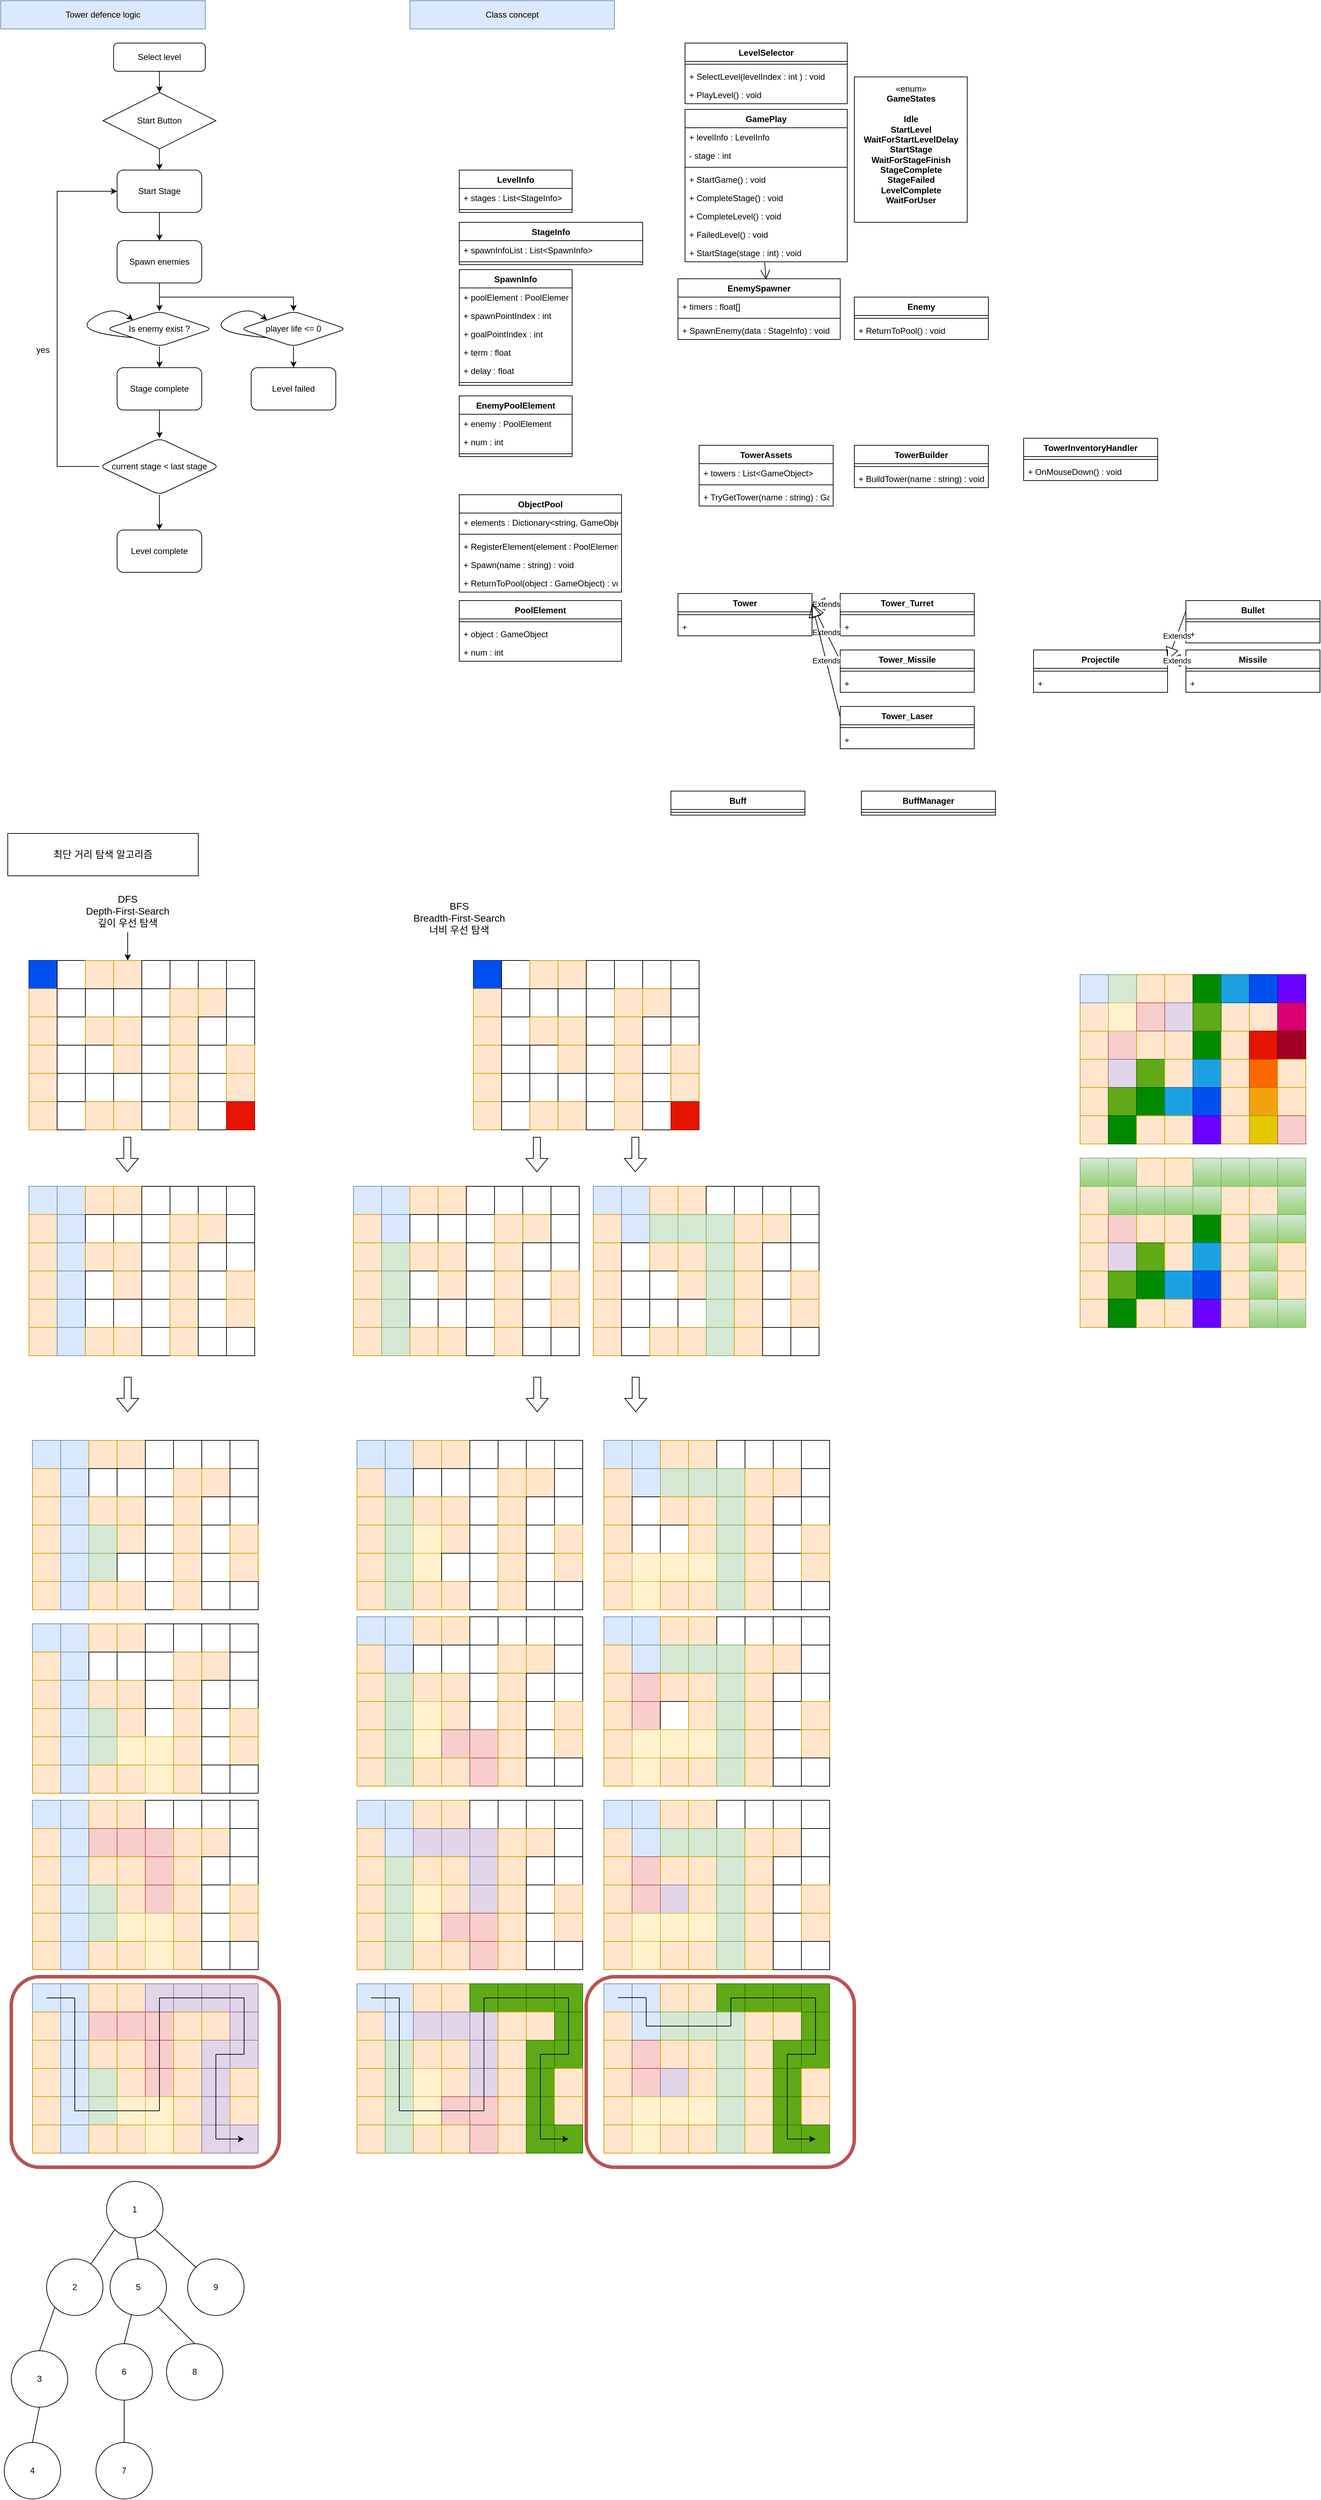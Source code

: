 <mxfile version="20.3.7" type="device"><diagram id="HGVinZ7_VrYm0sIsvRi2" name="페이지-1"><mxGraphModel dx="716" dy="399" grid="1" gridSize="10" guides="1" tooltips="1" connect="1" arrows="1" fold="1" page="1" pageScale="1" pageWidth="827" pageHeight="1169" math="0" shadow="0"><root><mxCell id="0"/><mxCell id="1" parent="0"/><mxCell id="ARddpXpHxoCh1aJYAdwn-4" style="edgeStyle=orthogonalEdgeStyle;rounded=0;orthogonalLoop=1;jettySize=auto;html=1;entryX=0.5;entryY=0;entryDx=0;entryDy=0;" parent="1" source="ARddpXpHxoCh1aJYAdwn-1" target="ARddpXpHxoCh1aJYAdwn-3" edge="1"><mxGeometry relative="1" as="geometry"/></mxCell><mxCell id="ARddpXpHxoCh1aJYAdwn-1" value="Select level" style="rounded=1;whiteSpace=wrap;html=1;" parent="1" vertex="1"><mxGeometry x="160" y="60" width="130" height="40" as="geometry"/></mxCell><mxCell id="ARddpXpHxoCh1aJYAdwn-2" value="Tower defence logic" style="rounded=0;whiteSpace=wrap;html=1;fillColor=#dae8fc;strokeColor=#6c8ebf;" parent="1" vertex="1"><mxGeometry width="290" height="40" as="geometry"/></mxCell><mxCell id="ARddpXpHxoCh1aJYAdwn-6" value="" style="edgeStyle=orthogonalEdgeStyle;rounded=0;orthogonalLoop=1;jettySize=auto;html=1;" parent="1" source="ARddpXpHxoCh1aJYAdwn-3" target="ARddpXpHxoCh1aJYAdwn-5" edge="1"><mxGeometry relative="1" as="geometry"/></mxCell><mxCell id="ARddpXpHxoCh1aJYAdwn-3" value="Start Button" style="rhombus;whiteSpace=wrap;html=1;" parent="1" vertex="1"><mxGeometry x="145" y="130" width="160" height="80" as="geometry"/></mxCell><mxCell id="ARddpXpHxoCh1aJYAdwn-8" style="edgeStyle=orthogonalEdgeStyle;rounded=0;orthogonalLoop=1;jettySize=auto;html=1;entryX=0.5;entryY=0;entryDx=0;entryDy=0;" parent="1" source="ARddpXpHxoCh1aJYAdwn-5" target="ARddpXpHxoCh1aJYAdwn-7" edge="1"><mxGeometry relative="1" as="geometry"/></mxCell><mxCell id="ARddpXpHxoCh1aJYAdwn-5" value="Start Stage" style="rounded=1;whiteSpace=wrap;html=1;" parent="1" vertex="1"><mxGeometry x="165" y="240" width="120" height="60" as="geometry"/></mxCell><mxCell id="ARddpXpHxoCh1aJYAdwn-13" value="" style="edgeStyle=orthogonalEdgeStyle;rounded=0;orthogonalLoop=1;jettySize=auto;html=1;" parent="1" source="ARddpXpHxoCh1aJYAdwn-7" target="ARddpXpHxoCh1aJYAdwn-12" edge="1"><mxGeometry relative="1" as="geometry"/></mxCell><mxCell id="ARddpXpHxoCh1aJYAdwn-27" style="edgeStyle=orthogonalEdgeStyle;rounded=0;orthogonalLoop=1;jettySize=auto;html=1;" parent="1" source="ARddpXpHxoCh1aJYAdwn-7" target="ARddpXpHxoCh1aJYAdwn-24" edge="1"><mxGeometry relative="1" as="geometry"><Array as="points"><mxPoint x="225" y="420"/><mxPoint x="415" y="420"/></Array></mxGeometry></mxCell><mxCell id="ARddpXpHxoCh1aJYAdwn-7" value="Spawn enemies" style="rounded=1;whiteSpace=wrap;html=1;" parent="1" vertex="1"><mxGeometry x="165" y="340" width="120" height="60" as="geometry"/></mxCell><mxCell id="ARddpXpHxoCh1aJYAdwn-15" style="edgeStyle=orthogonalEdgeStyle;rounded=0;orthogonalLoop=1;jettySize=auto;html=1;entryX=0.5;entryY=0;entryDx=0;entryDy=0;" parent="1" source="ARddpXpHxoCh1aJYAdwn-12" target="ARddpXpHxoCh1aJYAdwn-14" edge="1"><mxGeometry relative="1" as="geometry"/></mxCell><mxCell id="ARddpXpHxoCh1aJYAdwn-12" value="Is enemy exist ?" style="rhombus;whiteSpace=wrap;html=1;rounded=1;" parent="1" vertex="1"><mxGeometry x="150" y="440" width="150" height="50" as="geometry"/></mxCell><mxCell id="ARddpXpHxoCh1aJYAdwn-17" value="" style="edgeStyle=orthogonalEdgeStyle;rounded=0;orthogonalLoop=1;jettySize=auto;html=1;" parent="1" source="ARddpXpHxoCh1aJYAdwn-14" target="ARddpXpHxoCh1aJYAdwn-16" edge="1"><mxGeometry relative="1" as="geometry"/></mxCell><mxCell id="ARddpXpHxoCh1aJYAdwn-14" value="Stage complete" style="rounded=1;whiteSpace=wrap;html=1;" parent="1" vertex="1"><mxGeometry x="165" y="520" width="120" height="60" as="geometry"/></mxCell><mxCell id="ARddpXpHxoCh1aJYAdwn-18" style="edgeStyle=orthogonalEdgeStyle;rounded=0;orthogonalLoop=1;jettySize=auto;html=1;entryX=0;entryY=0.5;entryDx=0;entryDy=0;" parent="1" source="ARddpXpHxoCh1aJYAdwn-16" target="ARddpXpHxoCh1aJYAdwn-5" edge="1"><mxGeometry relative="1" as="geometry"><Array as="points"><mxPoint x="80" y="660"/><mxPoint x="80" y="270"/></Array></mxGeometry></mxCell><mxCell id="ARddpXpHxoCh1aJYAdwn-22" value="" style="edgeStyle=orthogonalEdgeStyle;rounded=0;orthogonalLoop=1;jettySize=auto;html=1;" parent="1" source="ARddpXpHxoCh1aJYAdwn-16" target="ARddpXpHxoCh1aJYAdwn-21" edge="1"><mxGeometry relative="1" as="geometry"/></mxCell><mxCell id="ARddpXpHxoCh1aJYAdwn-16" value="current stage &amp;lt; last stage" style="rhombus;whiteSpace=wrap;html=1;rounded=1;" parent="1" vertex="1"><mxGeometry x="140" y="620" width="170" height="80" as="geometry"/></mxCell><mxCell id="ARddpXpHxoCh1aJYAdwn-19" value="yes" style="text;html=1;strokeColor=none;fillColor=none;align=center;verticalAlign=middle;whiteSpace=wrap;rounded=0;" parent="1" vertex="1"><mxGeometry x="30" y="480" width="60" height="30" as="geometry"/></mxCell><mxCell id="ARddpXpHxoCh1aJYAdwn-21" value="Level complete" style="whiteSpace=wrap;html=1;rounded=1;" parent="1" vertex="1"><mxGeometry x="165" y="750" width="120" height="60" as="geometry"/></mxCell><mxCell id="ARddpXpHxoCh1aJYAdwn-26" value="" style="edgeStyle=orthogonalEdgeStyle;rounded=0;orthogonalLoop=1;jettySize=auto;html=1;" parent="1" source="ARddpXpHxoCh1aJYAdwn-24" target="ARddpXpHxoCh1aJYAdwn-25" edge="1"><mxGeometry relative="1" as="geometry"/></mxCell><mxCell id="ARddpXpHxoCh1aJYAdwn-24" value="player life &amp;lt;= 0" style="rhombus;whiteSpace=wrap;html=1;rounded=1;" parent="1" vertex="1"><mxGeometry x="340" y="440" width="150" height="50" as="geometry"/></mxCell><mxCell id="ARddpXpHxoCh1aJYAdwn-25" value="Level failed" style="whiteSpace=wrap;html=1;rounded=1;" parent="1" vertex="1"><mxGeometry x="355" y="520" width="120" height="60" as="geometry"/></mxCell><mxCell id="ARddpXpHxoCh1aJYAdwn-28" value="" style="curved=1;endArrow=classic;html=1;rounded=0;exitX=0;exitY=1;exitDx=0;exitDy=0;entryX=0;entryY=0;entryDx=0;entryDy=0;" parent="1" source="ARddpXpHxoCh1aJYAdwn-12" target="ARddpXpHxoCh1aJYAdwn-12" edge="1"><mxGeometry width="50" height="50" relative="1" as="geometry"><mxPoint x="340" y="510" as="sourcePoint"/><mxPoint x="390" y="460" as="targetPoint"/><Array as="points"><mxPoint x="100" y="470"/><mxPoint x="160" y="430"/></Array></mxGeometry></mxCell><mxCell id="ARddpXpHxoCh1aJYAdwn-29" value="" style="curved=1;endArrow=classic;html=1;rounded=0;exitX=0;exitY=1;exitDx=0;exitDy=0;entryX=0;entryY=0;entryDx=0;entryDy=0;" parent="1" edge="1"><mxGeometry width="50" height="50" relative="1" as="geometry"><mxPoint x="377.5" y="477.5" as="sourcePoint"/><mxPoint x="377.5" y="452.5" as="targetPoint"/><Array as="points"><mxPoint x="290" y="470"/><mxPoint x="350" y="430"/></Array></mxGeometry></mxCell><mxCell id="ARddpXpHxoCh1aJYAdwn-30" value="LevelInfo" style="swimlane;fontStyle=1;align=center;verticalAlign=top;childLayout=stackLayout;horizontal=1;startSize=26;horizontalStack=0;resizeParent=1;resizeParentMax=0;resizeLast=0;collapsible=1;marginBottom=0;" parent="1" vertex="1"><mxGeometry x="650" y="240" width="160" height="60" as="geometry"/></mxCell><mxCell id="ARddpXpHxoCh1aJYAdwn-33" value="+ stages : List&lt;StageInfo&gt;" style="text;strokeColor=none;fillColor=none;align=left;verticalAlign=top;spacingLeft=4;spacingRight=4;overflow=hidden;rotatable=0;points=[[0,0.5],[1,0.5]];portConstraint=eastwest;" parent="ARddpXpHxoCh1aJYAdwn-30" vertex="1"><mxGeometry y="26" width="160" height="26" as="geometry"/></mxCell><mxCell id="ARddpXpHxoCh1aJYAdwn-32" value="" style="line;strokeWidth=1;fillColor=none;align=left;verticalAlign=middle;spacingTop=-1;spacingLeft=3;spacingRight=3;rotatable=0;labelPosition=right;points=[];portConstraint=eastwest;strokeColor=inherit;" parent="ARddpXpHxoCh1aJYAdwn-30" vertex="1"><mxGeometry y="52" width="160" height="8" as="geometry"/></mxCell><mxCell id="ARddpXpHxoCh1aJYAdwn-34" value="Class concept" style="rounded=0;whiteSpace=wrap;html=1;fillColor=#dae8fc;strokeColor=#6c8ebf;" parent="1" vertex="1"><mxGeometry x="580" width="290" height="40" as="geometry"/></mxCell><mxCell id="ARddpXpHxoCh1aJYAdwn-36" value="StageInfo" style="swimlane;fontStyle=1;align=center;verticalAlign=top;childLayout=stackLayout;horizontal=1;startSize=26;horizontalStack=0;resizeParent=1;resizeParentMax=0;resizeLast=0;collapsible=1;marginBottom=0;" parent="1" vertex="1"><mxGeometry x="650" y="314" width="260" height="60" as="geometry"/></mxCell><mxCell id="ARddpXpHxoCh1aJYAdwn-37" value="+ spawnInfoList : List&lt;SpawnInfo&gt;" style="text;strokeColor=none;fillColor=none;align=left;verticalAlign=top;spacingLeft=4;spacingRight=4;overflow=hidden;rotatable=0;points=[[0,0.5],[1,0.5]];portConstraint=eastwest;" parent="ARddpXpHxoCh1aJYAdwn-36" vertex="1"><mxGeometry y="26" width="260" height="26" as="geometry"/></mxCell><mxCell id="ARddpXpHxoCh1aJYAdwn-39" value="" style="line;strokeWidth=1;fillColor=none;align=left;verticalAlign=middle;spacingTop=-1;spacingLeft=3;spacingRight=3;rotatable=0;labelPosition=right;points=[];portConstraint=eastwest;strokeColor=inherit;" parent="ARddpXpHxoCh1aJYAdwn-36" vertex="1"><mxGeometry y="52" width="260" height="8" as="geometry"/></mxCell><mxCell id="ARddpXpHxoCh1aJYAdwn-41" value="EnemyPoolElement" style="swimlane;fontStyle=1;align=center;verticalAlign=top;childLayout=stackLayout;horizontal=1;startSize=26;horizontalStack=0;resizeParent=1;resizeParentMax=0;resizeLast=0;collapsible=1;marginBottom=0;" parent="1" vertex="1"><mxGeometry x="650" y="560" width="160" height="86" as="geometry"/></mxCell><mxCell id="ARddpXpHxoCh1aJYAdwn-42" value="+ enemy : PoolElement" style="text;strokeColor=none;fillColor=none;align=left;verticalAlign=top;spacingLeft=4;spacingRight=4;overflow=hidden;rotatable=0;points=[[0,0.5],[1,0.5]];portConstraint=eastwest;" parent="ARddpXpHxoCh1aJYAdwn-41" vertex="1"><mxGeometry y="26" width="160" height="26" as="geometry"/></mxCell><mxCell id="ARddpXpHxoCh1aJYAdwn-43" value="+ num : int" style="text;strokeColor=none;fillColor=none;align=left;verticalAlign=top;spacingLeft=4;spacingRight=4;overflow=hidden;rotatable=0;points=[[0,0.5],[1,0.5]];portConstraint=eastwest;" parent="ARddpXpHxoCh1aJYAdwn-41" vertex="1"><mxGeometry y="52" width="160" height="26" as="geometry"/></mxCell><mxCell id="ARddpXpHxoCh1aJYAdwn-44" value="" style="line;strokeWidth=1;fillColor=none;align=left;verticalAlign=middle;spacingTop=-1;spacingLeft=3;spacingRight=3;rotatable=0;labelPosition=right;points=[];portConstraint=eastwest;strokeColor=inherit;" parent="ARddpXpHxoCh1aJYAdwn-41" vertex="1"><mxGeometry y="78" width="160" height="8" as="geometry"/></mxCell><mxCell id="ARddpXpHxoCh1aJYAdwn-46" value="LevelSelector" style="swimlane;fontStyle=1;align=center;verticalAlign=top;childLayout=stackLayout;horizontal=1;startSize=26;horizontalStack=0;resizeParent=1;resizeParentMax=0;resizeLast=0;collapsible=1;marginBottom=0;" parent="1" vertex="1"><mxGeometry x="970" y="60" width="230" height="86" as="geometry"/></mxCell><mxCell id="ARddpXpHxoCh1aJYAdwn-48" value="" style="line;strokeWidth=1;fillColor=none;align=left;verticalAlign=middle;spacingTop=-1;spacingLeft=3;spacingRight=3;rotatable=0;labelPosition=right;points=[];portConstraint=eastwest;strokeColor=inherit;" parent="ARddpXpHxoCh1aJYAdwn-46" vertex="1"><mxGeometry y="26" width="230" height="8" as="geometry"/></mxCell><mxCell id="ARddpXpHxoCh1aJYAdwn-47" value="+ SelectLevel(levelIndex : int ) : void" style="text;strokeColor=none;fillColor=none;align=left;verticalAlign=top;spacingLeft=4;spacingRight=4;overflow=hidden;rotatable=0;points=[[0,0.5],[1,0.5]];portConstraint=eastwest;" parent="ARddpXpHxoCh1aJYAdwn-46" vertex="1"><mxGeometry y="34" width="230" height="26" as="geometry"/></mxCell><mxCell id="ARddpXpHxoCh1aJYAdwn-49" value="+ PlayLevel() : void" style="text;strokeColor=none;fillColor=none;align=left;verticalAlign=top;spacingLeft=4;spacingRight=4;overflow=hidden;rotatable=0;points=[[0,0.5],[1,0.5]];portConstraint=eastwest;" parent="ARddpXpHxoCh1aJYAdwn-46" vertex="1"><mxGeometry y="60" width="230" height="26" as="geometry"/></mxCell><mxCell id="ARddpXpHxoCh1aJYAdwn-50" value="GamePlay" style="swimlane;fontStyle=1;align=center;verticalAlign=top;childLayout=stackLayout;horizontal=1;startSize=26;horizontalStack=0;resizeParent=1;resizeParentMax=0;resizeLast=0;collapsible=1;marginBottom=0;" parent="1" vertex="1"><mxGeometry x="970" y="154" width="230" height="216" as="geometry"/></mxCell><mxCell id="fDxQqsqXw_eZhvR3Pmwq-3" value="+ levelInfo : LevelInfo" style="text;strokeColor=none;fillColor=none;align=left;verticalAlign=top;spacingLeft=4;spacingRight=4;overflow=hidden;rotatable=0;points=[[0,0.5],[1,0.5]];portConstraint=eastwest;" vertex="1" parent="ARddpXpHxoCh1aJYAdwn-50"><mxGeometry y="26" width="230" height="26" as="geometry"/></mxCell><mxCell id="fDxQqsqXw_eZhvR3Pmwq-4" value="- stage : int" style="text;strokeColor=none;fillColor=none;align=left;verticalAlign=top;spacingLeft=4;spacingRight=4;overflow=hidden;rotatable=0;points=[[0,0.5],[1,0.5]];portConstraint=eastwest;" vertex="1" parent="ARddpXpHxoCh1aJYAdwn-50"><mxGeometry y="52" width="230" height="26" as="geometry"/></mxCell><mxCell id="ARddpXpHxoCh1aJYAdwn-51" value="" style="line;strokeWidth=1;fillColor=none;align=left;verticalAlign=middle;spacingTop=-1;spacingLeft=3;spacingRight=3;rotatable=0;labelPosition=right;points=[];portConstraint=eastwest;strokeColor=inherit;" parent="ARddpXpHxoCh1aJYAdwn-50" vertex="1"><mxGeometry y="78" width="230" height="8" as="geometry"/></mxCell><mxCell id="ARddpXpHxoCh1aJYAdwn-52" value="+ StartGame() : void" style="text;strokeColor=none;fillColor=none;align=left;verticalAlign=top;spacingLeft=4;spacingRight=4;overflow=hidden;rotatable=0;points=[[0,0.5],[1,0.5]];portConstraint=eastwest;" parent="ARddpXpHxoCh1aJYAdwn-50" vertex="1"><mxGeometry y="86" width="230" height="26" as="geometry"/></mxCell><mxCell id="ARddpXpHxoCh1aJYAdwn-54" value="+ CompleteStage() : void" style="text;strokeColor=none;fillColor=none;align=left;verticalAlign=top;spacingLeft=4;spacingRight=4;overflow=hidden;rotatable=0;points=[[0,0.5],[1,0.5]];portConstraint=eastwest;" parent="ARddpXpHxoCh1aJYAdwn-50" vertex="1"><mxGeometry y="112" width="230" height="26" as="geometry"/></mxCell><mxCell id="ARddpXpHxoCh1aJYAdwn-55" value="+ CompleteLevel() : void" style="text;strokeColor=none;fillColor=none;align=left;verticalAlign=top;spacingLeft=4;spacingRight=4;overflow=hidden;rotatable=0;points=[[0,0.5],[1,0.5]];portConstraint=eastwest;" parent="ARddpXpHxoCh1aJYAdwn-50" vertex="1"><mxGeometry y="138" width="230" height="26" as="geometry"/></mxCell><mxCell id="ARddpXpHxoCh1aJYAdwn-56" value="+ FailedLevel() : void" style="text;strokeColor=none;fillColor=none;align=left;verticalAlign=top;spacingLeft=4;spacingRight=4;overflow=hidden;rotatable=0;points=[[0,0.5],[1,0.5]];portConstraint=eastwest;" parent="ARddpXpHxoCh1aJYAdwn-50" vertex="1"><mxGeometry y="164" width="230" height="26" as="geometry"/></mxCell><mxCell id="ARddpXpHxoCh1aJYAdwn-53" value="+ StartStage(stage : int) : void" style="text;strokeColor=none;fillColor=none;align=left;verticalAlign=top;spacingLeft=4;spacingRight=4;overflow=hidden;rotatable=0;points=[[0,0.5],[1,0.5]];portConstraint=eastwest;" parent="ARddpXpHxoCh1aJYAdwn-50" vertex="1"><mxGeometry y="190" width="230" height="26" as="geometry"/></mxCell><mxCell id="ARddpXpHxoCh1aJYAdwn-57" value="EnemySpawner" style="swimlane;fontStyle=1;align=center;verticalAlign=top;childLayout=stackLayout;horizontal=1;startSize=26;horizontalStack=0;resizeParent=1;resizeParentMax=0;resizeLast=0;collapsible=1;marginBottom=0;" parent="1" vertex="1"><mxGeometry x="960" y="394" width="230" height="86" as="geometry"/></mxCell><mxCell id="fDxQqsqXw_eZhvR3Pmwq-2" value="+ timers : float[]" style="text;strokeColor=none;fillColor=none;align=left;verticalAlign=top;spacingLeft=4;spacingRight=4;overflow=hidden;rotatable=0;points=[[0,0.5],[1,0.5]];portConstraint=eastwest;" vertex="1" parent="ARddpXpHxoCh1aJYAdwn-57"><mxGeometry y="26" width="230" height="26" as="geometry"/></mxCell><mxCell id="ARddpXpHxoCh1aJYAdwn-58" value="" style="line;strokeWidth=1;fillColor=none;align=left;verticalAlign=middle;spacingTop=-1;spacingLeft=3;spacingRight=3;rotatable=0;labelPosition=right;points=[];portConstraint=eastwest;strokeColor=inherit;" parent="ARddpXpHxoCh1aJYAdwn-57" vertex="1"><mxGeometry y="52" width="230" height="8" as="geometry"/></mxCell><mxCell id="ARddpXpHxoCh1aJYAdwn-59" value="+ SpawnEnemy(data : StageInfo) : void" style="text;strokeColor=none;fillColor=none;align=left;verticalAlign=top;spacingLeft=4;spacingRight=4;overflow=hidden;rotatable=0;points=[[0,0.5],[1,0.5]];portConstraint=eastwest;" parent="ARddpXpHxoCh1aJYAdwn-57" vertex="1"><mxGeometry y="60" width="230" height="26" as="geometry"/></mxCell><mxCell id="ARddpXpHxoCh1aJYAdwn-63" value="" style="endArrow=open;endFill=1;endSize=12;html=1;rounded=0;exitX=0.491;exitY=1.038;exitDx=0;exitDy=0;exitPerimeter=0;entryX=0.543;entryY=0.017;entryDx=0;entryDy=0;entryPerimeter=0;" parent="1" source="ARddpXpHxoCh1aJYAdwn-53" target="ARddpXpHxoCh1aJYAdwn-57" edge="1"><mxGeometry width="160" relative="1" as="geometry"><mxPoint x="960" y="340" as="sourcePoint"/><mxPoint x="1120" y="340" as="targetPoint"/></mxGeometry></mxCell><mxCell id="ARddpXpHxoCh1aJYAdwn-64" value="ObjectPool" style="swimlane;fontStyle=1;align=center;verticalAlign=top;childLayout=stackLayout;horizontal=1;startSize=26;horizontalStack=0;resizeParent=1;resizeParentMax=0;resizeLast=0;collapsible=1;marginBottom=0;" parent="1" vertex="1"><mxGeometry x="650" y="700" width="230" height="138" as="geometry"/></mxCell><mxCell id="ARddpXpHxoCh1aJYAdwn-75" value="+ elements : Dictionary&lt;string, GameObject&gt;" style="text;strokeColor=none;fillColor=none;align=left;verticalAlign=top;spacingLeft=4;spacingRight=4;overflow=hidden;rotatable=0;points=[[0,0.5],[1,0.5]];portConstraint=eastwest;" parent="ARddpXpHxoCh1aJYAdwn-64" vertex="1"><mxGeometry y="26" width="230" height="26" as="geometry"/></mxCell><mxCell id="ARddpXpHxoCh1aJYAdwn-65" value="" style="line;strokeWidth=1;fillColor=none;align=left;verticalAlign=middle;spacingTop=-1;spacingLeft=3;spacingRight=3;rotatable=0;labelPosition=right;points=[];portConstraint=eastwest;strokeColor=inherit;" parent="ARddpXpHxoCh1aJYAdwn-64" vertex="1"><mxGeometry y="52" width="230" height="8" as="geometry"/></mxCell><mxCell id="ARddpXpHxoCh1aJYAdwn-66" value="+ RegisterElement(element : PoolElement) : void" style="text;strokeColor=none;fillColor=none;align=left;verticalAlign=top;spacingLeft=4;spacingRight=4;overflow=hidden;rotatable=0;points=[[0,0.5],[1,0.5]];portConstraint=eastwest;" parent="ARddpXpHxoCh1aJYAdwn-64" vertex="1"><mxGeometry y="60" width="230" height="26" as="geometry"/></mxCell><mxCell id="ARddpXpHxoCh1aJYAdwn-74" value="+ Spawn(name : string) : void" style="text;strokeColor=none;fillColor=none;align=left;verticalAlign=top;spacingLeft=4;spacingRight=4;overflow=hidden;rotatable=0;points=[[0,0.5],[1,0.5]];portConstraint=eastwest;" parent="ARddpXpHxoCh1aJYAdwn-64" vertex="1"><mxGeometry y="86" width="230" height="26" as="geometry"/></mxCell><mxCell id="ARddpXpHxoCh1aJYAdwn-76" value="+ ReturnToPool(object : GameObject) : void" style="text;strokeColor=none;fillColor=none;align=left;verticalAlign=top;spacingLeft=4;spacingRight=4;overflow=hidden;rotatable=0;points=[[0,0.5],[1,0.5]];portConstraint=eastwest;" parent="ARddpXpHxoCh1aJYAdwn-64" vertex="1"><mxGeometry y="112" width="230" height="26" as="geometry"/></mxCell><mxCell id="ARddpXpHxoCh1aJYAdwn-67" value="PoolElement" style="swimlane;fontStyle=1;align=center;verticalAlign=top;childLayout=stackLayout;horizontal=1;startSize=26;horizontalStack=0;resizeParent=1;resizeParentMax=0;resizeLast=0;collapsible=1;marginBottom=0;" parent="1" vertex="1"><mxGeometry x="650" y="850" width="230" height="86" as="geometry"/></mxCell><mxCell id="ARddpXpHxoCh1aJYAdwn-68" value="" style="line;strokeWidth=1;fillColor=none;align=left;verticalAlign=middle;spacingTop=-1;spacingLeft=3;spacingRight=3;rotatable=0;labelPosition=right;points=[];portConstraint=eastwest;strokeColor=inherit;" parent="ARddpXpHxoCh1aJYAdwn-67" vertex="1"><mxGeometry y="26" width="230" height="8" as="geometry"/></mxCell><mxCell id="ARddpXpHxoCh1aJYAdwn-69" value="+ object : GameObject" style="text;strokeColor=none;fillColor=none;align=left;verticalAlign=top;spacingLeft=4;spacingRight=4;overflow=hidden;rotatable=0;points=[[0,0.5],[1,0.5]];portConstraint=eastwest;" parent="ARddpXpHxoCh1aJYAdwn-67" vertex="1"><mxGeometry y="34" width="230" height="26" as="geometry"/></mxCell><mxCell id="ARddpXpHxoCh1aJYAdwn-73" value="+ num : int" style="text;strokeColor=none;fillColor=none;align=left;verticalAlign=top;spacingLeft=4;spacingRight=4;overflow=hidden;rotatable=0;points=[[0,0.5],[1,0.5]];portConstraint=eastwest;" parent="ARddpXpHxoCh1aJYAdwn-67" vertex="1"><mxGeometry y="60" width="230" height="26" as="geometry"/></mxCell><mxCell id="ARddpXpHxoCh1aJYAdwn-77" value="Enemy" style="swimlane;fontStyle=1;align=center;verticalAlign=top;childLayout=stackLayout;horizontal=1;startSize=26;horizontalStack=0;resizeParent=1;resizeParentMax=0;resizeLast=0;collapsible=1;marginBottom=0;" parent="1" vertex="1"><mxGeometry x="1210" y="420" width="190" height="60" as="geometry"/></mxCell><mxCell id="ARddpXpHxoCh1aJYAdwn-78" value="" style="line;strokeWidth=1;fillColor=none;align=left;verticalAlign=middle;spacingTop=-1;spacingLeft=3;spacingRight=3;rotatable=0;labelPosition=right;points=[];portConstraint=eastwest;strokeColor=inherit;" parent="ARddpXpHxoCh1aJYAdwn-77" vertex="1"><mxGeometry y="26" width="190" height="8" as="geometry"/></mxCell><mxCell id="ARddpXpHxoCh1aJYAdwn-79" value="+ ReturnToPool() : void" style="text;strokeColor=none;fillColor=none;align=left;verticalAlign=top;spacingLeft=4;spacingRight=4;overflow=hidden;rotatable=0;points=[[0,0.5],[1,0.5]];portConstraint=eastwest;" parent="ARddpXpHxoCh1aJYAdwn-77" vertex="1"><mxGeometry y="34" width="190" height="26" as="geometry"/></mxCell><mxCell id="ARddpXpHxoCh1aJYAdwn-80" value="Tower" style="swimlane;fontStyle=1;align=center;verticalAlign=top;childLayout=stackLayout;horizontal=1;startSize=26;horizontalStack=0;resizeParent=1;resizeParentMax=0;resizeLast=0;collapsible=1;marginBottom=0;" parent="1" vertex="1"><mxGeometry x="960" y="840" width="190" height="60" as="geometry"/></mxCell><mxCell id="ARddpXpHxoCh1aJYAdwn-81" value="" style="line;strokeWidth=1;fillColor=none;align=left;verticalAlign=middle;spacingTop=-1;spacingLeft=3;spacingRight=3;rotatable=0;labelPosition=right;points=[];portConstraint=eastwest;strokeColor=inherit;" parent="ARddpXpHxoCh1aJYAdwn-80" vertex="1"><mxGeometry y="26" width="190" height="8" as="geometry"/></mxCell><mxCell id="ARddpXpHxoCh1aJYAdwn-82" value="+ " style="text;strokeColor=none;fillColor=none;align=left;verticalAlign=top;spacingLeft=4;spacingRight=4;overflow=hidden;rotatable=0;points=[[0,0.5],[1,0.5]];portConstraint=eastwest;" parent="ARddpXpHxoCh1aJYAdwn-80" vertex="1"><mxGeometry y="34" width="190" height="26" as="geometry"/></mxCell><mxCell id="ARddpXpHxoCh1aJYAdwn-85" value="Tower_Turret" style="swimlane;fontStyle=1;align=center;verticalAlign=top;childLayout=stackLayout;horizontal=1;startSize=26;horizontalStack=0;resizeParent=1;resizeParentMax=0;resizeLast=0;collapsible=1;marginBottom=0;" parent="1" vertex="1"><mxGeometry x="1190" y="840" width="190" height="60" as="geometry"/></mxCell><mxCell id="ARddpXpHxoCh1aJYAdwn-86" value="" style="line;strokeWidth=1;fillColor=none;align=left;verticalAlign=middle;spacingTop=-1;spacingLeft=3;spacingRight=3;rotatable=0;labelPosition=right;points=[];portConstraint=eastwest;strokeColor=inherit;" parent="ARddpXpHxoCh1aJYAdwn-85" vertex="1"><mxGeometry y="26" width="190" height="8" as="geometry"/></mxCell><mxCell id="ARddpXpHxoCh1aJYAdwn-87" value="+ " style="text;strokeColor=none;fillColor=none;align=left;verticalAlign=top;spacingLeft=4;spacingRight=4;overflow=hidden;rotatable=0;points=[[0,0.5],[1,0.5]];portConstraint=eastwest;" parent="ARddpXpHxoCh1aJYAdwn-85" vertex="1"><mxGeometry y="34" width="190" height="26" as="geometry"/></mxCell><mxCell id="ARddpXpHxoCh1aJYAdwn-88" value="Tower_Missile" style="swimlane;fontStyle=1;align=center;verticalAlign=top;childLayout=stackLayout;horizontal=1;startSize=26;horizontalStack=0;resizeParent=1;resizeParentMax=0;resizeLast=0;collapsible=1;marginBottom=0;" parent="1" vertex="1"><mxGeometry x="1190" y="920" width="190" height="60" as="geometry"/></mxCell><mxCell id="ARddpXpHxoCh1aJYAdwn-89" value="" style="line;strokeWidth=1;fillColor=none;align=left;verticalAlign=middle;spacingTop=-1;spacingLeft=3;spacingRight=3;rotatable=0;labelPosition=right;points=[];portConstraint=eastwest;strokeColor=inherit;" parent="ARddpXpHxoCh1aJYAdwn-88" vertex="1"><mxGeometry y="26" width="190" height="8" as="geometry"/></mxCell><mxCell id="ARddpXpHxoCh1aJYAdwn-90" value="+ " style="text;strokeColor=none;fillColor=none;align=left;verticalAlign=top;spacingLeft=4;spacingRight=4;overflow=hidden;rotatable=0;points=[[0,0.5],[1,0.5]];portConstraint=eastwest;" parent="ARddpXpHxoCh1aJYAdwn-88" vertex="1"><mxGeometry y="34" width="190" height="26" as="geometry"/></mxCell><mxCell id="ARddpXpHxoCh1aJYAdwn-91" value="Tower_Laser" style="swimlane;fontStyle=1;align=center;verticalAlign=top;childLayout=stackLayout;horizontal=1;startSize=26;horizontalStack=0;resizeParent=1;resizeParentMax=0;resizeLast=0;collapsible=1;marginBottom=0;" parent="1" vertex="1"><mxGeometry x="1190" y="1000" width="190" height="60" as="geometry"/></mxCell><mxCell id="ARddpXpHxoCh1aJYAdwn-92" value="" style="line;strokeWidth=1;fillColor=none;align=left;verticalAlign=middle;spacingTop=-1;spacingLeft=3;spacingRight=3;rotatable=0;labelPosition=right;points=[];portConstraint=eastwest;strokeColor=inherit;" parent="ARddpXpHxoCh1aJYAdwn-91" vertex="1"><mxGeometry y="26" width="190" height="8" as="geometry"/></mxCell><mxCell id="ARddpXpHxoCh1aJYAdwn-93" value="+ " style="text;strokeColor=none;fillColor=none;align=left;verticalAlign=top;spacingLeft=4;spacingRight=4;overflow=hidden;rotatable=0;points=[[0,0.5],[1,0.5]];portConstraint=eastwest;" parent="ARddpXpHxoCh1aJYAdwn-91" vertex="1"><mxGeometry y="34" width="190" height="26" as="geometry"/></mxCell><mxCell id="ARddpXpHxoCh1aJYAdwn-95" value="Extends" style="endArrow=block;endSize=16;endFill=0;html=1;rounded=0;entryX=1;entryY=0.25;entryDx=0;entryDy=0;exitX=0;exitY=0.25;exitDx=0;exitDy=0;" parent="1" source="ARddpXpHxoCh1aJYAdwn-85" target="ARddpXpHxoCh1aJYAdwn-80" edge="1"><mxGeometry width="160" relative="1" as="geometry"><mxPoint x="1000" y="750" as="sourcePoint"/><mxPoint x="1160" y="750" as="targetPoint"/></mxGeometry></mxCell><mxCell id="ARddpXpHxoCh1aJYAdwn-96" value="Extends" style="endArrow=block;endSize=16;endFill=0;html=1;rounded=0;entryX=1;entryY=0.25;entryDx=0;entryDy=0;exitX=0;exitY=0.25;exitDx=0;exitDy=0;" parent="1" source="ARddpXpHxoCh1aJYAdwn-88" target="ARddpXpHxoCh1aJYAdwn-80" edge="1"><mxGeometry width="160" relative="1" as="geometry"><mxPoint x="1200" y="865" as="sourcePoint"/><mxPoint x="1160" y="865" as="targetPoint"/></mxGeometry></mxCell><mxCell id="ARddpXpHxoCh1aJYAdwn-97" value="Extends" style="endArrow=block;endSize=16;endFill=0;html=1;rounded=0;entryX=1;entryY=0.25;entryDx=0;entryDy=0;exitX=0;exitY=0.25;exitDx=0;exitDy=0;" parent="1" source="ARddpXpHxoCh1aJYAdwn-91" target="ARddpXpHxoCh1aJYAdwn-80" edge="1"><mxGeometry width="160" relative="1" as="geometry"><mxPoint x="1200" y="945" as="sourcePoint"/><mxPoint x="1160" y="865" as="targetPoint"/></mxGeometry></mxCell><mxCell id="ARddpXpHxoCh1aJYAdwn-98" value="Projectile" style="swimlane;fontStyle=1;align=center;verticalAlign=top;childLayout=stackLayout;horizontal=1;startSize=26;horizontalStack=0;resizeParent=1;resizeParentMax=0;resizeLast=0;collapsible=1;marginBottom=0;" parent="1" vertex="1"><mxGeometry x="1464" y="920" width="190" height="60" as="geometry"/></mxCell><mxCell id="ARddpXpHxoCh1aJYAdwn-99" value="" style="line;strokeWidth=1;fillColor=none;align=left;verticalAlign=middle;spacingTop=-1;spacingLeft=3;spacingRight=3;rotatable=0;labelPosition=right;points=[];portConstraint=eastwest;strokeColor=inherit;" parent="ARddpXpHxoCh1aJYAdwn-98" vertex="1"><mxGeometry y="26" width="190" height="8" as="geometry"/></mxCell><mxCell id="ARddpXpHxoCh1aJYAdwn-100" value="+ " style="text;strokeColor=none;fillColor=none;align=left;verticalAlign=top;spacingLeft=4;spacingRight=4;overflow=hidden;rotatable=0;points=[[0,0.5],[1,0.5]];portConstraint=eastwest;" parent="ARddpXpHxoCh1aJYAdwn-98" vertex="1"><mxGeometry y="34" width="190" height="26" as="geometry"/></mxCell><mxCell id="ARddpXpHxoCh1aJYAdwn-101" value="Missile" style="swimlane;fontStyle=1;align=center;verticalAlign=top;childLayout=stackLayout;horizontal=1;startSize=26;horizontalStack=0;resizeParent=1;resizeParentMax=0;resizeLast=0;collapsible=1;marginBottom=0;" parent="1" vertex="1"><mxGeometry x="1680" y="920" width="190" height="60" as="geometry"/></mxCell><mxCell id="ARddpXpHxoCh1aJYAdwn-102" value="" style="line;strokeWidth=1;fillColor=none;align=left;verticalAlign=middle;spacingTop=-1;spacingLeft=3;spacingRight=3;rotatable=0;labelPosition=right;points=[];portConstraint=eastwest;strokeColor=inherit;" parent="ARddpXpHxoCh1aJYAdwn-101" vertex="1"><mxGeometry y="26" width="190" height="8" as="geometry"/></mxCell><mxCell id="ARddpXpHxoCh1aJYAdwn-103" value="+ " style="text;strokeColor=none;fillColor=none;align=left;verticalAlign=top;spacingLeft=4;spacingRight=4;overflow=hidden;rotatable=0;points=[[0,0.5],[1,0.5]];portConstraint=eastwest;" parent="ARddpXpHxoCh1aJYAdwn-101" vertex="1"><mxGeometry y="34" width="190" height="26" as="geometry"/></mxCell><mxCell id="ARddpXpHxoCh1aJYAdwn-104" value="Bullet" style="swimlane;fontStyle=1;align=center;verticalAlign=top;childLayout=stackLayout;horizontal=1;startSize=26;horizontalStack=0;resizeParent=1;resizeParentMax=0;resizeLast=0;collapsible=1;marginBottom=0;" parent="1" vertex="1"><mxGeometry x="1680" y="850" width="190" height="60" as="geometry"/></mxCell><mxCell id="ARddpXpHxoCh1aJYAdwn-105" value="" style="line;strokeWidth=1;fillColor=none;align=left;verticalAlign=middle;spacingTop=-1;spacingLeft=3;spacingRight=3;rotatable=0;labelPosition=right;points=[];portConstraint=eastwest;strokeColor=inherit;" parent="ARddpXpHxoCh1aJYAdwn-104" vertex="1"><mxGeometry y="26" width="190" height="8" as="geometry"/></mxCell><mxCell id="ARddpXpHxoCh1aJYAdwn-106" value="+ " style="text;strokeColor=none;fillColor=none;align=left;verticalAlign=top;spacingLeft=4;spacingRight=4;overflow=hidden;rotatable=0;points=[[0,0.5],[1,0.5]];portConstraint=eastwest;" parent="ARddpXpHxoCh1aJYAdwn-104" vertex="1"><mxGeometry y="34" width="190" height="26" as="geometry"/></mxCell><mxCell id="ARddpXpHxoCh1aJYAdwn-109" value="Extends" style="endArrow=block;endSize=16;endFill=0;html=1;rounded=0;entryX=1;entryY=0.25;entryDx=0;entryDy=0;exitX=0;exitY=0.25;exitDx=0;exitDy=0;" parent="1" source="ARddpXpHxoCh1aJYAdwn-104" target="ARddpXpHxoCh1aJYAdwn-98" edge="1"><mxGeometry width="160" relative="1" as="geometry"><mxPoint x="1200" y="1025" as="sourcePoint"/><mxPoint x="1160" y="865" as="targetPoint"/></mxGeometry></mxCell><mxCell id="ARddpXpHxoCh1aJYAdwn-110" value="Extends" style="endArrow=block;endSize=16;endFill=0;html=1;rounded=0;entryX=1;entryY=0.25;entryDx=0;entryDy=0;exitX=0;exitY=0.25;exitDx=0;exitDy=0;" parent="1" source="ARddpXpHxoCh1aJYAdwn-101" target="ARddpXpHxoCh1aJYAdwn-98" edge="1"><mxGeometry width="160" relative="1" as="geometry"><mxPoint x="1690" y="875" as="sourcePoint"/><mxPoint x="1664" y="945" as="targetPoint"/></mxGeometry></mxCell><mxCell id="ARddpXpHxoCh1aJYAdwn-112" value="TowerBuilder" style="swimlane;fontStyle=1;align=center;verticalAlign=top;childLayout=stackLayout;horizontal=1;startSize=26;horizontalStack=0;resizeParent=1;resizeParentMax=0;resizeLast=0;collapsible=1;marginBottom=0;" parent="1" vertex="1"><mxGeometry x="1210" y="630" width="190" height="60" as="geometry"/></mxCell><mxCell id="ARddpXpHxoCh1aJYAdwn-113" value="" style="line;strokeWidth=1;fillColor=none;align=left;verticalAlign=middle;spacingTop=-1;spacingLeft=3;spacingRight=3;rotatable=0;labelPosition=right;points=[];portConstraint=eastwest;strokeColor=inherit;" parent="ARddpXpHxoCh1aJYAdwn-112" vertex="1"><mxGeometry y="26" width="190" height="8" as="geometry"/></mxCell><mxCell id="ARddpXpHxoCh1aJYAdwn-114" value="+ BuildTower(name : string) : void" style="text;strokeColor=none;fillColor=none;align=left;verticalAlign=top;spacingLeft=4;spacingRight=4;overflow=hidden;rotatable=0;points=[[0,0.5],[1,0.5]];portConstraint=eastwest;" parent="ARddpXpHxoCh1aJYAdwn-112" vertex="1"><mxGeometry y="34" width="190" height="26" as="geometry"/></mxCell><mxCell id="ARddpXpHxoCh1aJYAdwn-115" value="TowerAssets" style="swimlane;fontStyle=1;align=center;verticalAlign=top;childLayout=stackLayout;horizontal=1;startSize=26;horizontalStack=0;resizeParent=1;resizeParentMax=0;resizeLast=0;collapsible=1;marginBottom=0;" parent="1" vertex="1"><mxGeometry x="990" y="630" width="190" height="86" as="geometry"/></mxCell><mxCell id="ARddpXpHxoCh1aJYAdwn-117" value="+ towers : List&lt;GameObject&gt;" style="text;strokeColor=none;fillColor=none;align=left;verticalAlign=top;spacingLeft=4;spacingRight=4;overflow=hidden;rotatable=0;points=[[0,0.5],[1,0.5]];portConstraint=eastwest;" parent="ARddpXpHxoCh1aJYAdwn-115" vertex="1"><mxGeometry y="26" width="190" height="26" as="geometry"/></mxCell><mxCell id="ARddpXpHxoCh1aJYAdwn-116" value="" style="line;strokeWidth=1;fillColor=none;align=left;verticalAlign=middle;spacingTop=-1;spacingLeft=3;spacingRight=3;rotatable=0;labelPosition=right;points=[];portConstraint=eastwest;strokeColor=inherit;" parent="ARddpXpHxoCh1aJYAdwn-115" vertex="1"><mxGeometry y="52" width="190" height="8" as="geometry"/></mxCell><mxCell id="ARddpXpHxoCh1aJYAdwn-118" value="+ TryGetTower(name : string) : GameObject" style="text;strokeColor=none;fillColor=none;align=left;verticalAlign=top;spacingLeft=4;spacingRight=4;overflow=hidden;rotatable=0;points=[[0,0.5],[1,0.5]];portConstraint=eastwest;" parent="ARddpXpHxoCh1aJYAdwn-115" vertex="1"><mxGeometry y="60" width="190" height="26" as="geometry"/></mxCell><mxCell id="ARddpXpHxoCh1aJYAdwn-119" value="TowerInventoryHandler" style="swimlane;fontStyle=1;align=center;verticalAlign=top;childLayout=stackLayout;horizontal=1;startSize=26;horizontalStack=0;resizeParent=1;resizeParentMax=0;resizeLast=0;collapsible=1;marginBottom=0;" parent="1" vertex="1"><mxGeometry x="1450" y="620" width="190" height="60" as="geometry"/></mxCell><mxCell id="ARddpXpHxoCh1aJYAdwn-120" value="" style="line;strokeWidth=1;fillColor=none;align=left;verticalAlign=middle;spacingTop=-1;spacingLeft=3;spacingRight=3;rotatable=0;labelPosition=right;points=[];portConstraint=eastwest;strokeColor=inherit;" parent="ARddpXpHxoCh1aJYAdwn-119" vertex="1"><mxGeometry y="26" width="190" height="8" as="geometry"/></mxCell><mxCell id="ARddpXpHxoCh1aJYAdwn-121" value="+ OnMouseDown() : void" style="text;strokeColor=none;fillColor=none;align=left;verticalAlign=top;spacingLeft=4;spacingRight=4;overflow=hidden;rotatable=0;points=[[0,0.5],[1,0.5]];portConstraint=eastwest;" parent="ARddpXpHxoCh1aJYAdwn-119" vertex="1"><mxGeometry y="34" width="190" height="26" as="geometry"/></mxCell><mxCell id="ARddpXpHxoCh1aJYAdwn-122" value="Buff" style="swimlane;fontStyle=1;align=center;verticalAlign=top;childLayout=stackLayout;horizontal=1;startSize=26;horizontalStack=0;resizeParent=1;resizeParentMax=0;resizeLast=0;collapsible=1;marginBottom=0;" parent="1" vertex="1"><mxGeometry x="950" y="1120" width="190" height="34" as="geometry"/></mxCell><mxCell id="ARddpXpHxoCh1aJYAdwn-123" value="" style="line;strokeWidth=1;fillColor=none;align=left;verticalAlign=middle;spacingTop=-1;spacingLeft=3;spacingRight=3;rotatable=0;labelPosition=right;points=[];portConstraint=eastwest;strokeColor=inherit;" parent="ARddpXpHxoCh1aJYAdwn-122" vertex="1"><mxGeometry y="26" width="190" height="8" as="geometry"/></mxCell><mxCell id="ARddpXpHxoCh1aJYAdwn-125" value="BuffManager" style="swimlane;fontStyle=1;align=center;verticalAlign=top;childLayout=stackLayout;horizontal=1;startSize=26;horizontalStack=0;resizeParent=1;resizeParentMax=0;resizeLast=0;collapsible=1;marginBottom=0;" parent="1" vertex="1"><mxGeometry x="1220" y="1120" width="190" height="34" as="geometry"/></mxCell><mxCell id="ARddpXpHxoCh1aJYAdwn-126" value="" style="line;strokeWidth=1;fillColor=none;align=left;verticalAlign=middle;spacingTop=-1;spacingLeft=3;spacingRight=3;rotatable=0;labelPosition=right;points=[];portConstraint=eastwest;strokeColor=inherit;" parent="ARddpXpHxoCh1aJYAdwn-125" vertex="1"><mxGeometry y="26" width="190" height="8" as="geometry"/></mxCell><mxCell id="HxgZqpQqZg_VTpcF4oz8-1" value="최단 거리 탐색 알고리즘" style="rounded=0;whiteSpace=wrap;html=1;fontSize=14;" parent="1" vertex="1"><mxGeometry x="10" y="1180" width="270" height="60" as="geometry"/></mxCell><mxCell id="HxgZqpQqZg_VTpcF4oz8-2" value="DFS&lt;br&gt;Depth-First-Search&lt;br&gt;깊이 우선 탐색" style="text;html=1;strokeColor=none;fillColor=none;align=center;verticalAlign=middle;whiteSpace=wrap;rounded=0;fontSize=14;" parent="1" vertex="1"><mxGeometry x="100" y="1260" width="160" height="60" as="geometry"/></mxCell><mxCell id="HxgZqpQqZg_VTpcF4oz8-4" value="BFS&lt;br&gt;Breadth-First-Search&lt;br&gt;너비 우선 탐색" style="text;html=1;strokeColor=none;fillColor=none;align=center;verticalAlign=middle;whiteSpace=wrap;rounded=0;fontSize=14;" parent="1" vertex="1"><mxGeometry x="570" y="1270" width="160" height="60" as="geometry"/></mxCell><mxCell id="HxgZqpQqZg_VTpcF4oz8-5" value="" style="rounded=0;whiteSpace=wrap;html=1;fontSize=14;fillColor=#0050ef;fontColor=#ffffff;strokeColor=#001DBC;" parent="1" vertex="1"><mxGeometry x="40" y="1360" width="40" height="40" as="geometry"/></mxCell><mxCell id="HxgZqpQqZg_VTpcF4oz8-6" value="" style="rounded=0;whiteSpace=wrap;html=1;fontSize=14;" parent="1" vertex="1"><mxGeometry x="80" y="1360" width="40" height="40" as="geometry"/></mxCell><mxCell id="HxgZqpQqZg_VTpcF4oz8-7" value="" style="rounded=0;whiteSpace=wrap;html=1;fontSize=14;fillColor=#ffe6cc;strokeColor=#d79b00;" parent="1" vertex="1"><mxGeometry x="120" y="1360" width="40" height="40" as="geometry"/></mxCell><mxCell id="HxgZqpQqZg_VTpcF4oz8-8" value="" style="rounded=0;whiteSpace=wrap;html=1;fontSize=14;fillColor=#ffe6cc;strokeColor=#d79b00;" parent="1" vertex="1"><mxGeometry x="160" y="1360" width="40" height="40" as="geometry"/></mxCell><mxCell id="HxgZqpQqZg_VTpcF4oz8-9" value="" style="rounded=0;whiteSpace=wrap;html=1;fontSize=14;" parent="1" vertex="1"><mxGeometry x="200" y="1360" width="40" height="40" as="geometry"/></mxCell><mxCell id="HxgZqpQqZg_VTpcF4oz8-10" value="" style="rounded=0;whiteSpace=wrap;html=1;fontSize=14;" parent="1" vertex="1"><mxGeometry x="240" y="1360" width="40" height="40" as="geometry"/></mxCell><mxCell id="HxgZqpQqZg_VTpcF4oz8-11" value="" style="rounded=0;whiteSpace=wrap;html=1;fontSize=14;" parent="1" vertex="1"><mxGeometry x="280" y="1360" width="40" height="40" as="geometry"/></mxCell><mxCell id="HxgZqpQqZg_VTpcF4oz8-12" value="" style="rounded=0;whiteSpace=wrap;html=1;fontSize=14;" parent="1" vertex="1"><mxGeometry x="320" y="1360" width="40" height="40" as="geometry"/></mxCell><mxCell id="HxgZqpQqZg_VTpcF4oz8-13" value="" style="rounded=0;whiteSpace=wrap;html=1;fontSize=14;fillColor=#ffe6cc;strokeColor=#d79b00;" parent="1" vertex="1"><mxGeometry x="40" y="1400" width="40" height="40" as="geometry"/></mxCell><mxCell id="HxgZqpQqZg_VTpcF4oz8-14" value="" style="rounded=0;whiteSpace=wrap;html=1;fontSize=14;" parent="1" vertex="1"><mxGeometry x="80" y="1400" width="40" height="40" as="geometry"/></mxCell><mxCell id="HxgZqpQqZg_VTpcF4oz8-15" value="" style="rounded=0;whiteSpace=wrap;html=1;fontSize=14;" parent="1" vertex="1"><mxGeometry x="120" y="1400" width="40" height="40" as="geometry"/></mxCell><mxCell id="HxgZqpQqZg_VTpcF4oz8-16" value="" style="rounded=0;whiteSpace=wrap;html=1;fontSize=14;" parent="1" vertex="1"><mxGeometry x="160" y="1400" width="40" height="40" as="geometry"/></mxCell><mxCell id="HxgZqpQqZg_VTpcF4oz8-17" value="" style="rounded=0;whiteSpace=wrap;html=1;fontSize=14;" parent="1" vertex="1"><mxGeometry x="200" y="1400" width="40" height="40" as="geometry"/></mxCell><mxCell id="HxgZqpQqZg_VTpcF4oz8-18" value="" style="rounded=0;whiteSpace=wrap;html=1;fontSize=14;fillColor=#ffe6cc;strokeColor=#d79b00;" parent="1" vertex="1"><mxGeometry x="240" y="1400" width="40" height="40" as="geometry"/></mxCell><mxCell id="HxgZqpQqZg_VTpcF4oz8-19" value="" style="rounded=0;whiteSpace=wrap;html=1;fontSize=14;fillColor=#ffe6cc;strokeColor=#d79b00;" parent="1" vertex="1"><mxGeometry x="280" y="1400" width="40" height="40" as="geometry"/></mxCell><mxCell id="HxgZqpQqZg_VTpcF4oz8-20" value="" style="rounded=0;whiteSpace=wrap;html=1;fontSize=14;" parent="1" vertex="1"><mxGeometry x="320" y="1400" width="40" height="40" as="geometry"/></mxCell><mxCell id="HxgZqpQqZg_VTpcF4oz8-21" value="" style="rounded=0;whiteSpace=wrap;html=1;fontSize=14;fillColor=#ffe6cc;strokeColor=#d79b00;" parent="1" vertex="1"><mxGeometry x="40" y="1440" width="40" height="40" as="geometry"/></mxCell><mxCell id="HxgZqpQqZg_VTpcF4oz8-22" value="" style="rounded=0;whiteSpace=wrap;html=1;fontSize=14;" parent="1" vertex="1"><mxGeometry x="80" y="1440" width="40" height="40" as="geometry"/></mxCell><mxCell id="HxgZqpQqZg_VTpcF4oz8-23" value="" style="rounded=0;whiteSpace=wrap;html=1;fontSize=14;fillColor=#ffe6cc;strokeColor=#d79b00;" parent="1" vertex="1"><mxGeometry x="120" y="1440" width="40" height="40" as="geometry"/></mxCell><mxCell id="HxgZqpQqZg_VTpcF4oz8-24" value="" style="rounded=0;whiteSpace=wrap;html=1;fontSize=14;fillColor=#ffe6cc;strokeColor=#d79b00;" parent="1" vertex="1"><mxGeometry x="160" y="1440" width="40" height="40" as="geometry"/></mxCell><mxCell id="HxgZqpQqZg_VTpcF4oz8-25" value="" style="rounded=0;whiteSpace=wrap;html=1;fontSize=14;" parent="1" vertex="1"><mxGeometry x="200" y="1440" width="40" height="40" as="geometry"/></mxCell><mxCell id="HxgZqpQqZg_VTpcF4oz8-26" value="" style="rounded=0;whiteSpace=wrap;html=1;fontSize=14;fillColor=#ffe6cc;strokeColor=#d79b00;" parent="1" vertex="1"><mxGeometry x="240" y="1440" width="40" height="40" as="geometry"/></mxCell><mxCell id="HxgZqpQqZg_VTpcF4oz8-27" value="" style="rounded=0;whiteSpace=wrap;html=1;fontSize=14;" parent="1" vertex="1"><mxGeometry x="280" y="1440" width="40" height="40" as="geometry"/></mxCell><mxCell id="HxgZqpQqZg_VTpcF4oz8-28" value="" style="rounded=0;whiteSpace=wrap;html=1;fontSize=14;" parent="1" vertex="1"><mxGeometry x="320" y="1440" width="40" height="40" as="geometry"/></mxCell><mxCell id="HxgZqpQqZg_VTpcF4oz8-29" value="" style="rounded=0;whiteSpace=wrap;html=1;fontSize=14;fillColor=#ffe6cc;strokeColor=#d79b00;" parent="1" vertex="1"><mxGeometry x="40" y="1480" width="40" height="40" as="geometry"/></mxCell><mxCell id="HxgZqpQqZg_VTpcF4oz8-30" value="" style="rounded=0;whiteSpace=wrap;html=1;fontSize=14;" parent="1" vertex="1"><mxGeometry x="80" y="1480" width="40" height="40" as="geometry"/></mxCell><mxCell id="HxgZqpQqZg_VTpcF4oz8-31" value="" style="rounded=0;whiteSpace=wrap;html=1;fontSize=14;" parent="1" vertex="1"><mxGeometry x="120" y="1480" width="40" height="40" as="geometry"/></mxCell><mxCell id="HxgZqpQqZg_VTpcF4oz8-32" value="" style="rounded=0;whiteSpace=wrap;html=1;fontSize=14;fillColor=#ffe6cc;strokeColor=#d79b00;" parent="1" vertex="1"><mxGeometry x="160" y="1480" width="40" height="40" as="geometry"/></mxCell><mxCell id="HxgZqpQqZg_VTpcF4oz8-33" value="" style="rounded=0;whiteSpace=wrap;html=1;fontSize=14;" parent="1" vertex="1"><mxGeometry x="200" y="1480" width="40" height="40" as="geometry"/></mxCell><mxCell id="HxgZqpQqZg_VTpcF4oz8-34" value="" style="rounded=0;whiteSpace=wrap;html=1;fontSize=14;fillColor=#ffe6cc;strokeColor=#d79b00;" parent="1" vertex="1"><mxGeometry x="240" y="1480" width="40" height="40" as="geometry"/></mxCell><mxCell id="HxgZqpQqZg_VTpcF4oz8-35" value="" style="rounded=0;whiteSpace=wrap;html=1;fontSize=14;" parent="1" vertex="1"><mxGeometry x="280" y="1480" width="40" height="40" as="geometry"/></mxCell><mxCell id="HxgZqpQqZg_VTpcF4oz8-36" value="" style="rounded=0;whiteSpace=wrap;html=1;fontSize=14;fillColor=#ffe6cc;strokeColor=#d79b00;" parent="1" vertex="1"><mxGeometry x="320" y="1480" width="40" height="40" as="geometry"/></mxCell><mxCell id="HxgZqpQqZg_VTpcF4oz8-37" value="" style="rounded=0;whiteSpace=wrap;html=1;fontSize=14;fillColor=#ffe6cc;strokeColor=#d79b00;" parent="1" vertex="1"><mxGeometry x="40" y="1520" width="40" height="40" as="geometry"/></mxCell><mxCell id="HxgZqpQqZg_VTpcF4oz8-38" value="" style="rounded=0;whiteSpace=wrap;html=1;fontSize=14;" parent="1" vertex="1"><mxGeometry x="80" y="1520" width="40" height="40" as="geometry"/></mxCell><mxCell id="HxgZqpQqZg_VTpcF4oz8-39" value="" style="rounded=0;whiteSpace=wrap;html=1;fontSize=14;" parent="1" vertex="1"><mxGeometry x="120" y="1520" width="40" height="40" as="geometry"/></mxCell><mxCell id="HxgZqpQqZg_VTpcF4oz8-40" value="" style="rounded=0;whiteSpace=wrap;html=1;fontSize=14;" parent="1" vertex="1"><mxGeometry x="160" y="1520" width="40" height="40" as="geometry"/></mxCell><mxCell id="HxgZqpQqZg_VTpcF4oz8-41" value="" style="rounded=0;whiteSpace=wrap;html=1;fontSize=14;" parent="1" vertex="1"><mxGeometry x="200" y="1520" width="40" height="40" as="geometry"/></mxCell><mxCell id="HxgZqpQqZg_VTpcF4oz8-42" value="" style="rounded=0;whiteSpace=wrap;html=1;fontSize=14;fillColor=#ffe6cc;strokeColor=#d79b00;" parent="1" vertex="1"><mxGeometry x="240" y="1520" width="40" height="40" as="geometry"/></mxCell><mxCell id="HxgZqpQqZg_VTpcF4oz8-43" value="" style="rounded=0;whiteSpace=wrap;html=1;fontSize=14;" parent="1" vertex="1"><mxGeometry x="280" y="1520" width="40" height="40" as="geometry"/></mxCell><mxCell id="HxgZqpQqZg_VTpcF4oz8-44" value="" style="rounded=0;whiteSpace=wrap;html=1;fontSize=14;fillColor=#ffe6cc;strokeColor=#d79b00;" parent="1" vertex="1"><mxGeometry x="320" y="1520" width="40" height="40" as="geometry"/></mxCell><mxCell id="HxgZqpQqZg_VTpcF4oz8-45" value="" style="rounded=0;whiteSpace=wrap;html=1;fontSize=14;fillColor=#ffe6cc;strokeColor=#d79b00;" parent="1" vertex="1"><mxGeometry x="40" y="1560" width="40" height="40" as="geometry"/></mxCell><mxCell id="HxgZqpQqZg_VTpcF4oz8-46" value="" style="rounded=0;whiteSpace=wrap;html=1;fontSize=14;" parent="1" vertex="1"><mxGeometry x="80" y="1560" width="40" height="40" as="geometry"/></mxCell><mxCell id="HxgZqpQqZg_VTpcF4oz8-47" value="" style="rounded=0;whiteSpace=wrap;html=1;fontSize=14;fillColor=#ffe6cc;strokeColor=#d79b00;" parent="1" vertex="1"><mxGeometry x="120" y="1560" width="40" height="40" as="geometry"/></mxCell><mxCell id="HxgZqpQqZg_VTpcF4oz8-48" value="" style="rounded=0;whiteSpace=wrap;html=1;fontSize=14;fillColor=#ffe6cc;strokeColor=#d79b00;" parent="1" vertex="1"><mxGeometry x="160" y="1560" width="40" height="40" as="geometry"/></mxCell><mxCell id="HxgZqpQqZg_VTpcF4oz8-49" value="" style="rounded=0;whiteSpace=wrap;html=1;fontSize=14;" parent="1" vertex="1"><mxGeometry x="200" y="1560" width="40" height="40" as="geometry"/></mxCell><mxCell id="HxgZqpQqZg_VTpcF4oz8-50" value="" style="rounded=0;whiteSpace=wrap;html=1;fontSize=14;fillColor=#ffe6cc;strokeColor=#d79b00;" parent="1" vertex="1"><mxGeometry x="240" y="1560" width="40" height="40" as="geometry"/></mxCell><mxCell id="HxgZqpQqZg_VTpcF4oz8-51" value="" style="rounded=0;whiteSpace=wrap;html=1;fontSize=14;" parent="1" vertex="1"><mxGeometry x="280" y="1560" width="40" height="40" as="geometry"/></mxCell><mxCell id="HxgZqpQqZg_VTpcF4oz8-52" value="" style="rounded=0;whiteSpace=wrap;html=1;fontSize=14;fillColor=#e51400;fontColor=#ffffff;strokeColor=#B20000;" parent="1" vertex="1"><mxGeometry x="320" y="1560" width="40" height="40" as="geometry"/></mxCell><mxCell id="HxgZqpQqZg_VTpcF4oz8-102" value="" style="rounded=0;whiteSpace=wrap;html=1;fontSize=14;fillColor=#dae8fc;strokeColor=#6c8ebf;" parent="1" vertex="1"><mxGeometry x="1530" y="1380" width="40" height="40" as="geometry"/></mxCell><mxCell id="HxgZqpQqZg_VTpcF4oz8-103" value="" style="rounded=0;whiteSpace=wrap;html=1;fontSize=14;fillColor=#d5e8d4;strokeColor=#82b366;" parent="1" vertex="1"><mxGeometry x="1570" y="1380" width="40" height="40" as="geometry"/></mxCell><mxCell id="HxgZqpQqZg_VTpcF4oz8-104" value="" style="rounded=0;whiteSpace=wrap;html=1;fontSize=14;fillColor=#ffe6cc;strokeColor=#d79b00;" parent="1" vertex="1"><mxGeometry x="1610" y="1380" width="40" height="40" as="geometry"/></mxCell><mxCell id="HxgZqpQqZg_VTpcF4oz8-105" value="" style="rounded=0;whiteSpace=wrap;html=1;fontSize=14;fillColor=#ffe6cc;strokeColor=#d79b00;" parent="1" vertex="1"><mxGeometry x="1650" y="1380" width="40" height="40" as="geometry"/></mxCell><mxCell id="HxgZqpQqZg_VTpcF4oz8-106" value="" style="rounded=0;whiteSpace=wrap;html=1;fontSize=14;fillColor=#008a00;fontColor=#ffffff;strokeColor=#005700;" parent="1" vertex="1"><mxGeometry x="1690" y="1380" width="40" height="40" as="geometry"/></mxCell><mxCell id="HxgZqpQqZg_VTpcF4oz8-107" value="" style="rounded=0;whiteSpace=wrap;html=1;fontSize=14;fillColor=#1ba1e2;fontColor=#ffffff;strokeColor=#006EAF;" parent="1" vertex="1"><mxGeometry x="1730" y="1380" width="40" height="40" as="geometry"/></mxCell><mxCell id="HxgZqpQqZg_VTpcF4oz8-108" value="" style="rounded=0;whiteSpace=wrap;html=1;fontSize=14;fillColor=#0050ef;fontColor=#ffffff;strokeColor=#001DBC;" parent="1" vertex="1"><mxGeometry x="1770" y="1380" width="40" height="40" as="geometry"/></mxCell><mxCell id="HxgZqpQqZg_VTpcF4oz8-109" value="" style="rounded=0;whiteSpace=wrap;html=1;fontSize=14;fillColor=#6a00ff;fontColor=#ffffff;strokeColor=#3700CC;" parent="1" vertex="1"><mxGeometry x="1810" y="1380" width="40" height="40" as="geometry"/></mxCell><mxCell id="HxgZqpQqZg_VTpcF4oz8-110" value="" style="rounded=0;whiteSpace=wrap;html=1;fontSize=14;fillColor=#ffe6cc;strokeColor=#d79b00;" parent="1" vertex="1"><mxGeometry x="1530" y="1420" width="40" height="40" as="geometry"/></mxCell><mxCell id="HxgZqpQqZg_VTpcF4oz8-111" value="" style="rounded=0;whiteSpace=wrap;html=1;fontSize=14;fillColor=#fff2cc;strokeColor=#d6b656;" parent="1" vertex="1"><mxGeometry x="1570" y="1420" width="40" height="40" as="geometry"/></mxCell><mxCell id="HxgZqpQqZg_VTpcF4oz8-112" value="" style="rounded=0;whiteSpace=wrap;html=1;fontSize=14;fillColor=#f8cecc;strokeColor=#b85450;" parent="1" vertex="1"><mxGeometry x="1610" y="1420" width="40" height="40" as="geometry"/></mxCell><mxCell id="HxgZqpQqZg_VTpcF4oz8-113" value="" style="rounded=0;whiteSpace=wrap;html=1;fontSize=14;fillColor=#e1d5e7;strokeColor=#9673a6;" parent="1" vertex="1"><mxGeometry x="1650" y="1420" width="40" height="40" as="geometry"/></mxCell><mxCell id="HxgZqpQqZg_VTpcF4oz8-114" value="" style="rounded=0;whiteSpace=wrap;html=1;fontSize=14;fillColor=#60a917;fontColor=#ffffff;strokeColor=#2D7600;" parent="1" vertex="1"><mxGeometry x="1690" y="1420" width="40" height="40" as="geometry"/></mxCell><mxCell id="HxgZqpQqZg_VTpcF4oz8-115" value="" style="rounded=0;whiteSpace=wrap;html=1;fontSize=14;fillColor=#ffe6cc;strokeColor=#d79b00;" parent="1" vertex="1"><mxGeometry x="1730" y="1420" width="40" height="40" as="geometry"/></mxCell><mxCell id="HxgZqpQqZg_VTpcF4oz8-116" value="" style="rounded=0;whiteSpace=wrap;html=1;fontSize=14;fillColor=#ffe6cc;strokeColor=#d79b00;" parent="1" vertex="1"><mxGeometry x="1770" y="1420" width="40" height="40" as="geometry"/></mxCell><mxCell id="HxgZqpQqZg_VTpcF4oz8-117" value="" style="rounded=0;whiteSpace=wrap;html=1;fontSize=14;fillColor=#d80073;fontColor=#ffffff;strokeColor=#A50040;" parent="1" vertex="1"><mxGeometry x="1810" y="1420" width="40" height="40" as="geometry"/></mxCell><mxCell id="HxgZqpQqZg_VTpcF4oz8-118" value="" style="rounded=0;whiteSpace=wrap;html=1;fontSize=14;fillColor=#ffe6cc;strokeColor=#d79b00;" parent="1" vertex="1"><mxGeometry x="1530" y="1460" width="40" height="40" as="geometry"/></mxCell><mxCell id="HxgZqpQqZg_VTpcF4oz8-119" value="" style="rounded=0;whiteSpace=wrap;html=1;fontSize=14;fillColor=#f8cecc;strokeColor=#b85450;" parent="1" vertex="1"><mxGeometry x="1570" y="1460" width="40" height="40" as="geometry"/></mxCell><mxCell id="HxgZqpQqZg_VTpcF4oz8-120" value="" style="rounded=0;whiteSpace=wrap;html=1;fontSize=14;fillColor=#ffe6cc;strokeColor=#d79b00;" parent="1" vertex="1"><mxGeometry x="1610" y="1460" width="40" height="40" as="geometry"/></mxCell><mxCell id="HxgZqpQqZg_VTpcF4oz8-121" value="" style="rounded=0;whiteSpace=wrap;html=1;fontSize=14;fillColor=#ffe6cc;strokeColor=#d79b00;" parent="1" vertex="1"><mxGeometry x="1650" y="1460" width="40" height="40" as="geometry"/></mxCell><mxCell id="HxgZqpQqZg_VTpcF4oz8-122" value="" style="rounded=0;whiteSpace=wrap;html=1;fontSize=14;fillColor=#008a00;fontColor=#ffffff;strokeColor=#005700;" parent="1" vertex="1"><mxGeometry x="1690" y="1460" width="40" height="40" as="geometry"/></mxCell><mxCell id="HxgZqpQqZg_VTpcF4oz8-123" value="" style="rounded=0;whiteSpace=wrap;html=1;fontSize=14;fillColor=#ffe6cc;strokeColor=#d79b00;" parent="1" vertex="1"><mxGeometry x="1730" y="1460" width="40" height="40" as="geometry"/></mxCell><mxCell id="HxgZqpQqZg_VTpcF4oz8-124" value="" style="rounded=0;whiteSpace=wrap;html=1;fontSize=14;fillColor=#e51400;fontColor=#ffffff;strokeColor=#B20000;" parent="1" vertex="1"><mxGeometry x="1770" y="1460" width="40" height="40" as="geometry"/></mxCell><mxCell id="HxgZqpQqZg_VTpcF4oz8-125" value="" style="rounded=0;whiteSpace=wrap;html=1;fontSize=14;fillColor=#a20025;fontColor=#ffffff;strokeColor=#6F0000;" parent="1" vertex="1"><mxGeometry x="1810" y="1460" width="40" height="40" as="geometry"/></mxCell><mxCell id="HxgZqpQqZg_VTpcF4oz8-126" value="" style="rounded=0;whiteSpace=wrap;html=1;fontSize=14;fillColor=#ffe6cc;strokeColor=#d79b00;" parent="1" vertex="1"><mxGeometry x="1530" y="1500" width="40" height="40" as="geometry"/></mxCell><mxCell id="HxgZqpQqZg_VTpcF4oz8-127" value="" style="rounded=0;whiteSpace=wrap;html=1;fontSize=14;fillColor=#e1d5e7;strokeColor=#9673a6;" parent="1" vertex="1"><mxGeometry x="1570" y="1500" width="40" height="40" as="geometry"/></mxCell><mxCell id="HxgZqpQqZg_VTpcF4oz8-128" value="" style="rounded=0;whiteSpace=wrap;html=1;fontSize=14;fillColor=#60a917;fontColor=#ffffff;strokeColor=#2D7600;" parent="1" vertex="1"><mxGeometry x="1610" y="1500" width="40" height="40" as="geometry"/></mxCell><mxCell id="HxgZqpQqZg_VTpcF4oz8-129" value="" style="rounded=0;whiteSpace=wrap;html=1;fontSize=14;fillColor=#ffe6cc;strokeColor=#d79b00;" parent="1" vertex="1"><mxGeometry x="1650" y="1500" width="40" height="40" as="geometry"/></mxCell><mxCell id="HxgZqpQqZg_VTpcF4oz8-130" value="" style="rounded=0;whiteSpace=wrap;html=1;fontSize=14;fillColor=#1ba1e2;fontColor=#ffffff;strokeColor=#006EAF;" parent="1" vertex="1"><mxGeometry x="1690" y="1500" width="40" height="40" as="geometry"/></mxCell><mxCell id="HxgZqpQqZg_VTpcF4oz8-131" value="" style="rounded=0;whiteSpace=wrap;html=1;fontSize=14;fillColor=#ffe6cc;strokeColor=#d79b00;" parent="1" vertex="1"><mxGeometry x="1730" y="1500" width="40" height="40" as="geometry"/></mxCell><mxCell id="HxgZqpQqZg_VTpcF4oz8-132" value="" style="rounded=0;whiteSpace=wrap;html=1;fontSize=14;fillColor=#fa6800;fontColor=#000000;strokeColor=#C73500;" parent="1" vertex="1"><mxGeometry x="1770" y="1500" width="40" height="40" as="geometry"/></mxCell><mxCell id="HxgZqpQqZg_VTpcF4oz8-133" value="" style="rounded=0;whiteSpace=wrap;html=1;fontSize=14;fillColor=#ffe6cc;strokeColor=#d79b00;" parent="1" vertex="1"><mxGeometry x="1810" y="1500" width="40" height="40" as="geometry"/></mxCell><mxCell id="HxgZqpQqZg_VTpcF4oz8-134" value="" style="rounded=0;whiteSpace=wrap;html=1;fontSize=14;fillColor=#ffe6cc;strokeColor=#d79b00;" parent="1" vertex="1"><mxGeometry x="1530" y="1540" width="40" height="40" as="geometry"/></mxCell><mxCell id="HxgZqpQqZg_VTpcF4oz8-135" value="" style="rounded=0;whiteSpace=wrap;html=1;fontSize=14;fillColor=#60a917;fontColor=#ffffff;strokeColor=#2D7600;" parent="1" vertex="1"><mxGeometry x="1570" y="1540" width="40" height="40" as="geometry"/></mxCell><mxCell id="HxgZqpQqZg_VTpcF4oz8-136" value="" style="rounded=0;whiteSpace=wrap;html=1;fontSize=14;fillColor=#008a00;fontColor=#ffffff;strokeColor=#005700;" parent="1" vertex="1"><mxGeometry x="1610" y="1540" width="40" height="40" as="geometry"/></mxCell><mxCell id="HxgZqpQqZg_VTpcF4oz8-137" value="" style="rounded=0;whiteSpace=wrap;html=1;fontSize=14;fillColor=#1ba1e2;fontColor=#ffffff;strokeColor=#006EAF;" parent="1" vertex="1"><mxGeometry x="1650" y="1540" width="40" height="40" as="geometry"/></mxCell><mxCell id="HxgZqpQqZg_VTpcF4oz8-138" value="" style="rounded=0;whiteSpace=wrap;html=1;fontSize=14;fillColor=#0050ef;fontColor=#ffffff;strokeColor=#001DBC;" parent="1" vertex="1"><mxGeometry x="1690" y="1540" width="40" height="40" as="geometry"/></mxCell><mxCell id="HxgZqpQqZg_VTpcF4oz8-139" value="" style="rounded=0;whiteSpace=wrap;html=1;fontSize=14;fillColor=#ffe6cc;strokeColor=#d79b00;" parent="1" vertex="1"><mxGeometry x="1730" y="1540" width="40" height="40" as="geometry"/></mxCell><mxCell id="HxgZqpQqZg_VTpcF4oz8-140" value="" style="rounded=0;whiteSpace=wrap;html=1;fontSize=14;fillColor=#f0a30a;fontColor=#000000;strokeColor=#BD7000;" parent="1" vertex="1"><mxGeometry x="1770" y="1540" width="40" height="40" as="geometry"/></mxCell><mxCell id="HxgZqpQqZg_VTpcF4oz8-141" value="" style="rounded=0;whiteSpace=wrap;html=1;fontSize=14;fillColor=#ffe6cc;strokeColor=#d79b00;" parent="1" vertex="1"><mxGeometry x="1810" y="1540" width="40" height="40" as="geometry"/></mxCell><mxCell id="HxgZqpQqZg_VTpcF4oz8-142" value="" style="rounded=0;whiteSpace=wrap;html=1;fontSize=14;fillColor=#ffe6cc;strokeColor=#d79b00;" parent="1" vertex="1"><mxGeometry x="1530" y="1580" width="40" height="40" as="geometry"/></mxCell><mxCell id="HxgZqpQqZg_VTpcF4oz8-143" value="" style="rounded=0;whiteSpace=wrap;html=1;fontSize=14;fillColor=#008a00;fontColor=#ffffff;strokeColor=#005700;" parent="1" vertex="1"><mxGeometry x="1570" y="1580" width="40" height="40" as="geometry"/></mxCell><mxCell id="HxgZqpQqZg_VTpcF4oz8-144" value="" style="rounded=0;whiteSpace=wrap;html=1;fontSize=14;fillColor=#ffe6cc;strokeColor=#d79b00;" parent="1" vertex="1"><mxGeometry x="1610" y="1580" width="40" height="40" as="geometry"/></mxCell><mxCell id="HxgZqpQqZg_VTpcF4oz8-145" value="" style="rounded=0;whiteSpace=wrap;html=1;fontSize=14;fillColor=#ffe6cc;strokeColor=#d79b00;" parent="1" vertex="1"><mxGeometry x="1650" y="1580" width="40" height="40" as="geometry"/></mxCell><mxCell id="HxgZqpQqZg_VTpcF4oz8-146" value="" style="rounded=0;whiteSpace=wrap;html=1;fontSize=14;fillColor=#6a00ff;fontColor=#ffffff;strokeColor=#3700CC;" parent="1" vertex="1"><mxGeometry x="1690" y="1580" width="40" height="40" as="geometry"/></mxCell><mxCell id="HxgZqpQqZg_VTpcF4oz8-147" value="" style="rounded=0;whiteSpace=wrap;html=1;fontSize=14;fillColor=#ffe6cc;strokeColor=#d79b00;" parent="1" vertex="1"><mxGeometry x="1730" y="1580" width="40" height="40" as="geometry"/></mxCell><mxCell id="HxgZqpQqZg_VTpcF4oz8-148" value="" style="rounded=0;whiteSpace=wrap;html=1;fontSize=14;fillColor=#e3c800;fontColor=#000000;strokeColor=#B09500;" parent="1" vertex="1"><mxGeometry x="1770" y="1580" width="40" height="40" as="geometry"/></mxCell><mxCell id="HxgZqpQqZg_VTpcF4oz8-149" value="" style="rounded=0;whiteSpace=wrap;html=1;fontSize=14;fillColor=#f8cecc;strokeColor=#b85450;" parent="1" vertex="1"><mxGeometry x="1810" y="1580" width="40" height="40" as="geometry"/></mxCell><mxCell id="HxgZqpQqZg_VTpcF4oz8-150" value="" style="rounded=0;whiteSpace=wrap;html=1;fontSize=14;fillColor=#dae8fc;strokeColor=#6c8ebf;" parent="1" vertex="1"><mxGeometry x="1530" y="1380" width="40" height="40" as="geometry"/></mxCell><mxCell id="HxgZqpQqZg_VTpcF4oz8-151" value="" style="rounded=0;whiteSpace=wrap;html=1;fontSize=14;fillColor=#d5e8d4;strokeColor=#82b366;" parent="1" vertex="1"><mxGeometry x="1570" y="1380" width="40" height="40" as="geometry"/></mxCell><mxCell id="HxgZqpQqZg_VTpcF4oz8-152" value="" style="rounded=0;whiteSpace=wrap;html=1;fontSize=14;fillColor=#fff2cc;strokeColor=#d6b656;" parent="1" vertex="1"><mxGeometry x="1570" y="1420" width="40" height="40" as="geometry"/></mxCell><mxCell id="HxgZqpQqZg_VTpcF4oz8-153" value="" style="rounded=0;whiteSpace=wrap;html=1;fontSize=14;fillColor=#dae8fc;strokeColor=#6c8ebf;" parent="1" vertex="1"><mxGeometry x="1530" y="1380" width="40" height="40" as="geometry"/></mxCell><mxCell id="HxgZqpQqZg_VTpcF4oz8-154" value="" style="rounded=0;whiteSpace=wrap;html=1;fontSize=14;fillColor=#d5e8d4;strokeColor=#82b366;" parent="1" vertex="1"><mxGeometry x="1570" y="1380" width="40" height="40" as="geometry"/></mxCell><mxCell id="HxgZqpQqZg_VTpcF4oz8-155" value="" style="rounded=0;whiteSpace=wrap;html=1;fontSize=14;fillColor=#fff2cc;strokeColor=#d6b656;" parent="1" vertex="1"><mxGeometry x="1570" y="1420" width="40" height="40" as="geometry"/></mxCell><mxCell id="HxgZqpQqZg_VTpcF4oz8-156" value="" style="rounded=0;whiteSpace=wrap;html=1;fontSize=14;fillColor=#e1d5e7;strokeColor=#9673a6;" parent="1" vertex="1"><mxGeometry x="1650" y="1420" width="40" height="40" as="geometry"/></mxCell><mxCell id="HxgZqpQqZg_VTpcF4oz8-157" value="" style="rounded=0;whiteSpace=wrap;html=1;fontSize=14;fillColor=#dae8fc;strokeColor=#6c8ebf;" parent="1" vertex="1"><mxGeometry x="1530" y="1380" width="40" height="40" as="geometry"/></mxCell><mxCell id="HxgZqpQqZg_VTpcF4oz8-158" value="" style="rounded=0;whiteSpace=wrap;html=1;fontSize=14;fillColor=#d5e8d4;strokeColor=#82b366;" parent="1" vertex="1"><mxGeometry x="1570" y="1380" width="40" height="40" as="geometry"/></mxCell><mxCell id="HxgZqpQqZg_VTpcF4oz8-159" value="" style="rounded=0;whiteSpace=wrap;html=1;fontSize=14;fillColor=#fff2cc;strokeColor=#d6b656;" parent="1" vertex="1"><mxGeometry x="1570" y="1420" width="40" height="40" as="geometry"/></mxCell><mxCell id="HxgZqpQqZg_VTpcF4oz8-160" value="" style="rounded=0;whiteSpace=wrap;html=1;fontSize=14;fillColor=#e1d5e7;strokeColor=#9673a6;" parent="1" vertex="1"><mxGeometry x="1650" y="1420" width="40" height="40" as="geometry"/></mxCell><mxCell id="HxgZqpQqZg_VTpcF4oz8-161" value="" style="rounded=0;whiteSpace=wrap;html=1;fontSize=14;fillColor=#f8cecc;strokeColor=#b85450;" parent="1" vertex="1"><mxGeometry x="1610" y="1420" width="40" height="40" as="geometry"/></mxCell><mxCell id="HxgZqpQqZg_VTpcF4oz8-162" value="" style="rounded=0;whiteSpace=wrap;html=1;fontSize=14;fillColor=#008a00;fontColor=#ffffff;strokeColor=#005700;" parent="1" vertex="1"><mxGeometry x="1690" y="1380" width="40" height="40" as="geometry"/></mxCell><mxCell id="HxgZqpQqZg_VTpcF4oz8-163" value="" style="rounded=0;whiteSpace=wrap;html=1;fontSize=14;fillColor=#60a917;fontColor=#ffffff;strokeColor=#2D7600;" parent="1" vertex="1"><mxGeometry x="1690" y="1420" width="40" height="40" as="geometry"/></mxCell><mxCell id="HxgZqpQqZg_VTpcF4oz8-164" value="" style="rounded=0;whiteSpace=wrap;html=1;fontSize=14;fillColor=#1ba1e2;fontColor=#ffffff;strokeColor=#006EAF;" parent="1" vertex="1"><mxGeometry x="1730" y="1380" width="40" height="40" as="geometry"/></mxCell><mxCell id="HxgZqpQqZg_VTpcF4oz8-165" value="" style="rounded=0;whiteSpace=wrap;html=1;fontSize=14;fillColor=#0050ef;fontColor=#ffffff;strokeColor=#001DBC;" parent="1" vertex="1"><mxGeometry x="1770" y="1380" width="40" height="40" as="geometry"/></mxCell><mxCell id="HxgZqpQqZg_VTpcF4oz8-166" value="" style="rounded=0;whiteSpace=wrap;html=1;fontSize=14;fillColor=#dae8fc;strokeColor=#6c8ebf;" parent="1" vertex="1"><mxGeometry x="1530" y="1640" width="40" height="40" as="geometry"/></mxCell><mxCell id="HxgZqpQqZg_VTpcF4oz8-167" value="" style="rounded=0;whiteSpace=wrap;html=1;fontSize=14;fillColor=#d5e8d4;strokeColor=#82b366;" parent="1" vertex="1"><mxGeometry x="1570" y="1640" width="40" height="40" as="geometry"/></mxCell><mxCell id="HxgZqpQqZg_VTpcF4oz8-168" value="" style="rounded=0;whiteSpace=wrap;html=1;fontSize=14;fillColor=#ffe6cc;strokeColor=#d79b00;" parent="1" vertex="1"><mxGeometry x="1610" y="1640" width="40" height="40" as="geometry"/></mxCell><mxCell id="HxgZqpQqZg_VTpcF4oz8-169" value="" style="rounded=0;whiteSpace=wrap;html=1;fontSize=14;fillColor=#ffe6cc;strokeColor=#d79b00;" parent="1" vertex="1"><mxGeometry x="1650" y="1640" width="40" height="40" as="geometry"/></mxCell><mxCell id="HxgZqpQqZg_VTpcF4oz8-170" value="" style="rounded=0;whiteSpace=wrap;html=1;fontSize=14;fillColor=#008a00;fontColor=#ffffff;strokeColor=#005700;" parent="1" vertex="1"><mxGeometry x="1690" y="1640" width="40" height="40" as="geometry"/></mxCell><mxCell id="HxgZqpQqZg_VTpcF4oz8-171" value="" style="rounded=0;whiteSpace=wrap;html=1;fontSize=14;fillColor=#1ba1e2;fontColor=#ffffff;strokeColor=#006EAF;" parent="1" vertex="1"><mxGeometry x="1730" y="1640" width="40" height="40" as="geometry"/></mxCell><mxCell id="HxgZqpQqZg_VTpcF4oz8-172" value="" style="rounded=0;whiteSpace=wrap;html=1;fontSize=14;fillColor=#0050ef;fontColor=#ffffff;strokeColor=#001DBC;" parent="1" vertex="1"><mxGeometry x="1770" y="1640" width="40" height="40" as="geometry"/></mxCell><mxCell id="HxgZqpQqZg_VTpcF4oz8-173" value="" style="rounded=0;whiteSpace=wrap;html=1;fontSize=14;fillColor=#d5e8d4;strokeColor=#82b366;gradientColor=#97d077;" parent="1" vertex="1"><mxGeometry x="1810" y="1640" width="40" height="40" as="geometry"/></mxCell><mxCell id="HxgZqpQqZg_VTpcF4oz8-174" value="" style="rounded=0;whiteSpace=wrap;html=1;fontSize=14;fillColor=#ffe6cc;strokeColor=#d79b00;" parent="1" vertex="1"><mxGeometry x="1530" y="1680" width="40" height="40" as="geometry"/></mxCell><mxCell id="HxgZqpQqZg_VTpcF4oz8-175" value="" style="rounded=0;whiteSpace=wrap;html=1;fontSize=14;fillColor=#fff2cc;strokeColor=#d6b656;" parent="1" vertex="1"><mxGeometry x="1570" y="1680" width="40" height="40" as="geometry"/></mxCell><mxCell id="HxgZqpQqZg_VTpcF4oz8-176" value="" style="rounded=0;whiteSpace=wrap;html=1;fontSize=14;fillColor=#f8cecc;strokeColor=#b85450;" parent="1" vertex="1"><mxGeometry x="1610" y="1680" width="40" height="40" as="geometry"/></mxCell><mxCell id="HxgZqpQqZg_VTpcF4oz8-177" value="" style="rounded=0;whiteSpace=wrap;html=1;fontSize=14;fillColor=#e1d5e7;strokeColor=#9673a6;" parent="1" vertex="1"><mxGeometry x="1650" y="1680" width="40" height="40" as="geometry"/></mxCell><mxCell id="HxgZqpQqZg_VTpcF4oz8-178" value="" style="rounded=0;whiteSpace=wrap;html=1;fontSize=14;fillColor=#60a917;fontColor=#ffffff;strokeColor=#2D7600;" parent="1" vertex="1"><mxGeometry x="1690" y="1680" width="40" height="40" as="geometry"/></mxCell><mxCell id="HxgZqpQqZg_VTpcF4oz8-179" value="" style="rounded=0;whiteSpace=wrap;html=1;fontSize=14;fillColor=#ffe6cc;strokeColor=#d79b00;" parent="1" vertex="1"><mxGeometry x="1730" y="1680" width="40" height="40" as="geometry"/></mxCell><mxCell id="HxgZqpQqZg_VTpcF4oz8-180" value="" style="rounded=0;whiteSpace=wrap;html=1;fontSize=14;fillColor=#ffe6cc;strokeColor=#d79b00;" parent="1" vertex="1"><mxGeometry x="1770" y="1680" width="40" height="40" as="geometry"/></mxCell><mxCell id="HxgZqpQqZg_VTpcF4oz8-181" value="" style="rounded=0;whiteSpace=wrap;html=1;fontSize=14;fillColor=#d5e8d4;strokeColor=#82b366;gradientColor=#97d077;" parent="1" vertex="1"><mxGeometry x="1810" y="1680" width="40" height="40" as="geometry"/></mxCell><mxCell id="HxgZqpQqZg_VTpcF4oz8-182" value="" style="rounded=0;whiteSpace=wrap;html=1;fontSize=14;fillColor=#ffe6cc;strokeColor=#d79b00;" parent="1" vertex="1"><mxGeometry x="1530" y="1720" width="40" height="40" as="geometry"/></mxCell><mxCell id="HxgZqpQqZg_VTpcF4oz8-183" value="" style="rounded=0;whiteSpace=wrap;html=1;fontSize=14;fillColor=#f8cecc;strokeColor=#b85450;" parent="1" vertex="1"><mxGeometry x="1570" y="1720" width="40" height="40" as="geometry"/></mxCell><mxCell id="HxgZqpQqZg_VTpcF4oz8-184" value="" style="rounded=0;whiteSpace=wrap;html=1;fontSize=14;fillColor=#ffe6cc;strokeColor=#d79b00;" parent="1" vertex="1"><mxGeometry x="1610" y="1720" width="40" height="40" as="geometry"/></mxCell><mxCell id="HxgZqpQqZg_VTpcF4oz8-185" value="" style="rounded=0;whiteSpace=wrap;html=1;fontSize=14;fillColor=#ffe6cc;strokeColor=#d79b00;" parent="1" vertex="1"><mxGeometry x="1650" y="1720" width="40" height="40" as="geometry"/></mxCell><mxCell id="HxgZqpQqZg_VTpcF4oz8-186" value="" style="rounded=0;whiteSpace=wrap;html=1;fontSize=14;fillColor=#008a00;fontColor=#ffffff;strokeColor=#005700;" parent="1" vertex="1"><mxGeometry x="1690" y="1720" width="40" height="40" as="geometry"/></mxCell><mxCell id="HxgZqpQqZg_VTpcF4oz8-187" value="" style="rounded=0;whiteSpace=wrap;html=1;fontSize=14;fillColor=#ffe6cc;strokeColor=#d79b00;" parent="1" vertex="1"><mxGeometry x="1730" y="1720" width="40" height="40" as="geometry"/></mxCell><mxCell id="HxgZqpQqZg_VTpcF4oz8-188" value="" style="rounded=0;whiteSpace=wrap;html=1;fontSize=14;fillColor=#d5e8d4;strokeColor=#82b366;gradientColor=#97d077;" parent="1" vertex="1"><mxGeometry x="1770" y="1720" width="40" height="40" as="geometry"/></mxCell><mxCell id="HxgZqpQqZg_VTpcF4oz8-189" value="" style="rounded=0;whiteSpace=wrap;html=1;fontSize=14;fillColor=#d5e8d4;strokeColor=#82b366;gradientColor=#97d077;" parent="1" vertex="1"><mxGeometry x="1810" y="1720" width="40" height="40" as="geometry"/></mxCell><mxCell id="HxgZqpQqZg_VTpcF4oz8-190" value="" style="rounded=0;whiteSpace=wrap;html=1;fontSize=14;fillColor=#ffe6cc;strokeColor=#d79b00;" parent="1" vertex="1"><mxGeometry x="1530" y="1760" width="40" height="40" as="geometry"/></mxCell><mxCell id="HxgZqpQqZg_VTpcF4oz8-191" value="" style="rounded=0;whiteSpace=wrap;html=1;fontSize=14;fillColor=#e1d5e7;strokeColor=#9673a6;" parent="1" vertex="1"><mxGeometry x="1570" y="1760" width="40" height="40" as="geometry"/></mxCell><mxCell id="HxgZqpQqZg_VTpcF4oz8-192" value="" style="rounded=0;whiteSpace=wrap;html=1;fontSize=14;fillColor=#60a917;fontColor=#ffffff;strokeColor=#2D7600;" parent="1" vertex="1"><mxGeometry x="1610" y="1760" width="40" height="40" as="geometry"/></mxCell><mxCell id="HxgZqpQqZg_VTpcF4oz8-193" value="" style="rounded=0;whiteSpace=wrap;html=1;fontSize=14;fillColor=#ffe6cc;strokeColor=#d79b00;" parent="1" vertex="1"><mxGeometry x="1650" y="1760" width="40" height="40" as="geometry"/></mxCell><mxCell id="HxgZqpQqZg_VTpcF4oz8-194" value="" style="rounded=0;whiteSpace=wrap;html=1;fontSize=14;fillColor=#1ba1e2;fontColor=#ffffff;strokeColor=#006EAF;" parent="1" vertex="1"><mxGeometry x="1690" y="1760" width="40" height="40" as="geometry"/></mxCell><mxCell id="HxgZqpQqZg_VTpcF4oz8-195" value="" style="rounded=0;whiteSpace=wrap;html=1;fontSize=14;fillColor=#ffe6cc;strokeColor=#d79b00;" parent="1" vertex="1"><mxGeometry x="1730" y="1760" width="40" height="40" as="geometry"/></mxCell><mxCell id="HxgZqpQqZg_VTpcF4oz8-196" value="" style="rounded=0;whiteSpace=wrap;html=1;fontSize=14;fillColor=#d5e8d4;strokeColor=#82b366;gradientColor=#97d077;" parent="1" vertex="1"><mxGeometry x="1770" y="1760" width="40" height="40" as="geometry"/></mxCell><mxCell id="HxgZqpQqZg_VTpcF4oz8-197" value="" style="rounded=0;whiteSpace=wrap;html=1;fontSize=14;fillColor=#ffe6cc;strokeColor=#d79b00;" parent="1" vertex="1"><mxGeometry x="1810" y="1760" width="40" height="40" as="geometry"/></mxCell><mxCell id="HxgZqpQqZg_VTpcF4oz8-198" value="" style="rounded=0;whiteSpace=wrap;html=1;fontSize=14;fillColor=#ffe6cc;strokeColor=#d79b00;" parent="1" vertex="1"><mxGeometry x="1530" y="1800" width="40" height="40" as="geometry"/></mxCell><mxCell id="HxgZqpQqZg_VTpcF4oz8-199" value="" style="rounded=0;whiteSpace=wrap;html=1;fontSize=14;fillColor=#60a917;fontColor=#ffffff;strokeColor=#2D7600;" parent="1" vertex="1"><mxGeometry x="1570" y="1800" width="40" height="40" as="geometry"/></mxCell><mxCell id="HxgZqpQqZg_VTpcF4oz8-200" value="" style="rounded=0;whiteSpace=wrap;html=1;fontSize=14;fillColor=#008a00;fontColor=#ffffff;strokeColor=#005700;" parent="1" vertex="1"><mxGeometry x="1610" y="1800" width="40" height="40" as="geometry"/></mxCell><mxCell id="HxgZqpQqZg_VTpcF4oz8-201" value="" style="rounded=0;whiteSpace=wrap;html=1;fontSize=14;fillColor=#1ba1e2;fontColor=#ffffff;strokeColor=#006EAF;" parent="1" vertex="1"><mxGeometry x="1650" y="1800" width="40" height="40" as="geometry"/></mxCell><mxCell id="HxgZqpQqZg_VTpcF4oz8-202" value="" style="rounded=0;whiteSpace=wrap;html=1;fontSize=14;fillColor=#0050ef;fontColor=#ffffff;strokeColor=#001DBC;" parent="1" vertex="1"><mxGeometry x="1690" y="1800" width="40" height="40" as="geometry"/></mxCell><mxCell id="HxgZqpQqZg_VTpcF4oz8-203" value="" style="rounded=0;whiteSpace=wrap;html=1;fontSize=14;fillColor=#ffe6cc;strokeColor=#d79b00;" parent="1" vertex="1"><mxGeometry x="1730" y="1800" width="40" height="40" as="geometry"/></mxCell><mxCell id="HxgZqpQqZg_VTpcF4oz8-204" value="" style="rounded=0;whiteSpace=wrap;html=1;fontSize=14;fillColor=#d5e8d4;strokeColor=#82b366;gradientColor=#97d077;" parent="1" vertex="1"><mxGeometry x="1770" y="1800" width="40" height="40" as="geometry"/></mxCell><mxCell id="HxgZqpQqZg_VTpcF4oz8-205" value="" style="rounded=0;whiteSpace=wrap;html=1;fontSize=14;fillColor=#ffe6cc;strokeColor=#d79b00;" parent="1" vertex="1"><mxGeometry x="1810" y="1800" width="40" height="40" as="geometry"/></mxCell><mxCell id="HxgZqpQqZg_VTpcF4oz8-206" value="" style="rounded=0;whiteSpace=wrap;html=1;fontSize=14;fillColor=#ffe6cc;strokeColor=#d79b00;" parent="1" vertex="1"><mxGeometry x="1530" y="1840" width="40" height="40" as="geometry"/></mxCell><mxCell id="HxgZqpQqZg_VTpcF4oz8-207" value="" style="rounded=0;whiteSpace=wrap;html=1;fontSize=14;fillColor=#008a00;fontColor=#ffffff;strokeColor=#005700;" parent="1" vertex="1"><mxGeometry x="1570" y="1840" width="40" height="40" as="geometry"/></mxCell><mxCell id="HxgZqpQqZg_VTpcF4oz8-208" value="" style="rounded=0;whiteSpace=wrap;html=1;fontSize=14;fillColor=#ffe6cc;strokeColor=#d79b00;" parent="1" vertex="1"><mxGeometry x="1610" y="1840" width="40" height="40" as="geometry"/></mxCell><mxCell id="HxgZqpQqZg_VTpcF4oz8-209" value="" style="rounded=0;whiteSpace=wrap;html=1;fontSize=14;fillColor=#ffe6cc;strokeColor=#d79b00;" parent="1" vertex="1"><mxGeometry x="1650" y="1840" width="40" height="40" as="geometry"/></mxCell><mxCell id="HxgZqpQqZg_VTpcF4oz8-210" value="" style="rounded=0;whiteSpace=wrap;html=1;fontSize=14;fillColor=#6a00ff;fontColor=#ffffff;strokeColor=#3700CC;" parent="1" vertex="1"><mxGeometry x="1690" y="1840" width="40" height="40" as="geometry"/></mxCell><mxCell id="HxgZqpQqZg_VTpcF4oz8-211" value="" style="rounded=0;whiteSpace=wrap;html=1;fontSize=14;fillColor=#ffe6cc;strokeColor=#d79b00;" parent="1" vertex="1"><mxGeometry x="1730" y="1840" width="40" height="40" as="geometry"/></mxCell><mxCell id="HxgZqpQqZg_VTpcF4oz8-212" value="" style="rounded=0;whiteSpace=wrap;html=1;fontSize=14;fillColor=#d5e8d4;strokeColor=#82b366;gradientColor=#97d077;" parent="1" vertex="1"><mxGeometry x="1770" y="1840" width="40" height="40" as="geometry"/></mxCell><mxCell id="HxgZqpQqZg_VTpcF4oz8-213" value="" style="rounded=0;whiteSpace=wrap;html=1;fontSize=14;fillColor=#d5e8d4;strokeColor=#82b366;gradientColor=#97d077;" parent="1" vertex="1"><mxGeometry x="1810" y="1840" width="40" height="40" as="geometry"/></mxCell><mxCell id="HxgZqpQqZg_VTpcF4oz8-214" value="" style="rounded=0;whiteSpace=wrap;html=1;fontSize=14;fillColor=#dae8fc;strokeColor=#6c8ebf;" parent="1" vertex="1"><mxGeometry x="1530" y="1640" width="40" height="40" as="geometry"/></mxCell><mxCell id="HxgZqpQqZg_VTpcF4oz8-215" value="" style="rounded=0;whiteSpace=wrap;html=1;fontSize=14;fillColor=#d5e8d4;strokeColor=#82b366;" parent="1" vertex="1"><mxGeometry x="1570" y="1640" width="40" height="40" as="geometry"/></mxCell><mxCell id="HxgZqpQqZg_VTpcF4oz8-216" value="" style="rounded=0;whiteSpace=wrap;html=1;fontSize=14;fillColor=#fff2cc;strokeColor=#d6b656;" parent="1" vertex="1"><mxGeometry x="1570" y="1680" width="40" height="40" as="geometry"/></mxCell><mxCell id="HxgZqpQqZg_VTpcF4oz8-217" value="" style="rounded=0;whiteSpace=wrap;html=1;fontSize=14;fillColor=#dae8fc;strokeColor=#6c8ebf;" parent="1" vertex="1"><mxGeometry x="1530" y="1640" width="40" height="40" as="geometry"/></mxCell><mxCell id="HxgZqpQqZg_VTpcF4oz8-218" value="" style="rounded=0;whiteSpace=wrap;html=1;fontSize=14;fillColor=#d5e8d4;strokeColor=#82b366;" parent="1" vertex="1"><mxGeometry x="1570" y="1640" width="40" height="40" as="geometry"/></mxCell><mxCell id="HxgZqpQqZg_VTpcF4oz8-219" value="" style="rounded=0;whiteSpace=wrap;html=1;fontSize=14;fillColor=#fff2cc;strokeColor=#d6b656;" parent="1" vertex="1"><mxGeometry x="1570" y="1680" width="40" height="40" as="geometry"/></mxCell><mxCell id="HxgZqpQqZg_VTpcF4oz8-220" value="" style="rounded=0;whiteSpace=wrap;html=1;fontSize=14;fillColor=#e1d5e7;strokeColor=#9673a6;" parent="1" vertex="1"><mxGeometry x="1650" y="1680" width="40" height="40" as="geometry"/></mxCell><mxCell id="HxgZqpQqZg_VTpcF4oz8-221" value="" style="rounded=0;whiteSpace=wrap;html=1;fontSize=14;fillColor=#dae8fc;strokeColor=#6c8ebf;" parent="1" vertex="1"><mxGeometry x="1530" y="1640" width="40" height="40" as="geometry"/></mxCell><mxCell id="HxgZqpQqZg_VTpcF4oz8-222" value="" style="rounded=0;whiteSpace=wrap;html=1;fontSize=14;fillColor=#d5e8d4;strokeColor=#82b366;" parent="1" vertex="1"><mxGeometry x="1570" y="1640" width="40" height="40" as="geometry"/></mxCell><mxCell id="HxgZqpQqZg_VTpcF4oz8-223" value="" style="rounded=0;whiteSpace=wrap;html=1;fontSize=14;fillColor=#fff2cc;strokeColor=#d6b656;" parent="1" vertex="1"><mxGeometry x="1570" y="1680" width="40" height="40" as="geometry"/></mxCell><mxCell id="HxgZqpQqZg_VTpcF4oz8-224" value="" style="rounded=0;whiteSpace=wrap;html=1;fontSize=14;fillColor=#e1d5e7;strokeColor=#9673a6;" parent="1" vertex="1"><mxGeometry x="1650" y="1680" width="40" height="40" as="geometry"/></mxCell><mxCell id="HxgZqpQqZg_VTpcF4oz8-225" value="" style="rounded=0;whiteSpace=wrap;html=1;fontSize=14;fillColor=#f8cecc;strokeColor=#b85450;" parent="1" vertex="1"><mxGeometry x="1610" y="1680" width="40" height="40" as="geometry"/></mxCell><mxCell id="HxgZqpQqZg_VTpcF4oz8-226" value="" style="rounded=0;whiteSpace=wrap;html=1;fontSize=14;fillColor=#d5e8d4;strokeColor=#82b366;gradientColor=#97d077;" parent="1" vertex="1"><mxGeometry x="1690" y="1640" width="40" height="40" as="geometry"/></mxCell><mxCell id="HxgZqpQqZg_VTpcF4oz8-227" value="" style="rounded=0;whiteSpace=wrap;html=1;fontSize=14;fillColor=#d5e8d4;strokeColor=#82b366;gradientColor=#97d077;" parent="1" vertex="1"><mxGeometry x="1690" y="1680" width="40" height="40" as="geometry"/></mxCell><mxCell id="HxgZqpQqZg_VTpcF4oz8-228" value="" style="rounded=0;whiteSpace=wrap;html=1;fontSize=14;fillColor=#d5e8d4;strokeColor=#82b366;gradientColor=#97d077;" parent="1" vertex="1"><mxGeometry x="1730" y="1640" width="40" height="40" as="geometry"/></mxCell><mxCell id="HxgZqpQqZg_VTpcF4oz8-229" value="" style="rounded=0;whiteSpace=wrap;html=1;fontSize=14;fillColor=#d5e8d4;strokeColor=#82b366;gradientColor=#97d077;" parent="1" vertex="1"><mxGeometry x="1770" y="1640" width="40" height="40" as="geometry"/></mxCell><mxCell id="HxgZqpQqZg_VTpcF4oz8-230" value="" style="rounded=0;whiteSpace=wrap;html=1;fontSize=14;fillColor=#d5e8d4;strokeColor=#82b366;gradientColor=#97d077;" parent="1" vertex="1"><mxGeometry x="1530" y="1640" width="40" height="40" as="geometry"/></mxCell><mxCell id="HxgZqpQqZg_VTpcF4oz8-231" value="" style="rounded=0;whiteSpace=wrap;html=1;fontSize=14;fillColor=#d5e8d4;strokeColor=#82b366;gradientColor=#97d077;" parent="1" vertex="1"><mxGeometry x="1570" y="1640" width="40" height="40" as="geometry"/></mxCell><mxCell id="HxgZqpQqZg_VTpcF4oz8-232" value="" style="rounded=0;whiteSpace=wrap;html=1;fontSize=14;fillColor=#d5e8d4;strokeColor=#82b366;gradientColor=#97d077;" parent="1" vertex="1"><mxGeometry x="1570" y="1680" width="40" height="40" as="geometry"/></mxCell><mxCell id="HxgZqpQqZg_VTpcF4oz8-233" value="" style="rounded=0;whiteSpace=wrap;html=1;fontSize=14;fillColor=#d5e8d4;strokeColor=#82b366;gradientColor=#97d077;" parent="1" vertex="1"><mxGeometry x="1610" y="1680" width="40" height="40" as="geometry"/></mxCell><mxCell id="HxgZqpQqZg_VTpcF4oz8-234" value="" style="rounded=0;whiteSpace=wrap;html=1;fontSize=14;fillColor=#d5e8d4;strokeColor=#82b366;gradientColor=#97d077;" parent="1" vertex="1"><mxGeometry x="1650" y="1680" width="40" height="40" as="geometry"/></mxCell><mxCell id="4yzsj8K3oi_D0NKuMbzE-4" value="" style="rounded=0;whiteSpace=wrap;html=1;fontSize=14;fillColor=#dae8fc;strokeColor=#6c8ebf;" parent="1" vertex="1"><mxGeometry x="40" y="1680" width="40" height="40" as="geometry"/></mxCell><mxCell id="4yzsj8K3oi_D0NKuMbzE-5" value="" style="rounded=0;whiteSpace=wrap;html=1;fontSize=14;fillColor=#dae8fc;strokeColor=#6c8ebf;" parent="1" vertex="1"><mxGeometry x="80" y="1680" width="40" height="40" as="geometry"/></mxCell><mxCell id="4yzsj8K3oi_D0NKuMbzE-6" value="" style="rounded=0;whiteSpace=wrap;html=1;fontSize=14;fillColor=#ffe6cc;strokeColor=#d79b00;" parent="1" vertex="1"><mxGeometry x="120" y="1680" width="40" height="40" as="geometry"/></mxCell><mxCell id="4yzsj8K3oi_D0NKuMbzE-7" value="" style="rounded=0;whiteSpace=wrap;html=1;fontSize=14;fillColor=#ffe6cc;strokeColor=#d79b00;" parent="1" vertex="1"><mxGeometry x="160" y="1680" width="40" height="40" as="geometry"/></mxCell><mxCell id="4yzsj8K3oi_D0NKuMbzE-8" value="" style="rounded=0;whiteSpace=wrap;html=1;fontSize=14;" parent="1" vertex="1"><mxGeometry x="200" y="1680" width="40" height="40" as="geometry"/></mxCell><mxCell id="4yzsj8K3oi_D0NKuMbzE-9" value="" style="rounded=0;whiteSpace=wrap;html=1;fontSize=14;" parent="1" vertex="1"><mxGeometry x="240" y="1680" width="40" height="40" as="geometry"/></mxCell><mxCell id="4yzsj8K3oi_D0NKuMbzE-10" value="" style="rounded=0;whiteSpace=wrap;html=1;fontSize=14;" parent="1" vertex="1"><mxGeometry x="280" y="1680" width="40" height="40" as="geometry"/></mxCell><mxCell id="4yzsj8K3oi_D0NKuMbzE-11" value="" style="rounded=0;whiteSpace=wrap;html=1;fontSize=14;" parent="1" vertex="1"><mxGeometry x="320" y="1680" width="40" height="40" as="geometry"/></mxCell><mxCell id="4yzsj8K3oi_D0NKuMbzE-12" value="" style="rounded=0;whiteSpace=wrap;html=1;fontSize=14;fillColor=#ffe6cc;strokeColor=#d79b00;" parent="1" vertex="1"><mxGeometry x="40" y="1720" width="40" height="40" as="geometry"/></mxCell><mxCell id="4yzsj8K3oi_D0NKuMbzE-13" value="" style="rounded=0;whiteSpace=wrap;html=1;fontSize=14;fillColor=#dae8fc;strokeColor=#6c8ebf;" parent="1" vertex="1"><mxGeometry x="80" y="1720" width="40" height="40" as="geometry"/></mxCell><mxCell id="4yzsj8K3oi_D0NKuMbzE-14" value="" style="rounded=0;whiteSpace=wrap;html=1;fontSize=14;" parent="1" vertex="1"><mxGeometry x="120" y="1720" width="40" height="40" as="geometry"/></mxCell><mxCell id="4yzsj8K3oi_D0NKuMbzE-15" value="" style="rounded=0;whiteSpace=wrap;html=1;fontSize=14;" parent="1" vertex="1"><mxGeometry x="160" y="1720" width="40" height="40" as="geometry"/></mxCell><mxCell id="4yzsj8K3oi_D0NKuMbzE-16" value="" style="rounded=0;whiteSpace=wrap;html=1;fontSize=14;" parent="1" vertex="1"><mxGeometry x="200" y="1720" width="40" height="40" as="geometry"/></mxCell><mxCell id="4yzsj8K3oi_D0NKuMbzE-17" value="" style="rounded=0;whiteSpace=wrap;html=1;fontSize=14;fillColor=#ffe6cc;strokeColor=#d79b00;" parent="1" vertex="1"><mxGeometry x="240" y="1720" width="40" height="40" as="geometry"/></mxCell><mxCell id="4yzsj8K3oi_D0NKuMbzE-18" value="" style="rounded=0;whiteSpace=wrap;html=1;fontSize=14;fillColor=#ffe6cc;strokeColor=#d79b00;" parent="1" vertex="1"><mxGeometry x="280" y="1720" width="40" height="40" as="geometry"/></mxCell><mxCell id="4yzsj8K3oi_D0NKuMbzE-19" value="" style="rounded=0;whiteSpace=wrap;html=1;fontSize=14;" parent="1" vertex="1"><mxGeometry x="320" y="1720" width="40" height="40" as="geometry"/></mxCell><mxCell id="4yzsj8K3oi_D0NKuMbzE-20" value="" style="rounded=0;whiteSpace=wrap;html=1;fontSize=14;fillColor=#ffe6cc;strokeColor=#d79b00;" parent="1" vertex="1"><mxGeometry x="40" y="1760" width="40" height="40" as="geometry"/></mxCell><mxCell id="4yzsj8K3oi_D0NKuMbzE-21" value="" style="rounded=0;whiteSpace=wrap;html=1;fontSize=14;fillColor=#dae8fc;strokeColor=#6c8ebf;" parent="1" vertex="1"><mxGeometry x="80" y="1760" width="40" height="40" as="geometry"/></mxCell><mxCell id="4yzsj8K3oi_D0NKuMbzE-22" value="" style="rounded=0;whiteSpace=wrap;html=1;fontSize=14;fillColor=#ffe6cc;strokeColor=#d79b00;" parent="1" vertex="1"><mxGeometry x="120" y="1760" width="40" height="40" as="geometry"/></mxCell><mxCell id="4yzsj8K3oi_D0NKuMbzE-23" value="" style="rounded=0;whiteSpace=wrap;html=1;fontSize=14;fillColor=#ffe6cc;strokeColor=#d79b00;" parent="1" vertex="1"><mxGeometry x="160" y="1760" width="40" height="40" as="geometry"/></mxCell><mxCell id="4yzsj8K3oi_D0NKuMbzE-24" value="" style="rounded=0;whiteSpace=wrap;html=1;fontSize=14;" parent="1" vertex="1"><mxGeometry x="200" y="1760" width="40" height="40" as="geometry"/></mxCell><mxCell id="4yzsj8K3oi_D0NKuMbzE-25" value="" style="rounded=0;whiteSpace=wrap;html=1;fontSize=14;fillColor=#ffe6cc;strokeColor=#d79b00;" parent="1" vertex="1"><mxGeometry x="240" y="1760" width="40" height="40" as="geometry"/></mxCell><mxCell id="4yzsj8K3oi_D0NKuMbzE-26" value="" style="rounded=0;whiteSpace=wrap;html=1;fontSize=14;" parent="1" vertex="1"><mxGeometry x="280" y="1760" width="40" height="40" as="geometry"/></mxCell><mxCell id="4yzsj8K3oi_D0NKuMbzE-27" value="" style="rounded=0;whiteSpace=wrap;html=1;fontSize=14;" parent="1" vertex="1"><mxGeometry x="320" y="1760" width="40" height="40" as="geometry"/></mxCell><mxCell id="4yzsj8K3oi_D0NKuMbzE-28" value="" style="rounded=0;whiteSpace=wrap;html=1;fontSize=14;fillColor=#ffe6cc;strokeColor=#d79b00;" parent="1" vertex="1"><mxGeometry x="40" y="1800" width="40" height="40" as="geometry"/></mxCell><mxCell id="4yzsj8K3oi_D0NKuMbzE-29" value="" style="rounded=0;whiteSpace=wrap;html=1;fontSize=14;fillColor=#dae8fc;strokeColor=#6c8ebf;" parent="1" vertex="1"><mxGeometry x="80" y="1800" width="40" height="40" as="geometry"/></mxCell><mxCell id="4yzsj8K3oi_D0NKuMbzE-30" value="" style="rounded=0;whiteSpace=wrap;html=1;fontSize=14;" parent="1" vertex="1"><mxGeometry x="120" y="1800" width="40" height="40" as="geometry"/></mxCell><mxCell id="4yzsj8K3oi_D0NKuMbzE-31" value="" style="rounded=0;whiteSpace=wrap;html=1;fontSize=14;fillColor=#ffe6cc;strokeColor=#d79b00;" parent="1" vertex="1"><mxGeometry x="160" y="1800" width="40" height="40" as="geometry"/></mxCell><mxCell id="4yzsj8K3oi_D0NKuMbzE-32" value="" style="rounded=0;whiteSpace=wrap;html=1;fontSize=14;" parent="1" vertex="1"><mxGeometry x="200" y="1800" width="40" height="40" as="geometry"/></mxCell><mxCell id="4yzsj8K3oi_D0NKuMbzE-33" value="" style="rounded=0;whiteSpace=wrap;html=1;fontSize=14;fillColor=#ffe6cc;strokeColor=#d79b00;" parent="1" vertex="1"><mxGeometry x="240" y="1800" width="40" height="40" as="geometry"/></mxCell><mxCell id="4yzsj8K3oi_D0NKuMbzE-34" value="" style="rounded=0;whiteSpace=wrap;html=1;fontSize=14;" parent="1" vertex="1"><mxGeometry x="280" y="1800" width="40" height="40" as="geometry"/></mxCell><mxCell id="4yzsj8K3oi_D0NKuMbzE-35" value="" style="rounded=0;whiteSpace=wrap;html=1;fontSize=14;fillColor=#ffe6cc;strokeColor=#d79b00;" parent="1" vertex="1"><mxGeometry x="320" y="1800" width="40" height="40" as="geometry"/></mxCell><mxCell id="4yzsj8K3oi_D0NKuMbzE-36" value="" style="rounded=0;whiteSpace=wrap;html=1;fontSize=14;fillColor=#ffe6cc;strokeColor=#d79b00;" parent="1" vertex="1"><mxGeometry x="40" y="1840" width="40" height="40" as="geometry"/></mxCell><mxCell id="4yzsj8K3oi_D0NKuMbzE-37" value="" style="rounded=0;whiteSpace=wrap;html=1;fontSize=14;fillColor=#dae8fc;strokeColor=#6c8ebf;" parent="1" vertex="1"><mxGeometry x="80" y="1840" width="40" height="40" as="geometry"/></mxCell><mxCell id="4yzsj8K3oi_D0NKuMbzE-38" value="" style="rounded=0;whiteSpace=wrap;html=1;fontSize=14;" parent="1" vertex="1"><mxGeometry x="120" y="1840" width="40" height="40" as="geometry"/></mxCell><mxCell id="4yzsj8K3oi_D0NKuMbzE-39" value="" style="rounded=0;whiteSpace=wrap;html=1;fontSize=14;" parent="1" vertex="1"><mxGeometry x="160" y="1840" width="40" height="40" as="geometry"/></mxCell><mxCell id="4yzsj8K3oi_D0NKuMbzE-40" value="" style="rounded=0;whiteSpace=wrap;html=1;fontSize=14;" parent="1" vertex="1"><mxGeometry x="200" y="1840" width="40" height="40" as="geometry"/></mxCell><mxCell id="4yzsj8K3oi_D0NKuMbzE-41" value="" style="rounded=0;whiteSpace=wrap;html=1;fontSize=14;fillColor=#ffe6cc;strokeColor=#d79b00;" parent="1" vertex="1"><mxGeometry x="240" y="1840" width="40" height="40" as="geometry"/></mxCell><mxCell id="4yzsj8K3oi_D0NKuMbzE-42" value="" style="rounded=0;whiteSpace=wrap;html=1;fontSize=14;" parent="1" vertex="1"><mxGeometry x="280" y="1840" width="40" height="40" as="geometry"/></mxCell><mxCell id="4yzsj8K3oi_D0NKuMbzE-43" value="" style="rounded=0;whiteSpace=wrap;html=1;fontSize=14;fillColor=#ffe6cc;strokeColor=#d79b00;" parent="1" vertex="1"><mxGeometry x="320" y="1840" width="40" height="40" as="geometry"/></mxCell><mxCell id="4yzsj8K3oi_D0NKuMbzE-44" value="" style="rounded=0;whiteSpace=wrap;html=1;fontSize=14;fillColor=#ffe6cc;strokeColor=#d79b00;" parent="1" vertex="1"><mxGeometry x="40" y="1880" width="40" height="40" as="geometry"/></mxCell><mxCell id="4yzsj8K3oi_D0NKuMbzE-45" value="" style="rounded=0;whiteSpace=wrap;html=1;fontSize=14;fillColor=#dae8fc;strokeColor=#6c8ebf;" parent="1" vertex="1"><mxGeometry x="80" y="1880" width="40" height="40" as="geometry"/></mxCell><mxCell id="4yzsj8K3oi_D0NKuMbzE-46" value="" style="rounded=0;whiteSpace=wrap;html=1;fontSize=14;fillColor=#ffe6cc;strokeColor=#d79b00;" parent="1" vertex="1"><mxGeometry x="120" y="1880" width="40" height="40" as="geometry"/></mxCell><mxCell id="4yzsj8K3oi_D0NKuMbzE-47" value="" style="rounded=0;whiteSpace=wrap;html=1;fontSize=14;fillColor=#ffe6cc;strokeColor=#d79b00;" parent="1" vertex="1"><mxGeometry x="160" y="1880" width="40" height="40" as="geometry"/></mxCell><mxCell id="4yzsj8K3oi_D0NKuMbzE-48" value="" style="rounded=0;whiteSpace=wrap;html=1;fontSize=14;" parent="1" vertex="1"><mxGeometry x="200" y="1880" width="40" height="40" as="geometry"/></mxCell><mxCell id="4yzsj8K3oi_D0NKuMbzE-49" value="" style="rounded=0;whiteSpace=wrap;html=1;fontSize=14;fillColor=#ffe6cc;strokeColor=#d79b00;" parent="1" vertex="1"><mxGeometry x="240" y="1880" width="40" height="40" as="geometry"/></mxCell><mxCell id="4yzsj8K3oi_D0NKuMbzE-50" value="" style="rounded=0;whiteSpace=wrap;html=1;fontSize=14;" parent="1" vertex="1"><mxGeometry x="280" y="1880" width="40" height="40" as="geometry"/></mxCell><mxCell id="4yzsj8K3oi_D0NKuMbzE-51" value="" style="rounded=0;whiteSpace=wrap;html=1;fontSize=14;" parent="1" vertex="1"><mxGeometry x="320" y="1880" width="40" height="40" as="geometry"/></mxCell><mxCell id="4yzsj8K3oi_D0NKuMbzE-52" value="" style="rounded=0;whiteSpace=wrap;html=1;fontSize=14;fillColor=#dae8fc;strokeColor=#6c8ebf;" parent="1" vertex="1"><mxGeometry x="45" y="2040" width="40" height="40" as="geometry"/></mxCell><mxCell id="4yzsj8K3oi_D0NKuMbzE-53" value="" style="rounded=0;whiteSpace=wrap;html=1;fontSize=14;fillColor=#dae8fc;strokeColor=#6c8ebf;" parent="1" vertex="1"><mxGeometry x="85" y="2040" width="40" height="40" as="geometry"/></mxCell><mxCell id="4yzsj8K3oi_D0NKuMbzE-54" value="" style="rounded=0;whiteSpace=wrap;html=1;fontSize=14;fillColor=#ffe6cc;strokeColor=#d79b00;" parent="1" vertex="1"><mxGeometry x="125" y="2040" width="40" height="40" as="geometry"/></mxCell><mxCell id="4yzsj8K3oi_D0NKuMbzE-55" value="" style="rounded=0;whiteSpace=wrap;html=1;fontSize=14;fillColor=#ffe6cc;strokeColor=#d79b00;" parent="1" vertex="1"><mxGeometry x="165" y="2040" width="40" height="40" as="geometry"/></mxCell><mxCell id="4yzsj8K3oi_D0NKuMbzE-56" value="" style="rounded=0;whiteSpace=wrap;html=1;fontSize=14;" parent="1" vertex="1"><mxGeometry x="205" y="2040" width="40" height="40" as="geometry"/></mxCell><mxCell id="4yzsj8K3oi_D0NKuMbzE-57" value="" style="rounded=0;whiteSpace=wrap;html=1;fontSize=14;" parent="1" vertex="1"><mxGeometry x="245" y="2040" width="40" height="40" as="geometry"/></mxCell><mxCell id="4yzsj8K3oi_D0NKuMbzE-58" value="" style="rounded=0;whiteSpace=wrap;html=1;fontSize=14;" parent="1" vertex="1"><mxGeometry x="285" y="2040" width="40" height="40" as="geometry"/></mxCell><mxCell id="4yzsj8K3oi_D0NKuMbzE-59" value="" style="rounded=0;whiteSpace=wrap;html=1;fontSize=14;" parent="1" vertex="1"><mxGeometry x="325" y="2040" width="40" height="40" as="geometry"/></mxCell><mxCell id="4yzsj8K3oi_D0NKuMbzE-60" value="" style="rounded=0;whiteSpace=wrap;html=1;fontSize=14;fillColor=#ffe6cc;strokeColor=#d79b00;" parent="1" vertex="1"><mxGeometry x="45" y="2080" width="40" height="40" as="geometry"/></mxCell><mxCell id="4yzsj8K3oi_D0NKuMbzE-61" value="" style="rounded=0;whiteSpace=wrap;html=1;fontSize=14;fillColor=#dae8fc;strokeColor=#6c8ebf;" parent="1" vertex="1"><mxGeometry x="85" y="2080" width="40" height="40" as="geometry"/></mxCell><mxCell id="4yzsj8K3oi_D0NKuMbzE-62" value="" style="rounded=0;whiteSpace=wrap;html=1;fontSize=14;" parent="1" vertex="1"><mxGeometry x="125" y="2080" width="40" height="40" as="geometry"/></mxCell><mxCell id="4yzsj8K3oi_D0NKuMbzE-63" value="" style="rounded=0;whiteSpace=wrap;html=1;fontSize=14;" parent="1" vertex="1"><mxGeometry x="165" y="2080" width="40" height="40" as="geometry"/></mxCell><mxCell id="4yzsj8K3oi_D0NKuMbzE-64" value="" style="rounded=0;whiteSpace=wrap;html=1;fontSize=14;" parent="1" vertex="1"><mxGeometry x="205" y="2080" width="40" height="40" as="geometry"/></mxCell><mxCell id="4yzsj8K3oi_D0NKuMbzE-65" value="" style="rounded=0;whiteSpace=wrap;html=1;fontSize=14;fillColor=#ffe6cc;strokeColor=#d79b00;" parent="1" vertex="1"><mxGeometry x="245" y="2080" width="40" height="40" as="geometry"/></mxCell><mxCell id="4yzsj8K3oi_D0NKuMbzE-66" value="" style="rounded=0;whiteSpace=wrap;html=1;fontSize=14;fillColor=#ffe6cc;strokeColor=#d79b00;" parent="1" vertex="1"><mxGeometry x="285" y="2080" width="40" height="40" as="geometry"/></mxCell><mxCell id="4yzsj8K3oi_D0NKuMbzE-67" value="" style="rounded=0;whiteSpace=wrap;html=1;fontSize=14;" parent="1" vertex="1"><mxGeometry x="325" y="2080" width="40" height="40" as="geometry"/></mxCell><mxCell id="4yzsj8K3oi_D0NKuMbzE-68" value="" style="rounded=0;whiteSpace=wrap;html=1;fontSize=14;fillColor=#ffe6cc;strokeColor=#d79b00;" parent="1" vertex="1"><mxGeometry x="45" y="2120" width="40" height="40" as="geometry"/></mxCell><mxCell id="4yzsj8K3oi_D0NKuMbzE-69" value="" style="rounded=0;whiteSpace=wrap;html=1;fontSize=14;fillColor=#dae8fc;strokeColor=#6c8ebf;" parent="1" vertex="1"><mxGeometry x="85" y="2120" width="40" height="40" as="geometry"/></mxCell><mxCell id="4yzsj8K3oi_D0NKuMbzE-70" value="" style="rounded=0;whiteSpace=wrap;html=1;fontSize=14;fillColor=#ffe6cc;strokeColor=#d79b00;" parent="1" vertex="1"><mxGeometry x="125" y="2120" width="40" height="40" as="geometry"/></mxCell><mxCell id="4yzsj8K3oi_D0NKuMbzE-71" value="" style="rounded=0;whiteSpace=wrap;html=1;fontSize=14;fillColor=#ffe6cc;strokeColor=#d79b00;" parent="1" vertex="1"><mxGeometry x="165" y="2120" width="40" height="40" as="geometry"/></mxCell><mxCell id="4yzsj8K3oi_D0NKuMbzE-72" value="" style="rounded=0;whiteSpace=wrap;html=1;fontSize=14;" parent="1" vertex="1"><mxGeometry x="205" y="2120" width="40" height="40" as="geometry"/></mxCell><mxCell id="4yzsj8K3oi_D0NKuMbzE-73" value="" style="rounded=0;whiteSpace=wrap;html=1;fontSize=14;fillColor=#ffe6cc;strokeColor=#d79b00;" parent="1" vertex="1"><mxGeometry x="245" y="2120" width="40" height="40" as="geometry"/></mxCell><mxCell id="4yzsj8K3oi_D0NKuMbzE-74" value="" style="rounded=0;whiteSpace=wrap;html=1;fontSize=14;" parent="1" vertex="1"><mxGeometry x="285" y="2120" width="40" height="40" as="geometry"/></mxCell><mxCell id="4yzsj8K3oi_D0NKuMbzE-75" value="" style="rounded=0;whiteSpace=wrap;html=1;fontSize=14;" parent="1" vertex="1"><mxGeometry x="325" y="2120" width="40" height="40" as="geometry"/></mxCell><mxCell id="4yzsj8K3oi_D0NKuMbzE-76" value="" style="rounded=0;whiteSpace=wrap;html=1;fontSize=14;fillColor=#ffe6cc;strokeColor=#d79b00;" parent="1" vertex="1"><mxGeometry x="45" y="2160" width="40" height="40" as="geometry"/></mxCell><mxCell id="4yzsj8K3oi_D0NKuMbzE-77" value="" style="rounded=0;whiteSpace=wrap;html=1;fontSize=14;fillColor=#dae8fc;strokeColor=#6c8ebf;" parent="1" vertex="1"><mxGeometry x="85" y="2160" width="40" height="40" as="geometry"/></mxCell><mxCell id="4yzsj8K3oi_D0NKuMbzE-78" value="" style="rounded=0;whiteSpace=wrap;html=1;fontSize=14;fillColor=#d5e8d4;strokeColor=#82b366;" parent="1" vertex="1"><mxGeometry x="125" y="2160" width="40" height="40" as="geometry"/></mxCell><mxCell id="4yzsj8K3oi_D0NKuMbzE-79" value="" style="rounded=0;whiteSpace=wrap;html=1;fontSize=14;fillColor=#ffe6cc;strokeColor=#d79b00;" parent="1" vertex="1"><mxGeometry x="165" y="2160" width="40" height="40" as="geometry"/></mxCell><mxCell id="4yzsj8K3oi_D0NKuMbzE-80" value="" style="rounded=0;whiteSpace=wrap;html=1;fontSize=14;" parent="1" vertex="1"><mxGeometry x="205" y="2160" width="40" height="40" as="geometry"/></mxCell><mxCell id="4yzsj8K3oi_D0NKuMbzE-81" value="" style="rounded=0;whiteSpace=wrap;html=1;fontSize=14;fillColor=#ffe6cc;strokeColor=#d79b00;" parent="1" vertex="1"><mxGeometry x="245" y="2160" width="40" height="40" as="geometry"/></mxCell><mxCell id="4yzsj8K3oi_D0NKuMbzE-82" value="" style="rounded=0;whiteSpace=wrap;html=1;fontSize=14;" parent="1" vertex="1"><mxGeometry x="285" y="2160" width="40" height="40" as="geometry"/></mxCell><mxCell id="4yzsj8K3oi_D0NKuMbzE-83" value="" style="rounded=0;whiteSpace=wrap;html=1;fontSize=14;fillColor=#ffe6cc;strokeColor=#d79b00;" parent="1" vertex="1"><mxGeometry x="325" y="2160" width="40" height="40" as="geometry"/></mxCell><mxCell id="4yzsj8K3oi_D0NKuMbzE-84" value="" style="rounded=0;whiteSpace=wrap;html=1;fontSize=14;fillColor=#ffe6cc;strokeColor=#d79b00;" parent="1" vertex="1"><mxGeometry x="45" y="2200" width="40" height="40" as="geometry"/></mxCell><mxCell id="4yzsj8K3oi_D0NKuMbzE-85" value="" style="rounded=0;whiteSpace=wrap;html=1;fontSize=14;fillColor=#dae8fc;strokeColor=#6c8ebf;" parent="1" vertex="1"><mxGeometry x="85" y="2200" width="40" height="40" as="geometry"/></mxCell><mxCell id="4yzsj8K3oi_D0NKuMbzE-86" value="" style="rounded=0;whiteSpace=wrap;html=1;fontSize=14;fillColor=#d5e8d4;strokeColor=#82b366;" parent="1" vertex="1"><mxGeometry x="125" y="2200" width="40" height="40" as="geometry"/></mxCell><mxCell id="4yzsj8K3oi_D0NKuMbzE-87" value="" style="rounded=0;whiteSpace=wrap;html=1;fontSize=14;" parent="1" vertex="1"><mxGeometry x="165" y="2200" width="40" height="40" as="geometry"/></mxCell><mxCell id="4yzsj8K3oi_D0NKuMbzE-88" value="" style="rounded=0;whiteSpace=wrap;html=1;fontSize=14;" parent="1" vertex="1"><mxGeometry x="205" y="2200" width="40" height="40" as="geometry"/></mxCell><mxCell id="4yzsj8K3oi_D0NKuMbzE-89" value="" style="rounded=0;whiteSpace=wrap;html=1;fontSize=14;fillColor=#ffe6cc;strokeColor=#d79b00;" parent="1" vertex="1"><mxGeometry x="245" y="2200" width="40" height="40" as="geometry"/></mxCell><mxCell id="4yzsj8K3oi_D0NKuMbzE-90" value="" style="rounded=0;whiteSpace=wrap;html=1;fontSize=14;" parent="1" vertex="1"><mxGeometry x="285" y="2200" width="40" height="40" as="geometry"/></mxCell><mxCell id="4yzsj8K3oi_D0NKuMbzE-91" value="" style="rounded=0;whiteSpace=wrap;html=1;fontSize=14;fillColor=#ffe6cc;strokeColor=#d79b00;" parent="1" vertex="1"><mxGeometry x="325" y="2200" width="40" height="40" as="geometry"/></mxCell><mxCell id="4yzsj8K3oi_D0NKuMbzE-92" value="" style="rounded=0;whiteSpace=wrap;html=1;fontSize=14;fillColor=#ffe6cc;strokeColor=#d79b00;" parent="1" vertex="1"><mxGeometry x="45" y="2240" width="40" height="40" as="geometry"/></mxCell><mxCell id="4yzsj8K3oi_D0NKuMbzE-93" value="" style="rounded=0;whiteSpace=wrap;html=1;fontSize=14;fillColor=#dae8fc;strokeColor=#6c8ebf;" parent="1" vertex="1"><mxGeometry x="85" y="2240" width="40" height="40" as="geometry"/></mxCell><mxCell id="4yzsj8K3oi_D0NKuMbzE-94" value="" style="rounded=0;whiteSpace=wrap;html=1;fontSize=14;fillColor=#ffe6cc;strokeColor=#d79b00;" parent="1" vertex="1"><mxGeometry x="125" y="2240" width="40" height="40" as="geometry"/></mxCell><mxCell id="4yzsj8K3oi_D0NKuMbzE-95" value="" style="rounded=0;whiteSpace=wrap;html=1;fontSize=14;fillColor=#ffe6cc;strokeColor=#d79b00;" parent="1" vertex="1"><mxGeometry x="165" y="2240" width="40" height="40" as="geometry"/></mxCell><mxCell id="4yzsj8K3oi_D0NKuMbzE-96" value="" style="rounded=0;whiteSpace=wrap;html=1;fontSize=14;" parent="1" vertex="1"><mxGeometry x="205" y="2240" width="40" height="40" as="geometry"/></mxCell><mxCell id="4yzsj8K3oi_D0NKuMbzE-97" value="" style="rounded=0;whiteSpace=wrap;html=1;fontSize=14;fillColor=#ffe6cc;strokeColor=#d79b00;" parent="1" vertex="1"><mxGeometry x="245" y="2240" width="40" height="40" as="geometry"/></mxCell><mxCell id="4yzsj8K3oi_D0NKuMbzE-98" value="" style="rounded=0;whiteSpace=wrap;html=1;fontSize=14;" parent="1" vertex="1"><mxGeometry x="285" y="2240" width="40" height="40" as="geometry"/></mxCell><mxCell id="4yzsj8K3oi_D0NKuMbzE-99" value="" style="rounded=0;whiteSpace=wrap;html=1;fontSize=14;" parent="1" vertex="1"><mxGeometry x="325" y="2240" width="40" height="40" as="geometry"/></mxCell><mxCell id="4yzsj8K3oi_D0NKuMbzE-100" value="" style="rounded=0;whiteSpace=wrap;html=1;fontSize=14;fillColor=#dae8fc;strokeColor=#6c8ebf;" parent="1" vertex="1"><mxGeometry x="45" y="2300" width="40" height="40" as="geometry"/></mxCell><mxCell id="4yzsj8K3oi_D0NKuMbzE-101" value="" style="rounded=0;whiteSpace=wrap;html=1;fontSize=14;fillColor=#dae8fc;strokeColor=#6c8ebf;" parent="1" vertex="1"><mxGeometry x="85" y="2300" width="40" height="40" as="geometry"/></mxCell><mxCell id="4yzsj8K3oi_D0NKuMbzE-102" value="" style="rounded=0;whiteSpace=wrap;html=1;fontSize=14;fillColor=#ffe6cc;strokeColor=#d79b00;" parent="1" vertex="1"><mxGeometry x="125" y="2300" width="40" height="40" as="geometry"/></mxCell><mxCell id="4yzsj8K3oi_D0NKuMbzE-103" value="" style="rounded=0;whiteSpace=wrap;html=1;fontSize=14;fillColor=#ffe6cc;strokeColor=#d79b00;" parent="1" vertex="1"><mxGeometry x="165" y="2300" width="40" height="40" as="geometry"/></mxCell><mxCell id="4yzsj8K3oi_D0NKuMbzE-104" value="" style="rounded=0;whiteSpace=wrap;html=1;fontSize=14;" parent="1" vertex="1"><mxGeometry x="205" y="2300" width="40" height="40" as="geometry"/></mxCell><mxCell id="4yzsj8K3oi_D0NKuMbzE-105" value="" style="rounded=0;whiteSpace=wrap;html=1;fontSize=14;" parent="1" vertex="1"><mxGeometry x="245" y="2300" width="40" height="40" as="geometry"/></mxCell><mxCell id="4yzsj8K3oi_D0NKuMbzE-106" value="" style="rounded=0;whiteSpace=wrap;html=1;fontSize=14;" parent="1" vertex="1"><mxGeometry x="285" y="2300" width="40" height="40" as="geometry"/></mxCell><mxCell id="4yzsj8K3oi_D0NKuMbzE-107" value="" style="rounded=0;whiteSpace=wrap;html=1;fontSize=14;" parent="1" vertex="1"><mxGeometry x="325" y="2300" width="40" height="40" as="geometry"/></mxCell><mxCell id="4yzsj8K3oi_D0NKuMbzE-108" value="" style="rounded=0;whiteSpace=wrap;html=1;fontSize=14;fillColor=#ffe6cc;strokeColor=#d79b00;" parent="1" vertex="1"><mxGeometry x="45" y="2340" width="40" height="40" as="geometry"/></mxCell><mxCell id="4yzsj8K3oi_D0NKuMbzE-109" value="" style="rounded=0;whiteSpace=wrap;html=1;fontSize=14;fillColor=#dae8fc;strokeColor=#6c8ebf;" parent="1" vertex="1"><mxGeometry x="85" y="2340" width="40" height="40" as="geometry"/></mxCell><mxCell id="4yzsj8K3oi_D0NKuMbzE-110" value="" style="rounded=0;whiteSpace=wrap;html=1;fontSize=14;" parent="1" vertex="1"><mxGeometry x="125" y="2340" width="40" height="40" as="geometry"/></mxCell><mxCell id="4yzsj8K3oi_D0NKuMbzE-111" value="" style="rounded=0;whiteSpace=wrap;html=1;fontSize=14;" parent="1" vertex="1"><mxGeometry x="165" y="2340" width="40" height="40" as="geometry"/></mxCell><mxCell id="4yzsj8K3oi_D0NKuMbzE-112" value="" style="rounded=0;whiteSpace=wrap;html=1;fontSize=14;" parent="1" vertex="1"><mxGeometry x="205" y="2340" width="40" height="40" as="geometry"/></mxCell><mxCell id="4yzsj8K3oi_D0NKuMbzE-113" value="" style="rounded=0;whiteSpace=wrap;html=1;fontSize=14;fillColor=#ffe6cc;strokeColor=#d79b00;" parent="1" vertex="1"><mxGeometry x="245" y="2340" width="40" height="40" as="geometry"/></mxCell><mxCell id="4yzsj8K3oi_D0NKuMbzE-114" value="" style="rounded=0;whiteSpace=wrap;html=1;fontSize=14;fillColor=#ffe6cc;strokeColor=#d79b00;" parent="1" vertex="1"><mxGeometry x="285" y="2340" width="40" height="40" as="geometry"/></mxCell><mxCell id="4yzsj8K3oi_D0NKuMbzE-115" value="" style="rounded=0;whiteSpace=wrap;html=1;fontSize=14;" parent="1" vertex="1"><mxGeometry x="325" y="2340" width="40" height="40" as="geometry"/></mxCell><mxCell id="4yzsj8K3oi_D0NKuMbzE-116" value="" style="rounded=0;whiteSpace=wrap;html=1;fontSize=14;fillColor=#ffe6cc;strokeColor=#d79b00;" parent="1" vertex="1"><mxGeometry x="45" y="2380" width="40" height="40" as="geometry"/></mxCell><mxCell id="4yzsj8K3oi_D0NKuMbzE-117" value="" style="rounded=0;whiteSpace=wrap;html=1;fontSize=14;fillColor=#dae8fc;strokeColor=#6c8ebf;" parent="1" vertex="1"><mxGeometry x="85" y="2380" width="40" height="40" as="geometry"/></mxCell><mxCell id="4yzsj8K3oi_D0NKuMbzE-118" value="" style="rounded=0;whiteSpace=wrap;html=1;fontSize=14;fillColor=#ffe6cc;strokeColor=#d79b00;" parent="1" vertex="1"><mxGeometry x="125" y="2380" width="40" height="40" as="geometry"/></mxCell><mxCell id="4yzsj8K3oi_D0NKuMbzE-119" value="" style="rounded=0;whiteSpace=wrap;html=1;fontSize=14;fillColor=#ffe6cc;strokeColor=#d79b00;" parent="1" vertex="1"><mxGeometry x="165" y="2380" width="40" height="40" as="geometry"/></mxCell><mxCell id="4yzsj8K3oi_D0NKuMbzE-120" value="" style="rounded=0;whiteSpace=wrap;html=1;fontSize=14;" parent="1" vertex="1"><mxGeometry x="205" y="2380" width="40" height="40" as="geometry"/></mxCell><mxCell id="4yzsj8K3oi_D0NKuMbzE-121" value="" style="rounded=0;whiteSpace=wrap;html=1;fontSize=14;fillColor=#ffe6cc;strokeColor=#d79b00;" parent="1" vertex="1"><mxGeometry x="245" y="2380" width="40" height="40" as="geometry"/></mxCell><mxCell id="4yzsj8K3oi_D0NKuMbzE-122" value="" style="rounded=0;whiteSpace=wrap;html=1;fontSize=14;" parent="1" vertex="1"><mxGeometry x="285" y="2380" width="40" height="40" as="geometry"/></mxCell><mxCell id="4yzsj8K3oi_D0NKuMbzE-123" value="" style="rounded=0;whiteSpace=wrap;html=1;fontSize=14;" parent="1" vertex="1"><mxGeometry x="325" y="2380" width="40" height="40" as="geometry"/></mxCell><mxCell id="4yzsj8K3oi_D0NKuMbzE-124" value="" style="rounded=0;whiteSpace=wrap;html=1;fontSize=14;fillColor=#ffe6cc;strokeColor=#d79b00;" parent="1" vertex="1"><mxGeometry x="45" y="2420" width="40" height="40" as="geometry"/></mxCell><mxCell id="4yzsj8K3oi_D0NKuMbzE-125" value="" style="rounded=0;whiteSpace=wrap;html=1;fontSize=14;fillColor=#dae8fc;strokeColor=#6c8ebf;" parent="1" vertex="1"><mxGeometry x="85" y="2420" width="40" height="40" as="geometry"/></mxCell><mxCell id="4yzsj8K3oi_D0NKuMbzE-126" value="" style="rounded=0;whiteSpace=wrap;html=1;fontSize=14;fillColor=#d5e8d4;strokeColor=#82b366;" parent="1" vertex="1"><mxGeometry x="125" y="2420" width="40" height="40" as="geometry"/></mxCell><mxCell id="4yzsj8K3oi_D0NKuMbzE-127" value="" style="rounded=0;whiteSpace=wrap;html=1;fontSize=14;fillColor=#ffe6cc;strokeColor=#d79b00;" parent="1" vertex="1"><mxGeometry x="165" y="2420" width="40" height="40" as="geometry"/></mxCell><mxCell id="4yzsj8K3oi_D0NKuMbzE-128" value="" style="rounded=0;whiteSpace=wrap;html=1;fontSize=14;" parent="1" vertex="1"><mxGeometry x="205" y="2420" width="40" height="40" as="geometry"/></mxCell><mxCell id="4yzsj8K3oi_D0NKuMbzE-129" value="" style="rounded=0;whiteSpace=wrap;html=1;fontSize=14;fillColor=#ffe6cc;strokeColor=#d79b00;" parent="1" vertex="1"><mxGeometry x="245" y="2420" width="40" height="40" as="geometry"/></mxCell><mxCell id="4yzsj8K3oi_D0NKuMbzE-130" value="" style="rounded=0;whiteSpace=wrap;html=1;fontSize=14;" parent="1" vertex="1"><mxGeometry x="285" y="2420" width="40" height="40" as="geometry"/></mxCell><mxCell id="4yzsj8K3oi_D0NKuMbzE-131" value="" style="rounded=0;whiteSpace=wrap;html=1;fontSize=14;fillColor=#ffe6cc;strokeColor=#d79b00;" parent="1" vertex="1"><mxGeometry x="325" y="2420" width="40" height="40" as="geometry"/></mxCell><mxCell id="4yzsj8K3oi_D0NKuMbzE-132" value="" style="rounded=0;whiteSpace=wrap;html=1;fontSize=14;fillColor=#ffe6cc;strokeColor=#d79b00;" parent="1" vertex="1"><mxGeometry x="45" y="2460" width="40" height="40" as="geometry"/></mxCell><mxCell id="4yzsj8K3oi_D0NKuMbzE-133" value="" style="rounded=0;whiteSpace=wrap;html=1;fontSize=14;fillColor=#dae8fc;strokeColor=#6c8ebf;" parent="1" vertex="1"><mxGeometry x="85" y="2460" width="40" height="40" as="geometry"/></mxCell><mxCell id="4yzsj8K3oi_D0NKuMbzE-134" value="" style="rounded=0;whiteSpace=wrap;html=1;fontSize=14;fillColor=#d5e8d4;strokeColor=#82b366;" parent="1" vertex="1"><mxGeometry x="125" y="2460" width="40" height="40" as="geometry"/></mxCell><mxCell id="4yzsj8K3oi_D0NKuMbzE-135" value="" style="rounded=0;whiteSpace=wrap;html=1;fontSize=14;fillColor=#fff2cc;strokeColor=#d6b656;" parent="1" vertex="1"><mxGeometry x="165" y="2460" width="40" height="40" as="geometry"/></mxCell><mxCell id="4yzsj8K3oi_D0NKuMbzE-136" value="" style="rounded=0;whiteSpace=wrap;html=1;fontSize=14;fillColor=#fff2cc;strokeColor=#d6b656;" parent="1" vertex="1"><mxGeometry x="205" y="2460" width="40" height="40" as="geometry"/></mxCell><mxCell id="4yzsj8K3oi_D0NKuMbzE-137" value="" style="rounded=0;whiteSpace=wrap;html=1;fontSize=14;fillColor=#ffe6cc;strokeColor=#d79b00;" parent="1" vertex="1"><mxGeometry x="245" y="2460" width="40" height="40" as="geometry"/></mxCell><mxCell id="4yzsj8K3oi_D0NKuMbzE-138" value="" style="rounded=0;whiteSpace=wrap;html=1;fontSize=14;" parent="1" vertex="1"><mxGeometry x="285" y="2460" width="40" height="40" as="geometry"/></mxCell><mxCell id="4yzsj8K3oi_D0NKuMbzE-139" value="" style="rounded=0;whiteSpace=wrap;html=1;fontSize=14;fillColor=#ffe6cc;strokeColor=#d79b00;" parent="1" vertex="1"><mxGeometry x="325" y="2460" width="40" height="40" as="geometry"/></mxCell><mxCell id="4yzsj8K3oi_D0NKuMbzE-140" value="" style="rounded=0;whiteSpace=wrap;html=1;fontSize=14;fillColor=#ffe6cc;strokeColor=#d79b00;" parent="1" vertex="1"><mxGeometry x="45" y="2500" width="40" height="40" as="geometry"/></mxCell><mxCell id="4yzsj8K3oi_D0NKuMbzE-141" value="" style="rounded=0;whiteSpace=wrap;html=1;fontSize=14;fillColor=#dae8fc;strokeColor=#6c8ebf;" parent="1" vertex="1"><mxGeometry x="85" y="2500" width="40" height="40" as="geometry"/></mxCell><mxCell id="4yzsj8K3oi_D0NKuMbzE-142" value="" style="rounded=0;whiteSpace=wrap;html=1;fontSize=14;fillColor=#ffe6cc;strokeColor=#d79b00;" parent="1" vertex="1"><mxGeometry x="125" y="2500" width="40" height="40" as="geometry"/></mxCell><mxCell id="4yzsj8K3oi_D0NKuMbzE-143" value="" style="rounded=0;whiteSpace=wrap;html=1;fontSize=14;fillColor=#ffe6cc;strokeColor=#d79b00;" parent="1" vertex="1"><mxGeometry x="165" y="2500" width="40" height="40" as="geometry"/></mxCell><mxCell id="4yzsj8K3oi_D0NKuMbzE-144" value="" style="rounded=0;whiteSpace=wrap;html=1;fontSize=14;fillColor=#fff2cc;strokeColor=#d6b656;" parent="1" vertex="1"><mxGeometry x="205" y="2500" width="40" height="40" as="geometry"/></mxCell><mxCell id="4yzsj8K3oi_D0NKuMbzE-145" value="" style="rounded=0;whiteSpace=wrap;html=1;fontSize=14;fillColor=#ffe6cc;strokeColor=#d79b00;" parent="1" vertex="1"><mxGeometry x="245" y="2500" width="40" height="40" as="geometry"/></mxCell><mxCell id="4yzsj8K3oi_D0NKuMbzE-146" value="" style="rounded=0;whiteSpace=wrap;html=1;fontSize=14;" parent="1" vertex="1"><mxGeometry x="285" y="2500" width="40" height="40" as="geometry"/></mxCell><mxCell id="4yzsj8K3oi_D0NKuMbzE-147" value="" style="rounded=0;whiteSpace=wrap;html=1;fontSize=14;" parent="1" vertex="1"><mxGeometry x="325" y="2500" width="40" height="40" as="geometry"/></mxCell><mxCell id="4yzsj8K3oi_D0NKuMbzE-148" value="" style="rounded=0;whiteSpace=wrap;html=1;fontSize=14;fillColor=#dae8fc;strokeColor=#6c8ebf;" parent="1" vertex="1"><mxGeometry x="45" y="2550" width="40" height="40" as="geometry"/></mxCell><mxCell id="4yzsj8K3oi_D0NKuMbzE-149" value="" style="rounded=0;whiteSpace=wrap;html=1;fontSize=14;fillColor=#dae8fc;strokeColor=#6c8ebf;" parent="1" vertex="1"><mxGeometry x="85" y="2550" width="40" height="40" as="geometry"/></mxCell><mxCell id="4yzsj8K3oi_D0NKuMbzE-150" value="" style="rounded=0;whiteSpace=wrap;html=1;fontSize=14;fillColor=#ffe6cc;strokeColor=#d79b00;" parent="1" vertex="1"><mxGeometry x="125" y="2550" width="40" height="40" as="geometry"/></mxCell><mxCell id="4yzsj8K3oi_D0NKuMbzE-151" value="" style="rounded=0;whiteSpace=wrap;html=1;fontSize=14;fillColor=#ffe6cc;strokeColor=#d79b00;" parent="1" vertex="1"><mxGeometry x="165" y="2550" width="40" height="40" as="geometry"/></mxCell><mxCell id="4yzsj8K3oi_D0NKuMbzE-152" value="" style="rounded=0;whiteSpace=wrap;html=1;fontSize=14;" parent="1" vertex="1"><mxGeometry x="205" y="2550" width="40" height="40" as="geometry"/></mxCell><mxCell id="4yzsj8K3oi_D0NKuMbzE-153" value="" style="rounded=0;whiteSpace=wrap;html=1;fontSize=14;" parent="1" vertex="1"><mxGeometry x="245" y="2550" width="40" height="40" as="geometry"/></mxCell><mxCell id="4yzsj8K3oi_D0NKuMbzE-154" value="" style="rounded=0;whiteSpace=wrap;html=1;fontSize=14;" parent="1" vertex="1"><mxGeometry x="285" y="2550" width="40" height="40" as="geometry"/></mxCell><mxCell id="4yzsj8K3oi_D0NKuMbzE-155" value="" style="rounded=0;whiteSpace=wrap;html=1;fontSize=14;" parent="1" vertex="1"><mxGeometry x="325" y="2550" width="40" height="40" as="geometry"/></mxCell><mxCell id="4yzsj8K3oi_D0NKuMbzE-156" value="" style="rounded=0;whiteSpace=wrap;html=1;fontSize=14;fillColor=#ffe6cc;strokeColor=#d79b00;" parent="1" vertex="1"><mxGeometry x="45" y="2590" width="40" height="40" as="geometry"/></mxCell><mxCell id="4yzsj8K3oi_D0NKuMbzE-157" value="" style="rounded=0;whiteSpace=wrap;html=1;fontSize=14;fillColor=#dae8fc;strokeColor=#6c8ebf;" parent="1" vertex="1"><mxGeometry x="85" y="2590" width="40" height="40" as="geometry"/></mxCell><mxCell id="4yzsj8K3oi_D0NKuMbzE-158" value="" style="rounded=0;whiteSpace=wrap;html=1;fontSize=14;fillColor=#f8cecc;strokeColor=#b85450;" parent="1" vertex="1"><mxGeometry x="125" y="2590" width="40" height="40" as="geometry"/></mxCell><mxCell id="4yzsj8K3oi_D0NKuMbzE-159" value="" style="rounded=0;whiteSpace=wrap;html=1;fontSize=14;fillColor=#f8cecc;strokeColor=#b85450;" parent="1" vertex="1"><mxGeometry x="165" y="2590" width="40" height="40" as="geometry"/></mxCell><mxCell id="4yzsj8K3oi_D0NKuMbzE-160" value="" style="rounded=0;whiteSpace=wrap;html=1;fontSize=14;fillColor=#f8cecc;strokeColor=#b85450;" parent="1" vertex="1"><mxGeometry x="205" y="2590" width="40" height="40" as="geometry"/></mxCell><mxCell id="4yzsj8K3oi_D0NKuMbzE-161" value="" style="rounded=0;whiteSpace=wrap;html=1;fontSize=14;fillColor=#ffe6cc;strokeColor=#d79b00;" parent="1" vertex="1"><mxGeometry x="245" y="2590" width="40" height="40" as="geometry"/></mxCell><mxCell id="4yzsj8K3oi_D0NKuMbzE-162" value="" style="rounded=0;whiteSpace=wrap;html=1;fontSize=14;fillColor=#ffe6cc;strokeColor=#d79b00;" parent="1" vertex="1"><mxGeometry x="285" y="2590" width="40" height="40" as="geometry"/></mxCell><mxCell id="4yzsj8K3oi_D0NKuMbzE-163" value="" style="rounded=0;whiteSpace=wrap;html=1;fontSize=14;" parent="1" vertex="1"><mxGeometry x="325" y="2590" width="40" height="40" as="geometry"/></mxCell><mxCell id="4yzsj8K3oi_D0NKuMbzE-164" value="" style="rounded=0;whiteSpace=wrap;html=1;fontSize=14;fillColor=#ffe6cc;strokeColor=#d79b00;" parent="1" vertex="1"><mxGeometry x="45" y="2630" width="40" height="40" as="geometry"/></mxCell><mxCell id="4yzsj8K3oi_D0NKuMbzE-165" value="" style="rounded=0;whiteSpace=wrap;html=1;fontSize=14;fillColor=#dae8fc;strokeColor=#6c8ebf;" parent="1" vertex="1"><mxGeometry x="85" y="2630" width="40" height="40" as="geometry"/></mxCell><mxCell id="4yzsj8K3oi_D0NKuMbzE-166" value="" style="rounded=0;whiteSpace=wrap;html=1;fontSize=14;fillColor=#ffe6cc;strokeColor=#d79b00;" parent="1" vertex="1"><mxGeometry x="125" y="2630" width="40" height="40" as="geometry"/></mxCell><mxCell id="4yzsj8K3oi_D0NKuMbzE-167" value="" style="rounded=0;whiteSpace=wrap;html=1;fontSize=14;fillColor=#ffe6cc;strokeColor=#d79b00;" parent="1" vertex="1"><mxGeometry x="165" y="2630" width="40" height="40" as="geometry"/></mxCell><mxCell id="4yzsj8K3oi_D0NKuMbzE-168" value="" style="rounded=0;whiteSpace=wrap;html=1;fontSize=14;fillColor=#f8cecc;strokeColor=#b85450;" parent="1" vertex="1"><mxGeometry x="205" y="2630" width="40" height="40" as="geometry"/></mxCell><mxCell id="4yzsj8K3oi_D0NKuMbzE-169" value="" style="rounded=0;whiteSpace=wrap;html=1;fontSize=14;fillColor=#ffe6cc;strokeColor=#d79b00;" parent="1" vertex="1"><mxGeometry x="245" y="2630" width="40" height="40" as="geometry"/></mxCell><mxCell id="4yzsj8K3oi_D0NKuMbzE-170" value="" style="rounded=0;whiteSpace=wrap;html=1;fontSize=14;" parent="1" vertex="1"><mxGeometry x="285" y="2630" width="40" height="40" as="geometry"/></mxCell><mxCell id="4yzsj8K3oi_D0NKuMbzE-171" value="" style="rounded=0;whiteSpace=wrap;html=1;fontSize=14;" parent="1" vertex="1"><mxGeometry x="325" y="2630" width="40" height="40" as="geometry"/></mxCell><mxCell id="4yzsj8K3oi_D0NKuMbzE-172" value="" style="rounded=0;whiteSpace=wrap;html=1;fontSize=14;fillColor=#ffe6cc;strokeColor=#d79b00;" parent="1" vertex="1"><mxGeometry x="45" y="2670" width="40" height="40" as="geometry"/></mxCell><mxCell id="4yzsj8K3oi_D0NKuMbzE-173" value="" style="rounded=0;whiteSpace=wrap;html=1;fontSize=14;fillColor=#dae8fc;strokeColor=#6c8ebf;" parent="1" vertex="1"><mxGeometry x="85" y="2670" width="40" height="40" as="geometry"/></mxCell><mxCell id="4yzsj8K3oi_D0NKuMbzE-174" value="" style="rounded=0;whiteSpace=wrap;html=1;fontSize=14;fillColor=#d5e8d4;strokeColor=#82b366;" parent="1" vertex="1"><mxGeometry x="125" y="2670" width="40" height="40" as="geometry"/></mxCell><mxCell id="4yzsj8K3oi_D0NKuMbzE-175" value="" style="rounded=0;whiteSpace=wrap;html=1;fontSize=14;fillColor=#ffe6cc;strokeColor=#d79b00;" parent="1" vertex="1"><mxGeometry x="165" y="2670" width="40" height="40" as="geometry"/></mxCell><mxCell id="4yzsj8K3oi_D0NKuMbzE-176" value="" style="rounded=0;whiteSpace=wrap;html=1;fontSize=14;fillColor=#f8cecc;strokeColor=#b85450;" parent="1" vertex="1"><mxGeometry x="205" y="2670" width="40" height="40" as="geometry"/></mxCell><mxCell id="4yzsj8K3oi_D0NKuMbzE-177" value="" style="rounded=0;whiteSpace=wrap;html=1;fontSize=14;fillColor=#ffe6cc;strokeColor=#d79b00;" parent="1" vertex="1"><mxGeometry x="245" y="2670" width="40" height="40" as="geometry"/></mxCell><mxCell id="4yzsj8K3oi_D0NKuMbzE-178" value="" style="rounded=0;whiteSpace=wrap;html=1;fontSize=14;" parent="1" vertex="1"><mxGeometry x="285" y="2670" width="40" height="40" as="geometry"/></mxCell><mxCell id="4yzsj8K3oi_D0NKuMbzE-179" value="" style="rounded=0;whiteSpace=wrap;html=1;fontSize=14;fillColor=#ffe6cc;strokeColor=#d79b00;" parent="1" vertex="1"><mxGeometry x="325" y="2670" width="40" height="40" as="geometry"/></mxCell><mxCell id="4yzsj8K3oi_D0NKuMbzE-180" value="" style="rounded=0;whiteSpace=wrap;html=1;fontSize=14;fillColor=#ffe6cc;strokeColor=#d79b00;" parent="1" vertex="1"><mxGeometry x="45" y="2710" width="40" height="40" as="geometry"/></mxCell><mxCell id="4yzsj8K3oi_D0NKuMbzE-181" value="" style="rounded=0;whiteSpace=wrap;html=1;fontSize=14;fillColor=#dae8fc;strokeColor=#6c8ebf;" parent="1" vertex="1"><mxGeometry x="85" y="2710" width="40" height="40" as="geometry"/></mxCell><mxCell id="4yzsj8K3oi_D0NKuMbzE-182" value="" style="rounded=0;whiteSpace=wrap;html=1;fontSize=14;fillColor=#d5e8d4;strokeColor=#82b366;" parent="1" vertex="1"><mxGeometry x="125" y="2710" width="40" height="40" as="geometry"/></mxCell><mxCell id="4yzsj8K3oi_D0NKuMbzE-183" value="" style="rounded=0;whiteSpace=wrap;html=1;fontSize=14;fillColor=#fff2cc;strokeColor=#d6b656;" parent="1" vertex="1"><mxGeometry x="165" y="2710" width="40" height="40" as="geometry"/></mxCell><mxCell id="4yzsj8K3oi_D0NKuMbzE-184" value="" style="rounded=0;whiteSpace=wrap;html=1;fontSize=14;fillColor=#fff2cc;strokeColor=#d6b656;" parent="1" vertex="1"><mxGeometry x="205" y="2710" width="40" height="40" as="geometry"/></mxCell><mxCell id="4yzsj8K3oi_D0NKuMbzE-185" value="" style="rounded=0;whiteSpace=wrap;html=1;fontSize=14;fillColor=#ffe6cc;strokeColor=#d79b00;" parent="1" vertex="1"><mxGeometry x="245" y="2710" width="40" height="40" as="geometry"/></mxCell><mxCell id="4yzsj8K3oi_D0NKuMbzE-186" value="" style="rounded=0;whiteSpace=wrap;html=1;fontSize=14;" parent="1" vertex="1"><mxGeometry x="285" y="2710" width="40" height="40" as="geometry"/></mxCell><mxCell id="4yzsj8K3oi_D0NKuMbzE-187" value="" style="rounded=0;whiteSpace=wrap;html=1;fontSize=14;fillColor=#ffe6cc;strokeColor=#d79b00;" parent="1" vertex="1"><mxGeometry x="325" y="2710" width="40" height="40" as="geometry"/></mxCell><mxCell id="4yzsj8K3oi_D0NKuMbzE-188" value="" style="rounded=0;whiteSpace=wrap;html=1;fontSize=14;fillColor=#ffe6cc;strokeColor=#d79b00;" parent="1" vertex="1"><mxGeometry x="45" y="2750" width="40" height="40" as="geometry"/></mxCell><mxCell id="4yzsj8K3oi_D0NKuMbzE-189" value="" style="rounded=0;whiteSpace=wrap;html=1;fontSize=14;fillColor=#dae8fc;strokeColor=#6c8ebf;" parent="1" vertex="1"><mxGeometry x="85" y="2750" width="40" height="40" as="geometry"/></mxCell><mxCell id="4yzsj8K3oi_D0NKuMbzE-190" value="" style="rounded=0;whiteSpace=wrap;html=1;fontSize=14;fillColor=#ffe6cc;strokeColor=#d79b00;" parent="1" vertex="1"><mxGeometry x="125" y="2750" width="40" height="40" as="geometry"/></mxCell><mxCell id="4yzsj8K3oi_D0NKuMbzE-191" value="" style="rounded=0;whiteSpace=wrap;html=1;fontSize=14;fillColor=#ffe6cc;strokeColor=#d79b00;" parent="1" vertex="1"><mxGeometry x="165" y="2750" width="40" height="40" as="geometry"/></mxCell><mxCell id="4yzsj8K3oi_D0NKuMbzE-192" value="" style="rounded=0;whiteSpace=wrap;html=1;fontSize=14;fillColor=#fff2cc;strokeColor=#d6b656;" parent="1" vertex="1"><mxGeometry x="205" y="2750" width="40" height="40" as="geometry"/></mxCell><mxCell id="4yzsj8K3oi_D0NKuMbzE-193" value="" style="rounded=0;whiteSpace=wrap;html=1;fontSize=14;fillColor=#ffe6cc;strokeColor=#d79b00;" parent="1" vertex="1"><mxGeometry x="245" y="2750" width="40" height="40" as="geometry"/></mxCell><mxCell id="4yzsj8K3oi_D0NKuMbzE-194" value="" style="rounded=0;whiteSpace=wrap;html=1;fontSize=14;" parent="1" vertex="1"><mxGeometry x="285" y="2750" width="40" height="40" as="geometry"/></mxCell><mxCell id="4yzsj8K3oi_D0NKuMbzE-195" value="" style="rounded=0;whiteSpace=wrap;html=1;fontSize=14;" parent="1" vertex="1"><mxGeometry x="325" y="2750" width="40" height="40" as="geometry"/></mxCell><mxCell id="4yzsj8K3oi_D0NKuMbzE-196" value="" style="rounded=0;whiteSpace=wrap;html=1;fontSize=14;fillColor=#dae8fc;strokeColor=#6c8ebf;" parent="1" vertex="1"><mxGeometry x="45" y="2810" width="40" height="40" as="geometry"/></mxCell><mxCell id="4yzsj8K3oi_D0NKuMbzE-197" value="" style="rounded=0;whiteSpace=wrap;html=1;fontSize=14;fillColor=#dae8fc;strokeColor=#6c8ebf;" parent="1" vertex="1"><mxGeometry x="85" y="2810" width="40" height="40" as="geometry"/></mxCell><mxCell id="4yzsj8K3oi_D0NKuMbzE-198" value="" style="rounded=0;whiteSpace=wrap;html=1;fontSize=14;fillColor=#ffe6cc;strokeColor=#d79b00;" parent="1" vertex="1"><mxGeometry x="125" y="2810" width="40" height="40" as="geometry"/></mxCell><mxCell id="4yzsj8K3oi_D0NKuMbzE-199" value="" style="rounded=0;whiteSpace=wrap;html=1;fontSize=14;fillColor=#ffe6cc;strokeColor=#d79b00;" parent="1" vertex="1"><mxGeometry x="165" y="2810" width="40" height="40" as="geometry"/></mxCell><mxCell id="4yzsj8K3oi_D0NKuMbzE-200" value="" style="rounded=0;whiteSpace=wrap;html=1;fontSize=14;fillColor=#e1d5e7;strokeColor=#9673a6;" parent="1" vertex="1"><mxGeometry x="205" y="2810" width="40" height="40" as="geometry"/></mxCell><mxCell id="4yzsj8K3oi_D0NKuMbzE-201" value="" style="rounded=0;whiteSpace=wrap;html=1;fontSize=14;fillColor=#e1d5e7;strokeColor=#9673a6;" parent="1" vertex="1"><mxGeometry x="245" y="2810" width="40" height="40" as="geometry"/></mxCell><mxCell id="4yzsj8K3oi_D0NKuMbzE-202" value="" style="rounded=0;whiteSpace=wrap;html=1;fontSize=14;fillColor=#e1d5e7;strokeColor=#9673a6;" parent="1" vertex="1"><mxGeometry x="285" y="2810" width="40" height="40" as="geometry"/></mxCell><mxCell id="4yzsj8K3oi_D0NKuMbzE-203" value="" style="rounded=0;whiteSpace=wrap;html=1;fontSize=14;fillColor=#e1d5e7;strokeColor=#9673a6;" parent="1" vertex="1"><mxGeometry x="325" y="2810" width="40" height="40" as="geometry"/></mxCell><mxCell id="4yzsj8K3oi_D0NKuMbzE-204" value="" style="rounded=0;whiteSpace=wrap;html=1;fontSize=14;fillColor=#ffe6cc;strokeColor=#d79b00;" parent="1" vertex="1"><mxGeometry x="45" y="2850" width="40" height="40" as="geometry"/></mxCell><mxCell id="4yzsj8K3oi_D0NKuMbzE-205" value="" style="rounded=0;whiteSpace=wrap;html=1;fontSize=14;fillColor=#dae8fc;strokeColor=#6c8ebf;" parent="1" vertex="1"><mxGeometry x="85" y="2850" width="40" height="40" as="geometry"/></mxCell><mxCell id="4yzsj8K3oi_D0NKuMbzE-206" value="" style="rounded=0;whiteSpace=wrap;html=1;fontSize=14;fillColor=#f8cecc;strokeColor=#b85450;" parent="1" vertex="1"><mxGeometry x="125" y="2850" width="40" height="40" as="geometry"/></mxCell><mxCell id="4yzsj8K3oi_D0NKuMbzE-207" value="" style="rounded=0;whiteSpace=wrap;html=1;fontSize=14;fillColor=#f8cecc;strokeColor=#b85450;" parent="1" vertex="1"><mxGeometry x="165" y="2850" width="40" height="40" as="geometry"/></mxCell><mxCell id="4yzsj8K3oi_D0NKuMbzE-208" value="" style="rounded=0;whiteSpace=wrap;html=1;fontSize=14;fillColor=#f8cecc;strokeColor=#b85450;" parent="1" vertex="1"><mxGeometry x="205" y="2850" width="40" height="40" as="geometry"/></mxCell><mxCell id="4yzsj8K3oi_D0NKuMbzE-209" value="" style="rounded=0;whiteSpace=wrap;html=1;fontSize=14;fillColor=#ffe6cc;strokeColor=#d79b00;" parent="1" vertex="1"><mxGeometry x="245" y="2850" width="40" height="40" as="geometry"/></mxCell><mxCell id="4yzsj8K3oi_D0NKuMbzE-210" value="" style="rounded=0;whiteSpace=wrap;html=1;fontSize=14;fillColor=#ffe6cc;strokeColor=#d79b00;" parent="1" vertex="1"><mxGeometry x="285" y="2850" width="40" height="40" as="geometry"/></mxCell><mxCell id="4yzsj8K3oi_D0NKuMbzE-211" value="" style="rounded=0;whiteSpace=wrap;html=1;fontSize=14;fillColor=#e1d5e7;strokeColor=#9673a6;" parent="1" vertex="1"><mxGeometry x="325" y="2850" width="40" height="40" as="geometry"/></mxCell><mxCell id="4yzsj8K3oi_D0NKuMbzE-212" value="" style="rounded=0;whiteSpace=wrap;html=1;fontSize=14;fillColor=#ffe6cc;strokeColor=#d79b00;" parent="1" vertex="1"><mxGeometry x="45" y="2890" width="40" height="40" as="geometry"/></mxCell><mxCell id="4yzsj8K3oi_D0NKuMbzE-213" value="" style="rounded=0;whiteSpace=wrap;html=1;fontSize=14;fillColor=#dae8fc;strokeColor=#6c8ebf;" parent="1" vertex="1"><mxGeometry x="85" y="2890" width="40" height="40" as="geometry"/></mxCell><mxCell id="4yzsj8K3oi_D0NKuMbzE-214" value="" style="rounded=0;whiteSpace=wrap;html=1;fontSize=14;fillColor=#ffe6cc;strokeColor=#d79b00;" parent="1" vertex="1"><mxGeometry x="125" y="2890" width="40" height="40" as="geometry"/></mxCell><mxCell id="4yzsj8K3oi_D0NKuMbzE-215" value="" style="rounded=0;whiteSpace=wrap;html=1;fontSize=14;fillColor=#ffe6cc;strokeColor=#d79b00;" parent="1" vertex="1"><mxGeometry x="165" y="2890" width="40" height="40" as="geometry"/></mxCell><mxCell id="4yzsj8K3oi_D0NKuMbzE-216" value="" style="rounded=0;whiteSpace=wrap;html=1;fontSize=14;fillColor=#f8cecc;strokeColor=#b85450;" parent="1" vertex="1"><mxGeometry x="205" y="2890" width="40" height="40" as="geometry"/></mxCell><mxCell id="4yzsj8K3oi_D0NKuMbzE-217" value="" style="rounded=0;whiteSpace=wrap;html=1;fontSize=14;fillColor=#ffe6cc;strokeColor=#d79b00;" parent="1" vertex="1"><mxGeometry x="245" y="2890" width="40" height="40" as="geometry"/></mxCell><mxCell id="4yzsj8K3oi_D0NKuMbzE-218" value="" style="rounded=0;whiteSpace=wrap;html=1;fontSize=14;fillColor=#e1d5e7;strokeColor=#9673a6;" parent="1" vertex="1"><mxGeometry x="285" y="2890" width="40" height="40" as="geometry"/></mxCell><mxCell id="4yzsj8K3oi_D0NKuMbzE-219" value="" style="rounded=0;whiteSpace=wrap;html=1;fontSize=14;fillColor=#e1d5e7;strokeColor=#9673a6;" parent="1" vertex="1"><mxGeometry x="325" y="2890" width="40" height="40" as="geometry"/></mxCell><mxCell id="4yzsj8K3oi_D0NKuMbzE-220" value="" style="rounded=0;whiteSpace=wrap;html=1;fontSize=14;fillColor=#ffe6cc;strokeColor=#d79b00;" parent="1" vertex="1"><mxGeometry x="45" y="2930" width="40" height="40" as="geometry"/></mxCell><mxCell id="4yzsj8K3oi_D0NKuMbzE-221" value="" style="rounded=0;whiteSpace=wrap;html=1;fontSize=14;fillColor=#dae8fc;strokeColor=#6c8ebf;" parent="1" vertex="1"><mxGeometry x="85" y="2930" width="40" height="40" as="geometry"/></mxCell><mxCell id="4yzsj8K3oi_D0NKuMbzE-222" value="" style="rounded=0;whiteSpace=wrap;html=1;fontSize=14;fillColor=#d5e8d4;strokeColor=#82b366;" parent="1" vertex="1"><mxGeometry x="125" y="2930" width="40" height="40" as="geometry"/></mxCell><mxCell id="4yzsj8K3oi_D0NKuMbzE-223" value="" style="rounded=0;whiteSpace=wrap;html=1;fontSize=14;fillColor=#ffe6cc;strokeColor=#d79b00;" parent="1" vertex="1"><mxGeometry x="165" y="2930" width="40" height="40" as="geometry"/></mxCell><mxCell id="4yzsj8K3oi_D0NKuMbzE-224" value="" style="rounded=0;whiteSpace=wrap;html=1;fontSize=14;fillColor=#f8cecc;strokeColor=#b85450;" parent="1" vertex="1"><mxGeometry x="205" y="2930" width="40" height="40" as="geometry"/></mxCell><mxCell id="4yzsj8K3oi_D0NKuMbzE-225" value="" style="rounded=0;whiteSpace=wrap;html=1;fontSize=14;fillColor=#ffe6cc;strokeColor=#d79b00;" parent="1" vertex="1"><mxGeometry x="245" y="2930" width="40" height="40" as="geometry"/></mxCell><mxCell id="4yzsj8K3oi_D0NKuMbzE-226" value="" style="rounded=0;whiteSpace=wrap;html=1;fontSize=14;fillColor=#e1d5e7;strokeColor=#9673a6;" parent="1" vertex="1"><mxGeometry x="285" y="2930" width="40" height="40" as="geometry"/></mxCell><mxCell id="4yzsj8K3oi_D0NKuMbzE-227" value="" style="rounded=0;whiteSpace=wrap;html=1;fontSize=14;fillColor=#ffe6cc;strokeColor=#d79b00;" parent="1" vertex="1"><mxGeometry x="325" y="2930" width="40" height="40" as="geometry"/></mxCell><mxCell id="4yzsj8K3oi_D0NKuMbzE-228" value="" style="rounded=0;whiteSpace=wrap;html=1;fontSize=14;fillColor=#ffe6cc;strokeColor=#d79b00;" parent="1" vertex="1"><mxGeometry x="45" y="2970" width="40" height="40" as="geometry"/></mxCell><mxCell id="4yzsj8K3oi_D0NKuMbzE-229" value="" style="rounded=0;whiteSpace=wrap;html=1;fontSize=14;fillColor=#dae8fc;strokeColor=#6c8ebf;" parent="1" vertex="1"><mxGeometry x="85" y="2970" width="40" height="40" as="geometry"/></mxCell><mxCell id="4yzsj8K3oi_D0NKuMbzE-230" value="" style="rounded=0;whiteSpace=wrap;html=1;fontSize=14;fillColor=#d5e8d4;strokeColor=#82b366;" parent="1" vertex="1"><mxGeometry x="125" y="2970" width="40" height="40" as="geometry"/></mxCell><mxCell id="4yzsj8K3oi_D0NKuMbzE-231" value="" style="rounded=0;whiteSpace=wrap;html=1;fontSize=14;fillColor=#fff2cc;strokeColor=#d6b656;" parent="1" vertex="1"><mxGeometry x="165" y="2970" width="40" height="40" as="geometry"/></mxCell><mxCell id="4yzsj8K3oi_D0NKuMbzE-232" value="" style="rounded=0;whiteSpace=wrap;html=1;fontSize=14;fillColor=#fff2cc;strokeColor=#d6b656;" parent="1" vertex="1"><mxGeometry x="205" y="2970" width="40" height="40" as="geometry"/></mxCell><mxCell id="4yzsj8K3oi_D0NKuMbzE-233" value="" style="rounded=0;whiteSpace=wrap;html=1;fontSize=14;fillColor=#ffe6cc;strokeColor=#d79b00;" parent="1" vertex="1"><mxGeometry x="245" y="2970" width="40" height="40" as="geometry"/></mxCell><mxCell id="4yzsj8K3oi_D0NKuMbzE-234" value="" style="rounded=0;whiteSpace=wrap;html=1;fontSize=14;fillColor=#e1d5e7;strokeColor=#9673a6;" parent="1" vertex="1"><mxGeometry x="285" y="2970" width="40" height="40" as="geometry"/></mxCell><mxCell id="4yzsj8K3oi_D0NKuMbzE-235" value="" style="rounded=0;whiteSpace=wrap;html=1;fontSize=14;fillColor=#ffe6cc;strokeColor=#d79b00;" parent="1" vertex="1"><mxGeometry x="325" y="2970" width="40" height="40" as="geometry"/></mxCell><mxCell id="4yzsj8K3oi_D0NKuMbzE-236" value="" style="rounded=0;whiteSpace=wrap;html=1;fontSize=14;fillColor=#ffe6cc;strokeColor=#d79b00;" parent="1" vertex="1"><mxGeometry x="45" y="3010" width="40" height="40" as="geometry"/></mxCell><mxCell id="4yzsj8K3oi_D0NKuMbzE-237" value="" style="rounded=0;whiteSpace=wrap;html=1;fontSize=14;fillColor=#dae8fc;strokeColor=#6c8ebf;" parent="1" vertex="1"><mxGeometry x="85" y="3010" width="40" height="40" as="geometry"/></mxCell><mxCell id="4yzsj8K3oi_D0NKuMbzE-238" value="" style="rounded=0;whiteSpace=wrap;html=1;fontSize=14;fillColor=#ffe6cc;strokeColor=#d79b00;" parent="1" vertex="1"><mxGeometry x="125" y="3010" width="40" height="40" as="geometry"/></mxCell><mxCell id="4yzsj8K3oi_D0NKuMbzE-239" value="" style="rounded=0;whiteSpace=wrap;html=1;fontSize=14;fillColor=#ffe6cc;strokeColor=#d79b00;" parent="1" vertex="1"><mxGeometry x="165" y="3010" width="40" height="40" as="geometry"/></mxCell><mxCell id="4yzsj8K3oi_D0NKuMbzE-240" value="" style="rounded=0;whiteSpace=wrap;html=1;fontSize=14;fillColor=#fff2cc;strokeColor=#d6b656;" parent="1" vertex="1"><mxGeometry x="205" y="3010" width="40" height="40" as="geometry"/></mxCell><mxCell id="4yzsj8K3oi_D0NKuMbzE-241" value="" style="rounded=0;whiteSpace=wrap;html=1;fontSize=14;fillColor=#ffe6cc;strokeColor=#d79b00;" parent="1" vertex="1"><mxGeometry x="245" y="3010" width="40" height="40" as="geometry"/></mxCell><mxCell id="4yzsj8K3oi_D0NKuMbzE-242" value="" style="rounded=0;whiteSpace=wrap;html=1;fontSize=14;fillColor=#e1d5e7;strokeColor=#9673a6;" parent="1" vertex="1"><mxGeometry x="285" y="3010" width="40" height="40" as="geometry"/></mxCell><mxCell id="4yzsj8K3oi_D0NKuMbzE-243" value="" style="rounded=0;whiteSpace=wrap;html=1;fontSize=14;fillColor=#e1d5e7;strokeColor=#9673a6;" parent="1" vertex="1"><mxGeometry x="325" y="3010" width="40" height="40" as="geometry"/></mxCell><mxCell id="4yzsj8K3oi_D0NKuMbzE-245" value="" style="endArrow=none;html=1;rounded=0;exitX=0.5;exitY=0.5;exitDx=0;exitDy=0;exitPerimeter=0;" parent="1" source="4yzsj8K3oi_D0NKuMbzE-196" edge="1"><mxGeometry width="50" height="50" relative="1" as="geometry"><mxPoint x="315" y="2890" as="sourcePoint"/><mxPoint x="105" y="2830" as="targetPoint"/></mxGeometry></mxCell><mxCell id="4yzsj8K3oi_D0NKuMbzE-246" value="" style="endArrow=none;html=1;rounded=0;entryX=0.5;entryY=0.5;entryDx=0;entryDy=0;entryPerimeter=0;" parent="1" target="4yzsj8K3oi_D0NKuMbzE-229" edge="1"><mxGeometry width="50" height="50" relative="1" as="geometry"><mxPoint x="105" y="2830" as="sourcePoint"/><mxPoint x="115" y="2840" as="targetPoint"/></mxGeometry></mxCell><mxCell id="4yzsj8K3oi_D0NKuMbzE-247" value="" style="endArrow=none;html=1;rounded=0;exitX=0.5;exitY=0.5;exitDx=0;exitDy=0;exitPerimeter=0;" parent="1" source="4yzsj8K3oi_D0NKuMbzE-232" edge="1"><mxGeometry width="50" height="50" relative="1" as="geometry"><mxPoint x="115" y="2840" as="sourcePoint"/><mxPoint x="105" y="2990" as="targetPoint"/></mxGeometry></mxCell><mxCell id="4yzsj8K3oi_D0NKuMbzE-248" value="" style="endArrow=none;html=1;rounded=0;entryX=0.5;entryY=0.5;entryDx=0;entryDy=0;entryPerimeter=0;" parent="1" target="4yzsj8K3oi_D0NKuMbzE-200" edge="1"><mxGeometry width="50" height="50" relative="1" as="geometry"><mxPoint x="225" y="2990" as="sourcePoint"/><mxPoint x="115" y="3000" as="targetPoint"/></mxGeometry></mxCell><mxCell id="4yzsj8K3oi_D0NKuMbzE-249" value="" style="endArrow=none;html=1;rounded=0;exitX=0.5;exitY=0.5;exitDx=0;exitDy=0;exitPerimeter=0;" parent="1" source="4yzsj8K3oi_D0NKuMbzE-203" edge="1"><mxGeometry width="50" height="50" relative="1" as="geometry"><mxPoint x="235" y="3000" as="sourcePoint"/><mxPoint x="225" y="2830" as="targetPoint"/></mxGeometry></mxCell><mxCell id="4yzsj8K3oi_D0NKuMbzE-251" value="" style="endArrow=none;html=1;rounded=0;exitX=0.5;exitY=0.5;exitDx=0;exitDy=0;exitPerimeter=0;" parent="1" source="4yzsj8K3oi_D0NKuMbzE-219" edge="1"><mxGeometry width="50" height="50" relative="1" as="geometry"><mxPoint x="355" y="2840" as="sourcePoint"/><mxPoint x="345" y="2830" as="targetPoint"/></mxGeometry></mxCell><mxCell id="4yzsj8K3oi_D0NKuMbzE-252" value="" style="endArrow=none;html=1;rounded=0;entryX=0.5;entryY=0.5;entryDx=0;entryDy=0;entryPerimeter=0;" parent="1" target="4yzsj8K3oi_D0NKuMbzE-218" edge="1"><mxGeometry width="50" height="50" relative="1" as="geometry"><mxPoint x="345" y="2910" as="sourcePoint"/><mxPoint x="355" y="2840" as="targetPoint"/></mxGeometry></mxCell><mxCell id="4yzsj8K3oi_D0NKuMbzE-253" value="" style="endArrow=none;html=1;rounded=0;entryX=0.5;entryY=0.5;entryDx=0;entryDy=0;entryPerimeter=0;exitX=0.5;exitY=0.5;exitDx=0;exitDy=0;exitPerimeter=0;" parent="1" source="4yzsj8K3oi_D0NKuMbzE-242" target="4yzsj8K3oi_D0NKuMbzE-218" edge="1"><mxGeometry width="50" height="50" relative="1" as="geometry"><mxPoint x="355" y="2920" as="sourcePoint"/><mxPoint x="315" y="2920" as="targetPoint"/></mxGeometry></mxCell><mxCell id="4yzsj8K3oi_D0NKuMbzE-254" value="" style="endArrow=classic;html=1;rounded=0;exitX=0.5;exitY=0.5;exitDx=0;exitDy=0;exitPerimeter=0;entryX=0.5;entryY=0.5;entryDx=0;entryDy=0;entryPerimeter=0;" parent="1" source="4yzsj8K3oi_D0NKuMbzE-242" target="4yzsj8K3oi_D0NKuMbzE-243" edge="1"><mxGeometry width="50" height="50" relative="1" as="geometry"><mxPoint x="315" y="2890" as="sourcePoint"/><mxPoint x="365" y="2840" as="targetPoint"/></mxGeometry></mxCell><mxCell id="4yzsj8K3oi_D0NKuMbzE-255" value="1" style="ellipse;whiteSpace=wrap;html=1;aspect=fixed;" parent="1" vertex="1"><mxGeometry x="150" y="3090" width="80" height="80" as="geometry"/></mxCell><mxCell id="4yzsj8K3oi_D0NKuMbzE-256" value="2" style="ellipse;whiteSpace=wrap;html=1;aspect=fixed;" parent="1" vertex="1"><mxGeometry x="65" y="3200" width="80" height="80" as="geometry"/></mxCell><mxCell id="4yzsj8K3oi_D0NKuMbzE-257" value="5" style="ellipse;whiteSpace=wrap;html=1;aspect=fixed;" parent="1" vertex="1"><mxGeometry x="155" y="3200" width="80" height="80" as="geometry"/></mxCell><mxCell id="4yzsj8K3oi_D0NKuMbzE-258" value="9" style="ellipse;whiteSpace=wrap;html=1;aspect=fixed;" parent="1" vertex="1"><mxGeometry x="265" y="3200" width="80" height="80" as="geometry"/></mxCell><mxCell id="4yzsj8K3oi_D0NKuMbzE-259" value="3" style="ellipse;whiteSpace=wrap;html=1;aspect=fixed;" parent="1" vertex="1"><mxGeometry x="15" y="3330" width="80" height="80" as="geometry"/></mxCell><mxCell id="4yzsj8K3oi_D0NKuMbzE-260" value="4" style="ellipse;whiteSpace=wrap;html=1;aspect=fixed;" parent="1" vertex="1"><mxGeometry x="5" y="3460" width="80" height="80" as="geometry"/></mxCell><mxCell id="4yzsj8K3oi_D0NKuMbzE-261" value="6" style="ellipse;whiteSpace=wrap;html=1;aspect=fixed;" parent="1" vertex="1"><mxGeometry x="135" y="3320" width="80" height="80" as="geometry"/></mxCell><mxCell id="4yzsj8K3oi_D0NKuMbzE-262" value="7" style="ellipse;whiteSpace=wrap;html=1;aspect=fixed;" parent="1" vertex="1"><mxGeometry x="135" y="3460" width="80" height="80" as="geometry"/></mxCell><mxCell id="4yzsj8K3oi_D0NKuMbzE-263" value="8" style="ellipse;whiteSpace=wrap;html=1;aspect=fixed;" parent="1" vertex="1"><mxGeometry x="235" y="3320" width="80" height="80" as="geometry"/></mxCell><mxCell id="4yzsj8K3oi_D0NKuMbzE-264" value="" style="endArrow=none;html=1;rounded=0;exitX=0;exitY=1;exitDx=0;exitDy=0;" parent="1" source="4yzsj8K3oi_D0NKuMbzE-255" target="4yzsj8K3oi_D0NKuMbzE-256" edge="1"><mxGeometry width="50" height="50" relative="1" as="geometry"><mxPoint x="275" y="3310" as="sourcePoint"/><mxPoint x="325" y="3260" as="targetPoint"/></mxGeometry></mxCell><mxCell id="4yzsj8K3oi_D0NKuMbzE-265" value="" style="endArrow=none;html=1;rounded=0;exitX=0;exitY=1;exitDx=0;exitDy=0;entryX=0.5;entryY=0;entryDx=0;entryDy=0;" parent="1" source="4yzsj8K3oi_D0NKuMbzE-256" target="4yzsj8K3oi_D0NKuMbzE-259" edge="1"><mxGeometry width="50" height="50" relative="1" as="geometry"><mxPoint x="171.716" y="3168.284" as="sourcePoint"/><mxPoint x="137.747" y="3217.098" as="targetPoint"/></mxGeometry></mxCell><mxCell id="4yzsj8K3oi_D0NKuMbzE-266" value="" style="endArrow=none;html=1;rounded=0;exitX=0.5;exitY=1;exitDx=0;exitDy=0;entryX=0.5;entryY=0;entryDx=0;entryDy=0;" parent="1" source="4yzsj8K3oi_D0NKuMbzE-259" target="4yzsj8K3oi_D0NKuMbzE-260" edge="1"><mxGeometry width="50" height="50" relative="1" as="geometry"><mxPoint x="86.716" y="3278.284" as="sourcePoint"/><mxPoint x="65" y="3340" as="targetPoint"/></mxGeometry></mxCell><mxCell id="4yzsj8K3oi_D0NKuMbzE-267" value="" style="endArrow=none;html=1;rounded=0;exitX=0.5;exitY=1;exitDx=0;exitDy=0;entryX=0.5;entryY=0;entryDx=0;entryDy=0;" parent="1" source="4yzsj8K3oi_D0NKuMbzE-261" target="4yzsj8K3oi_D0NKuMbzE-262" edge="1"><mxGeometry width="50" height="50" relative="1" as="geometry"><mxPoint x="65" y="3420" as="sourcePoint"/><mxPoint x="55" y="3470" as="targetPoint"/></mxGeometry></mxCell><mxCell id="4yzsj8K3oi_D0NKuMbzE-268" value="" style="endArrow=none;html=1;rounded=0;entryX=0.5;entryY=0;entryDx=0;entryDy=0;" parent="1" source="4yzsj8K3oi_D0NKuMbzE-257" target="4yzsj8K3oi_D0NKuMbzE-261" edge="1"><mxGeometry width="50" height="50" relative="1" as="geometry"><mxPoint x="185" y="3410" as="sourcePoint"/><mxPoint x="185" y="3470" as="targetPoint"/></mxGeometry></mxCell><mxCell id="4yzsj8K3oi_D0NKuMbzE-269" value="" style="endArrow=none;html=1;rounded=0;entryX=0.5;entryY=0;entryDx=0;entryDy=0;exitX=0.5;exitY=1;exitDx=0;exitDy=0;" parent="1" source="4yzsj8K3oi_D0NKuMbzE-255" target="4yzsj8K3oi_D0NKuMbzE-257" edge="1"><mxGeometry width="50" height="50" relative="1" as="geometry"><mxPoint x="213.8" y="3283.92" as="sourcePoint"/><mxPoint x="185" y="3330" as="targetPoint"/></mxGeometry></mxCell><mxCell id="4yzsj8K3oi_D0NKuMbzE-270" value="" style="endArrow=none;html=1;rounded=0;entryX=0.5;entryY=0;entryDx=0;entryDy=0;exitX=1;exitY=1;exitDx=0;exitDy=0;" parent="1" source="4yzsj8K3oi_D0NKuMbzE-257" target="4yzsj8K3oi_D0NKuMbzE-263" edge="1"><mxGeometry width="50" height="50" relative="1" as="geometry"><mxPoint x="195.299" y="3288.806" as="sourcePoint"/><mxPoint x="185" y="3330" as="targetPoint"/></mxGeometry></mxCell><mxCell id="4yzsj8K3oi_D0NKuMbzE-271" value="" style="endArrow=none;html=1;rounded=0;entryX=0;entryY=0;entryDx=0;entryDy=0;exitX=1;exitY=1;exitDx=0;exitDy=0;" parent="1" source="4yzsj8K3oi_D0NKuMbzE-255" target="4yzsj8K3oi_D0NKuMbzE-258" edge="1"><mxGeometry width="50" height="50" relative="1" as="geometry"><mxPoint x="200" y="3180" as="sourcePoint"/><mxPoint x="205" y="3210" as="targetPoint"/></mxGeometry></mxCell><mxCell id="4yzsj8K3oi_D0NKuMbzE-273" value="" style="rounded=0;whiteSpace=wrap;html=1;fontSize=14;fillColor=#0050ef;strokeColor=#001DBC;fontColor=#ffffff;" parent="1" vertex="1"><mxGeometry x="670" y="1360" width="40" height="40" as="geometry"/></mxCell><mxCell id="4yzsj8K3oi_D0NKuMbzE-274" value="" style="rounded=0;whiteSpace=wrap;html=1;fontSize=14;" parent="1" vertex="1"><mxGeometry x="710" y="1360" width="40" height="40" as="geometry"/></mxCell><mxCell id="4yzsj8K3oi_D0NKuMbzE-275" value="" style="rounded=0;whiteSpace=wrap;html=1;fontSize=14;fillColor=#ffe6cc;strokeColor=#d79b00;" parent="1" vertex="1"><mxGeometry x="750" y="1360" width="40" height="40" as="geometry"/></mxCell><mxCell id="4yzsj8K3oi_D0NKuMbzE-276" value="" style="rounded=0;whiteSpace=wrap;html=1;fontSize=14;fillColor=#ffe6cc;strokeColor=#d79b00;" parent="1" vertex="1"><mxGeometry x="790" y="1360" width="40" height="40" as="geometry"/></mxCell><mxCell id="4yzsj8K3oi_D0NKuMbzE-277" value="" style="rounded=0;whiteSpace=wrap;html=1;fontSize=14;" parent="1" vertex="1"><mxGeometry x="830" y="1360" width="40" height="40" as="geometry"/></mxCell><mxCell id="4yzsj8K3oi_D0NKuMbzE-278" value="" style="rounded=0;whiteSpace=wrap;html=1;fontSize=14;" parent="1" vertex="1"><mxGeometry x="870" y="1360" width="40" height="40" as="geometry"/></mxCell><mxCell id="4yzsj8K3oi_D0NKuMbzE-279" value="" style="rounded=0;whiteSpace=wrap;html=1;fontSize=14;" parent="1" vertex="1"><mxGeometry x="910" y="1360" width="40" height="40" as="geometry"/></mxCell><mxCell id="4yzsj8K3oi_D0NKuMbzE-280" value="" style="rounded=0;whiteSpace=wrap;html=1;fontSize=14;" parent="1" vertex="1"><mxGeometry x="950" y="1360" width="40" height="40" as="geometry"/></mxCell><mxCell id="4yzsj8K3oi_D0NKuMbzE-281" value="" style="rounded=0;whiteSpace=wrap;html=1;fontSize=14;fillColor=#ffe6cc;strokeColor=#d79b00;" parent="1" vertex="1"><mxGeometry x="670" y="1400" width="40" height="40" as="geometry"/></mxCell><mxCell id="4yzsj8K3oi_D0NKuMbzE-282" value="" style="rounded=0;whiteSpace=wrap;html=1;fontSize=14;" parent="1" vertex="1"><mxGeometry x="710" y="1400" width="40" height="40" as="geometry"/></mxCell><mxCell id="4yzsj8K3oi_D0NKuMbzE-283" value="" style="rounded=0;whiteSpace=wrap;html=1;fontSize=14;" parent="1" vertex="1"><mxGeometry x="750" y="1400" width="40" height="40" as="geometry"/></mxCell><mxCell id="4yzsj8K3oi_D0NKuMbzE-284" value="" style="rounded=0;whiteSpace=wrap;html=1;fontSize=14;" parent="1" vertex="1"><mxGeometry x="790" y="1400" width="40" height="40" as="geometry"/></mxCell><mxCell id="4yzsj8K3oi_D0NKuMbzE-285" value="" style="rounded=0;whiteSpace=wrap;html=1;fontSize=14;" parent="1" vertex="1"><mxGeometry x="830" y="1400" width="40" height="40" as="geometry"/></mxCell><mxCell id="4yzsj8K3oi_D0NKuMbzE-286" value="" style="rounded=0;whiteSpace=wrap;html=1;fontSize=14;fillColor=#ffe6cc;strokeColor=#d79b00;" parent="1" vertex="1"><mxGeometry x="870" y="1400" width="40" height="40" as="geometry"/></mxCell><mxCell id="4yzsj8K3oi_D0NKuMbzE-287" value="" style="rounded=0;whiteSpace=wrap;html=1;fontSize=14;fillColor=#ffe6cc;strokeColor=#d79b00;" parent="1" vertex="1"><mxGeometry x="910" y="1400" width="40" height="40" as="geometry"/></mxCell><mxCell id="4yzsj8K3oi_D0NKuMbzE-288" value="" style="rounded=0;whiteSpace=wrap;html=1;fontSize=14;" parent="1" vertex="1"><mxGeometry x="950" y="1400" width="40" height="40" as="geometry"/></mxCell><mxCell id="4yzsj8K3oi_D0NKuMbzE-289" value="" style="rounded=0;whiteSpace=wrap;html=1;fontSize=14;fillColor=#ffe6cc;strokeColor=#d79b00;" parent="1" vertex="1"><mxGeometry x="670" y="1440" width="40" height="40" as="geometry"/></mxCell><mxCell id="4yzsj8K3oi_D0NKuMbzE-290" value="" style="rounded=0;whiteSpace=wrap;html=1;fontSize=14;" parent="1" vertex="1"><mxGeometry x="710" y="1440" width="40" height="40" as="geometry"/></mxCell><mxCell id="4yzsj8K3oi_D0NKuMbzE-291" value="" style="rounded=0;whiteSpace=wrap;html=1;fontSize=14;fillColor=#ffe6cc;strokeColor=#d79b00;" parent="1" vertex="1"><mxGeometry x="750" y="1440" width="40" height="40" as="geometry"/></mxCell><mxCell id="4yzsj8K3oi_D0NKuMbzE-292" value="" style="rounded=0;whiteSpace=wrap;html=1;fontSize=14;fillColor=#ffe6cc;strokeColor=#d79b00;" parent="1" vertex="1"><mxGeometry x="790" y="1440" width="40" height="40" as="geometry"/></mxCell><mxCell id="4yzsj8K3oi_D0NKuMbzE-293" value="" style="rounded=0;whiteSpace=wrap;html=1;fontSize=14;" parent="1" vertex="1"><mxGeometry x="830" y="1440" width="40" height="40" as="geometry"/></mxCell><mxCell id="4yzsj8K3oi_D0NKuMbzE-294" value="" style="rounded=0;whiteSpace=wrap;html=1;fontSize=14;fillColor=#ffe6cc;strokeColor=#d79b00;" parent="1" vertex="1"><mxGeometry x="870" y="1440" width="40" height="40" as="geometry"/></mxCell><mxCell id="4yzsj8K3oi_D0NKuMbzE-295" value="" style="rounded=0;whiteSpace=wrap;html=1;fontSize=14;" parent="1" vertex="1"><mxGeometry x="910" y="1440" width="40" height="40" as="geometry"/></mxCell><mxCell id="4yzsj8K3oi_D0NKuMbzE-296" value="" style="rounded=0;whiteSpace=wrap;html=1;fontSize=14;" parent="1" vertex="1"><mxGeometry x="950" y="1440" width="40" height="40" as="geometry"/></mxCell><mxCell id="4yzsj8K3oi_D0NKuMbzE-297" value="" style="rounded=0;whiteSpace=wrap;html=1;fontSize=14;fillColor=#ffe6cc;strokeColor=#d79b00;" parent="1" vertex="1"><mxGeometry x="670" y="1480" width="40" height="40" as="geometry"/></mxCell><mxCell id="4yzsj8K3oi_D0NKuMbzE-298" value="" style="rounded=0;whiteSpace=wrap;html=1;fontSize=14;" parent="1" vertex="1"><mxGeometry x="710" y="1480" width="40" height="40" as="geometry"/></mxCell><mxCell id="4yzsj8K3oi_D0NKuMbzE-299" value="" style="rounded=0;whiteSpace=wrap;html=1;fontSize=14;" parent="1" vertex="1"><mxGeometry x="750" y="1480" width="40" height="40" as="geometry"/></mxCell><mxCell id="4yzsj8K3oi_D0NKuMbzE-300" value="" style="rounded=0;whiteSpace=wrap;html=1;fontSize=14;fillColor=#ffe6cc;strokeColor=#d79b00;" parent="1" vertex="1"><mxGeometry x="790" y="1480" width="40" height="40" as="geometry"/></mxCell><mxCell id="4yzsj8K3oi_D0NKuMbzE-301" value="" style="rounded=0;whiteSpace=wrap;html=1;fontSize=14;" parent="1" vertex="1"><mxGeometry x="830" y="1480" width="40" height="40" as="geometry"/></mxCell><mxCell id="4yzsj8K3oi_D0NKuMbzE-302" value="" style="rounded=0;whiteSpace=wrap;html=1;fontSize=14;fillColor=#ffe6cc;strokeColor=#d79b00;" parent="1" vertex="1"><mxGeometry x="870" y="1480" width="40" height="40" as="geometry"/></mxCell><mxCell id="4yzsj8K3oi_D0NKuMbzE-303" value="" style="rounded=0;whiteSpace=wrap;html=1;fontSize=14;" parent="1" vertex="1"><mxGeometry x="910" y="1480" width="40" height="40" as="geometry"/></mxCell><mxCell id="4yzsj8K3oi_D0NKuMbzE-304" value="" style="rounded=0;whiteSpace=wrap;html=1;fontSize=14;fillColor=#ffe6cc;strokeColor=#d79b00;" parent="1" vertex="1"><mxGeometry x="950" y="1480" width="40" height="40" as="geometry"/></mxCell><mxCell id="4yzsj8K3oi_D0NKuMbzE-305" value="" style="rounded=0;whiteSpace=wrap;html=1;fontSize=14;fillColor=#ffe6cc;strokeColor=#d79b00;" parent="1" vertex="1"><mxGeometry x="670" y="1520" width="40" height="40" as="geometry"/></mxCell><mxCell id="4yzsj8K3oi_D0NKuMbzE-306" value="" style="rounded=0;whiteSpace=wrap;html=1;fontSize=14;" parent="1" vertex="1"><mxGeometry x="710" y="1520" width="40" height="40" as="geometry"/></mxCell><mxCell id="4yzsj8K3oi_D0NKuMbzE-307" value="" style="rounded=0;whiteSpace=wrap;html=1;fontSize=14;" parent="1" vertex="1"><mxGeometry x="750" y="1520" width="40" height="40" as="geometry"/></mxCell><mxCell id="4yzsj8K3oi_D0NKuMbzE-308" value="" style="rounded=0;whiteSpace=wrap;html=1;fontSize=14;" parent="1" vertex="1"><mxGeometry x="790" y="1520" width="40" height="40" as="geometry"/></mxCell><mxCell id="4yzsj8K3oi_D0NKuMbzE-309" value="" style="rounded=0;whiteSpace=wrap;html=1;fontSize=14;" parent="1" vertex="1"><mxGeometry x="830" y="1520" width="40" height="40" as="geometry"/></mxCell><mxCell id="4yzsj8K3oi_D0NKuMbzE-310" value="" style="rounded=0;whiteSpace=wrap;html=1;fontSize=14;fillColor=#ffe6cc;strokeColor=#d79b00;" parent="1" vertex="1"><mxGeometry x="870" y="1520" width="40" height="40" as="geometry"/></mxCell><mxCell id="4yzsj8K3oi_D0NKuMbzE-311" value="" style="rounded=0;whiteSpace=wrap;html=1;fontSize=14;" parent="1" vertex="1"><mxGeometry x="910" y="1520" width="40" height="40" as="geometry"/></mxCell><mxCell id="4yzsj8K3oi_D0NKuMbzE-312" value="" style="rounded=0;whiteSpace=wrap;html=1;fontSize=14;fillColor=#ffe6cc;strokeColor=#d79b00;" parent="1" vertex="1"><mxGeometry x="950" y="1520" width="40" height="40" as="geometry"/></mxCell><mxCell id="4yzsj8K3oi_D0NKuMbzE-313" value="" style="rounded=0;whiteSpace=wrap;html=1;fontSize=14;fillColor=#ffe6cc;strokeColor=#d79b00;" parent="1" vertex="1"><mxGeometry x="670" y="1560" width="40" height="40" as="geometry"/></mxCell><mxCell id="4yzsj8K3oi_D0NKuMbzE-314" value="" style="rounded=0;whiteSpace=wrap;html=1;fontSize=14;" parent="1" vertex="1"><mxGeometry x="710" y="1560" width="40" height="40" as="geometry"/></mxCell><mxCell id="4yzsj8K3oi_D0NKuMbzE-315" value="" style="rounded=0;whiteSpace=wrap;html=1;fontSize=14;fillColor=#ffe6cc;strokeColor=#d79b00;" parent="1" vertex="1"><mxGeometry x="750" y="1560" width="40" height="40" as="geometry"/></mxCell><mxCell id="4yzsj8K3oi_D0NKuMbzE-316" value="" style="rounded=0;whiteSpace=wrap;html=1;fontSize=14;fillColor=#ffe6cc;strokeColor=#d79b00;" parent="1" vertex="1"><mxGeometry x="790" y="1560" width="40" height="40" as="geometry"/></mxCell><mxCell id="4yzsj8K3oi_D0NKuMbzE-317" value="" style="rounded=0;whiteSpace=wrap;html=1;fontSize=14;" parent="1" vertex="1"><mxGeometry x="830" y="1560" width="40" height="40" as="geometry"/></mxCell><mxCell id="4yzsj8K3oi_D0NKuMbzE-318" value="" style="rounded=0;whiteSpace=wrap;html=1;fontSize=14;fillColor=#ffe6cc;strokeColor=#d79b00;" parent="1" vertex="1"><mxGeometry x="870" y="1560" width="40" height="40" as="geometry"/></mxCell><mxCell id="4yzsj8K3oi_D0NKuMbzE-319" value="" style="rounded=0;whiteSpace=wrap;html=1;fontSize=14;" parent="1" vertex="1"><mxGeometry x="910" y="1560" width="40" height="40" as="geometry"/></mxCell><mxCell id="4yzsj8K3oi_D0NKuMbzE-320" value="" style="rounded=0;whiteSpace=wrap;html=1;fontSize=14;fillColor=#e51400;fontColor=#ffffff;strokeColor=#B20000;" parent="1" vertex="1"><mxGeometry x="950" y="1560" width="40" height="40" as="geometry"/></mxCell><mxCell id="4yzsj8K3oi_D0NKuMbzE-369" value="" style="rounded=0;whiteSpace=wrap;html=1;fontSize=14;fillColor=#dae8fc;strokeColor=#6c8ebf;" parent="1" vertex="1"><mxGeometry x="500" y="1680" width="40" height="40" as="geometry"/></mxCell><mxCell id="4yzsj8K3oi_D0NKuMbzE-370" value="" style="rounded=0;whiteSpace=wrap;html=1;fontSize=14;fillColor=#dae8fc;strokeColor=#6c8ebf;" parent="1" vertex="1"><mxGeometry x="540" y="1680" width="40" height="40" as="geometry"/></mxCell><mxCell id="4yzsj8K3oi_D0NKuMbzE-371" value="" style="rounded=0;whiteSpace=wrap;html=1;fontSize=14;fillColor=#ffe6cc;strokeColor=#d79b00;" parent="1" vertex="1"><mxGeometry x="580" y="1680" width="40" height="40" as="geometry"/></mxCell><mxCell id="4yzsj8K3oi_D0NKuMbzE-372" value="" style="rounded=0;whiteSpace=wrap;html=1;fontSize=14;fillColor=#ffe6cc;strokeColor=#d79b00;" parent="1" vertex="1"><mxGeometry x="620" y="1680" width="40" height="40" as="geometry"/></mxCell><mxCell id="4yzsj8K3oi_D0NKuMbzE-373" value="" style="rounded=0;whiteSpace=wrap;html=1;fontSize=14;" parent="1" vertex="1"><mxGeometry x="660" y="1680" width="40" height="40" as="geometry"/></mxCell><mxCell id="4yzsj8K3oi_D0NKuMbzE-374" value="" style="rounded=0;whiteSpace=wrap;html=1;fontSize=14;" parent="1" vertex="1"><mxGeometry x="700" y="1680" width="40" height="40" as="geometry"/></mxCell><mxCell id="4yzsj8K3oi_D0NKuMbzE-375" value="" style="rounded=0;whiteSpace=wrap;html=1;fontSize=14;" parent="1" vertex="1"><mxGeometry x="740" y="1680" width="40" height="40" as="geometry"/></mxCell><mxCell id="4yzsj8K3oi_D0NKuMbzE-376" value="" style="rounded=0;whiteSpace=wrap;html=1;fontSize=14;" parent="1" vertex="1"><mxGeometry x="780" y="1680" width="40" height="40" as="geometry"/></mxCell><mxCell id="4yzsj8K3oi_D0NKuMbzE-377" value="" style="rounded=0;whiteSpace=wrap;html=1;fontSize=14;fillColor=#ffe6cc;strokeColor=#d79b00;" parent="1" vertex="1"><mxGeometry x="500" y="1720" width="40" height="40" as="geometry"/></mxCell><mxCell id="4yzsj8K3oi_D0NKuMbzE-378" value="" style="rounded=0;whiteSpace=wrap;html=1;fontSize=14;fillColor=#dae8fc;strokeColor=#6c8ebf;" parent="1" vertex="1"><mxGeometry x="540" y="1720" width="40" height="40" as="geometry"/></mxCell><mxCell id="4yzsj8K3oi_D0NKuMbzE-379" value="" style="rounded=0;whiteSpace=wrap;html=1;fontSize=14;" parent="1" vertex="1"><mxGeometry x="580" y="1720" width="40" height="40" as="geometry"/></mxCell><mxCell id="4yzsj8K3oi_D0NKuMbzE-380" value="" style="rounded=0;whiteSpace=wrap;html=1;fontSize=14;" parent="1" vertex="1"><mxGeometry x="620" y="1720" width="40" height="40" as="geometry"/></mxCell><mxCell id="4yzsj8K3oi_D0NKuMbzE-381" value="" style="rounded=0;whiteSpace=wrap;html=1;fontSize=14;" parent="1" vertex="1"><mxGeometry x="660" y="1720" width="40" height="40" as="geometry"/></mxCell><mxCell id="4yzsj8K3oi_D0NKuMbzE-382" value="" style="rounded=0;whiteSpace=wrap;html=1;fontSize=14;fillColor=#ffe6cc;strokeColor=#d79b00;" parent="1" vertex="1"><mxGeometry x="700" y="1720" width="40" height="40" as="geometry"/></mxCell><mxCell id="4yzsj8K3oi_D0NKuMbzE-383" value="" style="rounded=0;whiteSpace=wrap;html=1;fontSize=14;fillColor=#ffe6cc;strokeColor=#d79b00;" parent="1" vertex="1"><mxGeometry x="740" y="1720" width="40" height="40" as="geometry"/></mxCell><mxCell id="4yzsj8K3oi_D0NKuMbzE-384" value="" style="rounded=0;whiteSpace=wrap;html=1;fontSize=14;" parent="1" vertex="1"><mxGeometry x="780" y="1720" width="40" height="40" as="geometry"/></mxCell><mxCell id="4yzsj8K3oi_D0NKuMbzE-385" value="" style="rounded=0;whiteSpace=wrap;html=1;fontSize=14;fillColor=#ffe6cc;strokeColor=#d79b00;" parent="1" vertex="1"><mxGeometry x="500" y="1760" width="40" height="40" as="geometry"/></mxCell><mxCell id="4yzsj8K3oi_D0NKuMbzE-386" value="" style="rounded=0;whiteSpace=wrap;html=1;fontSize=14;fillColor=#d5e8d4;strokeColor=#82b366;" parent="1" vertex="1"><mxGeometry x="540" y="1760" width="40" height="40" as="geometry"/></mxCell><mxCell id="4yzsj8K3oi_D0NKuMbzE-387" value="" style="rounded=0;whiteSpace=wrap;html=1;fontSize=14;fillColor=#ffe6cc;strokeColor=#d79b00;" parent="1" vertex="1"><mxGeometry x="580" y="1760" width="40" height="40" as="geometry"/></mxCell><mxCell id="4yzsj8K3oi_D0NKuMbzE-388" value="" style="rounded=0;whiteSpace=wrap;html=1;fontSize=14;fillColor=#ffe6cc;strokeColor=#d79b00;" parent="1" vertex="1"><mxGeometry x="620" y="1760" width="40" height="40" as="geometry"/></mxCell><mxCell id="4yzsj8K3oi_D0NKuMbzE-389" value="" style="rounded=0;whiteSpace=wrap;html=1;fontSize=14;" parent="1" vertex="1"><mxGeometry x="660" y="1760" width="40" height="40" as="geometry"/></mxCell><mxCell id="4yzsj8K3oi_D0NKuMbzE-390" value="" style="rounded=0;whiteSpace=wrap;html=1;fontSize=14;fillColor=#ffe6cc;strokeColor=#d79b00;" parent="1" vertex="1"><mxGeometry x="700" y="1760" width="40" height="40" as="geometry"/></mxCell><mxCell id="4yzsj8K3oi_D0NKuMbzE-391" value="" style="rounded=0;whiteSpace=wrap;html=1;fontSize=14;" parent="1" vertex="1"><mxGeometry x="740" y="1760" width="40" height="40" as="geometry"/></mxCell><mxCell id="4yzsj8K3oi_D0NKuMbzE-392" value="" style="rounded=0;whiteSpace=wrap;html=1;fontSize=14;" parent="1" vertex="1"><mxGeometry x="780" y="1760" width="40" height="40" as="geometry"/></mxCell><mxCell id="4yzsj8K3oi_D0NKuMbzE-393" value="" style="rounded=0;whiteSpace=wrap;html=1;fontSize=14;fillColor=#ffe6cc;strokeColor=#d79b00;" parent="1" vertex="1"><mxGeometry x="500" y="1800" width="40" height="40" as="geometry"/></mxCell><mxCell id="4yzsj8K3oi_D0NKuMbzE-394" value="" style="rounded=0;whiteSpace=wrap;html=1;fontSize=14;fillColor=#d5e8d4;strokeColor=#82b366;" parent="1" vertex="1"><mxGeometry x="540" y="1800" width="40" height="40" as="geometry"/></mxCell><mxCell id="4yzsj8K3oi_D0NKuMbzE-395" value="" style="rounded=0;whiteSpace=wrap;html=1;fontSize=14;" parent="1" vertex="1"><mxGeometry x="580" y="1800" width="40" height="40" as="geometry"/></mxCell><mxCell id="4yzsj8K3oi_D0NKuMbzE-396" value="" style="rounded=0;whiteSpace=wrap;html=1;fontSize=14;fillColor=#ffe6cc;strokeColor=#d79b00;" parent="1" vertex="1"><mxGeometry x="620" y="1800" width="40" height="40" as="geometry"/></mxCell><mxCell id="4yzsj8K3oi_D0NKuMbzE-397" value="" style="rounded=0;whiteSpace=wrap;html=1;fontSize=14;" parent="1" vertex="1"><mxGeometry x="660" y="1800" width="40" height="40" as="geometry"/></mxCell><mxCell id="4yzsj8K3oi_D0NKuMbzE-398" value="" style="rounded=0;whiteSpace=wrap;html=1;fontSize=14;fillColor=#ffe6cc;strokeColor=#d79b00;" parent="1" vertex="1"><mxGeometry x="700" y="1800" width="40" height="40" as="geometry"/></mxCell><mxCell id="4yzsj8K3oi_D0NKuMbzE-399" value="" style="rounded=0;whiteSpace=wrap;html=1;fontSize=14;" parent="1" vertex="1"><mxGeometry x="740" y="1800" width="40" height="40" as="geometry"/></mxCell><mxCell id="4yzsj8K3oi_D0NKuMbzE-400" value="" style="rounded=0;whiteSpace=wrap;html=1;fontSize=14;fillColor=#ffe6cc;strokeColor=#d79b00;" parent="1" vertex="1"><mxGeometry x="780" y="1800" width="40" height="40" as="geometry"/></mxCell><mxCell id="4yzsj8K3oi_D0NKuMbzE-401" value="" style="rounded=0;whiteSpace=wrap;html=1;fontSize=14;fillColor=#ffe6cc;strokeColor=#d79b00;" parent="1" vertex="1"><mxGeometry x="500" y="1840" width="40" height="40" as="geometry"/></mxCell><mxCell id="4yzsj8K3oi_D0NKuMbzE-402" value="" style="rounded=0;whiteSpace=wrap;html=1;fontSize=14;fillColor=#d5e8d4;strokeColor=#82b366;" parent="1" vertex="1"><mxGeometry x="540" y="1840" width="40" height="40" as="geometry"/></mxCell><mxCell id="4yzsj8K3oi_D0NKuMbzE-403" value="" style="rounded=0;whiteSpace=wrap;html=1;fontSize=14;" parent="1" vertex="1"><mxGeometry x="580" y="1840" width="40" height="40" as="geometry"/></mxCell><mxCell id="4yzsj8K3oi_D0NKuMbzE-404" value="" style="rounded=0;whiteSpace=wrap;html=1;fontSize=14;" parent="1" vertex="1"><mxGeometry x="620" y="1840" width="40" height="40" as="geometry"/></mxCell><mxCell id="4yzsj8K3oi_D0NKuMbzE-405" value="" style="rounded=0;whiteSpace=wrap;html=1;fontSize=14;" parent="1" vertex="1"><mxGeometry x="660" y="1840" width="40" height="40" as="geometry"/></mxCell><mxCell id="4yzsj8K3oi_D0NKuMbzE-406" value="" style="rounded=0;whiteSpace=wrap;html=1;fontSize=14;fillColor=#ffe6cc;strokeColor=#d79b00;" parent="1" vertex="1"><mxGeometry x="700" y="1840" width="40" height="40" as="geometry"/></mxCell><mxCell id="4yzsj8K3oi_D0NKuMbzE-407" value="" style="rounded=0;whiteSpace=wrap;html=1;fontSize=14;" parent="1" vertex="1"><mxGeometry x="740" y="1840" width="40" height="40" as="geometry"/></mxCell><mxCell id="4yzsj8K3oi_D0NKuMbzE-408" value="" style="rounded=0;whiteSpace=wrap;html=1;fontSize=14;fillColor=#ffe6cc;strokeColor=#d79b00;" parent="1" vertex="1"><mxGeometry x="780" y="1840" width="40" height="40" as="geometry"/></mxCell><mxCell id="4yzsj8K3oi_D0NKuMbzE-409" value="" style="rounded=0;whiteSpace=wrap;html=1;fontSize=14;fillColor=#ffe6cc;strokeColor=#d79b00;" parent="1" vertex="1"><mxGeometry x="500" y="1880" width="40" height="40" as="geometry"/></mxCell><mxCell id="4yzsj8K3oi_D0NKuMbzE-410" value="" style="rounded=0;whiteSpace=wrap;html=1;fontSize=14;fillColor=#d5e8d4;strokeColor=#82b366;" parent="1" vertex="1"><mxGeometry x="540" y="1880" width="40" height="40" as="geometry"/></mxCell><mxCell id="4yzsj8K3oi_D0NKuMbzE-411" value="" style="rounded=0;whiteSpace=wrap;html=1;fontSize=14;fillColor=#ffe6cc;strokeColor=#d79b00;" parent="1" vertex="1"><mxGeometry x="580" y="1880" width="40" height="40" as="geometry"/></mxCell><mxCell id="4yzsj8K3oi_D0NKuMbzE-412" value="" style="rounded=0;whiteSpace=wrap;html=1;fontSize=14;fillColor=#ffe6cc;strokeColor=#d79b00;" parent="1" vertex="1"><mxGeometry x="620" y="1880" width="40" height="40" as="geometry"/></mxCell><mxCell id="4yzsj8K3oi_D0NKuMbzE-413" value="" style="rounded=0;whiteSpace=wrap;html=1;fontSize=14;" parent="1" vertex="1"><mxGeometry x="660" y="1880" width="40" height="40" as="geometry"/></mxCell><mxCell id="4yzsj8K3oi_D0NKuMbzE-414" value="" style="rounded=0;whiteSpace=wrap;html=1;fontSize=14;fillColor=#ffe6cc;strokeColor=#d79b00;" parent="1" vertex="1"><mxGeometry x="700" y="1880" width="40" height="40" as="geometry"/></mxCell><mxCell id="4yzsj8K3oi_D0NKuMbzE-415" value="" style="rounded=0;whiteSpace=wrap;html=1;fontSize=14;" parent="1" vertex="1"><mxGeometry x="740" y="1880" width="40" height="40" as="geometry"/></mxCell><mxCell id="4yzsj8K3oi_D0NKuMbzE-416" value="" style="rounded=0;whiteSpace=wrap;html=1;fontSize=14;" parent="1" vertex="1"><mxGeometry x="780" y="1880" width="40" height="40" as="geometry"/></mxCell><mxCell id="4yzsj8K3oi_D0NKuMbzE-417" value="" style="rounded=0;whiteSpace=wrap;html=1;fontSize=14;fillColor=#dae8fc;strokeColor=#6c8ebf;" parent="1" vertex="1"><mxGeometry x="505" y="2040" width="40" height="40" as="geometry"/></mxCell><mxCell id="4yzsj8K3oi_D0NKuMbzE-418" value="" style="rounded=0;whiteSpace=wrap;html=1;fontSize=14;fillColor=#dae8fc;strokeColor=#6c8ebf;" parent="1" vertex="1"><mxGeometry x="545" y="2040" width="40" height="40" as="geometry"/></mxCell><mxCell id="4yzsj8K3oi_D0NKuMbzE-419" value="" style="rounded=0;whiteSpace=wrap;html=1;fontSize=14;fillColor=#ffe6cc;strokeColor=#d79b00;" parent="1" vertex="1"><mxGeometry x="585" y="2040" width="40" height="40" as="geometry"/></mxCell><mxCell id="4yzsj8K3oi_D0NKuMbzE-420" value="" style="rounded=0;whiteSpace=wrap;html=1;fontSize=14;fillColor=#ffe6cc;strokeColor=#d79b00;" parent="1" vertex="1"><mxGeometry x="625" y="2040" width="40" height="40" as="geometry"/></mxCell><mxCell id="4yzsj8K3oi_D0NKuMbzE-421" value="" style="rounded=0;whiteSpace=wrap;html=1;fontSize=14;" parent="1" vertex="1"><mxGeometry x="665" y="2040" width="40" height="40" as="geometry"/></mxCell><mxCell id="4yzsj8K3oi_D0NKuMbzE-422" value="" style="rounded=0;whiteSpace=wrap;html=1;fontSize=14;" parent="1" vertex="1"><mxGeometry x="705" y="2040" width="40" height="40" as="geometry"/></mxCell><mxCell id="4yzsj8K3oi_D0NKuMbzE-423" value="" style="rounded=0;whiteSpace=wrap;html=1;fontSize=14;" parent="1" vertex="1"><mxGeometry x="745" y="2040" width="40" height="40" as="geometry"/></mxCell><mxCell id="4yzsj8K3oi_D0NKuMbzE-424" value="" style="rounded=0;whiteSpace=wrap;html=1;fontSize=14;" parent="1" vertex="1"><mxGeometry x="785" y="2040" width="40" height="40" as="geometry"/></mxCell><mxCell id="4yzsj8K3oi_D0NKuMbzE-425" value="" style="rounded=0;whiteSpace=wrap;html=1;fontSize=14;fillColor=#ffe6cc;strokeColor=#d79b00;" parent="1" vertex="1"><mxGeometry x="505" y="2080" width="40" height="40" as="geometry"/></mxCell><mxCell id="4yzsj8K3oi_D0NKuMbzE-426" value="" style="rounded=0;whiteSpace=wrap;html=1;fontSize=14;fillColor=#dae8fc;strokeColor=#6c8ebf;" parent="1" vertex="1"><mxGeometry x="545" y="2080" width="40" height="40" as="geometry"/></mxCell><mxCell id="4yzsj8K3oi_D0NKuMbzE-427" value="" style="rounded=0;whiteSpace=wrap;html=1;fontSize=14;" parent="1" vertex="1"><mxGeometry x="585" y="2080" width="40" height="40" as="geometry"/></mxCell><mxCell id="4yzsj8K3oi_D0NKuMbzE-428" value="" style="rounded=0;whiteSpace=wrap;html=1;fontSize=14;" parent="1" vertex="1"><mxGeometry x="625" y="2080" width="40" height="40" as="geometry"/></mxCell><mxCell id="4yzsj8K3oi_D0NKuMbzE-429" value="" style="rounded=0;whiteSpace=wrap;html=1;fontSize=14;" parent="1" vertex="1"><mxGeometry x="665" y="2080" width="40" height="40" as="geometry"/></mxCell><mxCell id="4yzsj8K3oi_D0NKuMbzE-430" value="" style="rounded=0;whiteSpace=wrap;html=1;fontSize=14;fillColor=#ffe6cc;strokeColor=#d79b00;" parent="1" vertex="1"><mxGeometry x="705" y="2080" width="40" height="40" as="geometry"/></mxCell><mxCell id="4yzsj8K3oi_D0NKuMbzE-431" value="" style="rounded=0;whiteSpace=wrap;html=1;fontSize=14;fillColor=#ffe6cc;strokeColor=#d79b00;" parent="1" vertex="1"><mxGeometry x="745" y="2080" width="40" height="40" as="geometry"/></mxCell><mxCell id="4yzsj8K3oi_D0NKuMbzE-432" value="" style="rounded=0;whiteSpace=wrap;html=1;fontSize=14;" parent="1" vertex="1"><mxGeometry x="785" y="2080" width="40" height="40" as="geometry"/></mxCell><mxCell id="4yzsj8K3oi_D0NKuMbzE-433" value="" style="rounded=0;whiteSpace=wrap;html=1;fontSize=14;fillColor=#ffe6cc;strokeColor=#d79b00;" parent="1" vertex="1"><mxGeometry x="505" y="2120" width="40" height="40" as="geometry"/></mxCell><mxCell id="4yzsj8K3oi_D0NKuMbzE-434" value="" style="rounded=0;whiteSpace=wrap;html=1;fontSize=14;fillColor=#d5e8d4;strokeColor=#82b366;" parent="1" vertex="1"><mxGeometry x="545" y="2120" width="40" height="40" as="geometry"/></mxCell><mxCell id="4yzsj8K3oi_D0NKuMbzE-435" value="" style="rounded=0;whiteSpace=wrap;html=1;fontSize=14;fillColor=#ffe6cc;strokeColor=#d79b00;" parent="1" vertex="1"><mxGeometry x="585" y="2120" width="40" height="40" as="geometry"/></mxCell><mxCell id="4yzsj8K3oi_D0NKuMbzE-436" value="" style="rounded=0;whiteSpace=wrap;html=1;fontSize=14;fillColor=#ffe6cc;strokeColor=#d79b00;" parent="1" vertex="1"><mxGeometry x="625" y="2120" width="40" height="40" as="geometry"/></mxCell><mxCell id="4yzsj8K3oi_D0NKuMbzE-437" value="" style="rounded=0;whiteSpace=wrap;html=1;fontSize=14;" parent="1" vertex="1"><mxGeometry x="665" y="2120" width="40" height="40" as="geometry"/></mxCell><mxCell id="4yzsj8K3oi_D0NKuMbzE-438" value="" style="rounded=0;whiteSpace=wrap;html=1;fontSize=14;fillColor=#ffe6cc;strokeColor=#d79b00;" parent="1" vertex="1"><mxGeometry x="705" y="2120" width="40" height="40" as="geometry"/></mxCell><mxCell id="4yzsj8K3oi_D0NKuMbzE-439" value="" style="rounded=0;whiteSpace=wrap;html=1;fontSize=14;" parent="1" vertex="1"><mxGeometry x="745" y="2120" width="40" height="40" as="geometry"/></mxCell><mxCell id="4yzsj8K3oi_D0NKuMbzE-440" value="" style="rounded=0;whiteSpace=wrap;html=1;fontSize=14;" parent="1" vertex="1"><mxGeometry x="785" y="2120" width="40" height="40" as="geometry"/></mxCell><mxCell id="4yzsj8K3oi_D0NKuMbzE-441" value="" style="rounded=0;whiteSpace=wrap;html=1;fontSize=14;fillColor=#ffe6cc;strokeColor=#d79b00;" parent="1" vertex="1"><mxGeometry x="505" y="2160" width="40" height="40" as="geometry"/></mxCell><mxCell id="4yzsj8K3oi_D0NKuMbzE-442" value="" style="rounded=0;whiteSpace=wrap;html=1;fontSize=14;fillColor=#d5e8d4;strokeColor=#82b366;" parent="1" vertex="1"><mxGeometry x="545" y="2160" width="40" height="40" as="geometry"/></mxCell><mxCell id="4yzsj8K3oi_D0NKuMbzE-443" value="" style="rounded=0;whiteSpace=wrap;html=1;fontSize=14;fillColor=#fff2cc;strokeColor=#d6b656;" parent="1" vertex="1"><mxGeometry x="585" y="2160" width="40" height="40" as="geometry"/></mxCell><mxCell id="4yzsj8K3oi_D0NKuMbzE-444" value="" style="rounded=0;whiteSpace=wrap;html=1;fontSize=14;fillColor=#ffe6cc;strokeColor=#d79b00;" parent="1" vertex="1"><mxGeometry x="625" y="2160" width="40" height="40" as="geometry"/></mxCell><mxCell id="4yzsj8K3oi_D0NKuMbzE-445" value="" style="rounded=0;whiteSpace=wrap;html=1;fontSize=14;" parent="1" vertex="1"><mxGeometry x="665" y="2160" width="40" height="40" as="geometry"/></mxCell><mxCell id="4yzsj8K3oi_D0NKuMbzE-446" value="" style="rounded=0;whiteSpace=wrap;html=1;fontSize=14;fillColor=#ffe6cc;strokeColor=#d79b00;" parent="1" vertex="1"><mxGeometry x="705" y="2160" width="40" height="40" as="geometry"/></mxCell><mxCell id="4yzsj8K3oi_D0NKuMbzE-447" value="" style="rounded=0;whiteSpace=wrap;html=1;fontSize=14;" parent="1" vertex="1"><mxGeometry x="745" y="2160" width="40" height="40" as="geometry"/></mxCell><mxCell id="4yzsj8K3oi_D0NKuMbzE-448" value="" style="rounded=0;whiteSpace=wrap;html=1;fontSize=14;fillColor=#ffe6cc;strokeColor=#d79b00;" parent="1" vertex="1"><mxGeometry x="785" y="2160" width="40" height="40" as="geometry"/></mxCell><mxCell id="4yzsj8K3oi_D0NKuMbzE-449" value="" style="rounded=0;whiteSpace=wrap;html=1;fontSize=14;fillColor=#ffe6cc;strokeColor=#d79b00;" parent="1" vertex="1"><mxGeometry x="505" y="2200" width="40" height="40" as="geometry"/></mxCell><mxCell id="4yzsj8K3oi_D0NKuMbzE-450" value="" style="rounded=0;whiteSpace=wrap;html=1;fontSize=14;fillColor=#d5e8d4;strokeColor=#82b366;" parent="1" vertex="1"><mxGeometry x="545" y="2200" width="40" height="40" as="geometry"/></mxCell><mxCell id="4yzsj8K3oi_D0NKuMbzE-451" value="" style="rounded=0;whiteSpace=wrap;html=1;fontSize=14;fillColor=#fff2cc;strokeColor=#d6b656;" parent="1" vertex="1"><mxGeometry x="585" y="2200" width="40" height="40" as="geometry"/></mxCell><mxCell id="4yzsj8K3oi_D0NKuMbzE-452" value="" style="rounded=0;whiteSpace=wrap;html=1;fontSize=14;" parent="1" vertex="1"><mxGeometry x="625" y="2200" width="40" height="40" as="geometry"/></mxCell><mxCell id="4yzsj8K3oi_D0NKuMbzE-453" value="" style="rounded=0;whiteSpace=wrap;html=1;fontSize=14;" parent="1" vertex="1"><mxGeometry x="665" y="2200" width="40" height="40" as="geometry"/></mxCell><mxCell id="4yzsj8K3oi_D0NKuMbzE-454" value="" style="rounded=0;whiteSpace=wrap;html=1;fontSize=14;fillColor=#ffe6cc;strokeColor=#d79b00;" parent="1" vertex="1"><mxGeometry x="705" y="2200" width="40" height="40" as="geometry"/></mxCell><mxCell id="4yzsj8K3oi_D0NKuMbzE-455" value="" style="rounded=0;whiteSpace=wrap;html=1;fontSize=14;" parent="1" vertex="1"><mxGeometry x="745" y="2200" width="40" height="40" as="geometry"/></mxCell><mxCell id="4yzsj8K3oi_D0NKuMbzE-456" value="" style="rounded=0;whiteSpace=wrap;html=1;fontSize=14;fillColor=#ffe6cc;strokeColor=#d79b00;" parent="1" vertex="1"><mxGeometry x="785" y="2200" width="40" height="40" as="geometry"/></mxCell><mxCell id="4yzsj8K3oi_D0NKuMbzE-457" value="" style="rounded=0;whiteSpace=wrap;html=1;fontSize=14;fillColor=#ffe6cc;strokeColor=#d79b00;" parent="1" vertex="1"><mxGeometry x="505" y="2240" width="40" height="40" as="geometry"/></mxCell><mxCell id="4yzsj8K3oi_D0NKuMbzE-458" value="" style="rounded=0;whiteSpace=wrap;html=1;fontSize=14;fillColor=#d5e8d4;strokeColor=#82b366;" parent="1" vertex="1"><mxGeometry x="545" y="2240" width="40" height="40" as="geometry"/></mxCell><mxCell id="4yzsj8K3oi_D0NKuMbzE-459" value="" style="rounded=0;whiteSpace=wrap;html=1;fontSize=14;fillColor=#ffe6cc;strokeColor=#d79b00;" parent="1" vertex="1"><mxGeometry x="585" y="2240" width="40" height="40" as="geometry"/></mxCell><mxCell id="4yzsj8K3oi_D0NKuMbzE-460" value="" style="rounded=0;whiteSpace=wrap;html=1;fontSize=14;fillColor=#ffe6cc;strokeColor=#d79b00;" parent="1" vertex="1"><mxGeometry x="625" y="2240" width="40" height="40" as="geometry"/></mxCell><mxCell id="4yzsj8K3oi_D0NKuMbzE-461" value="" style="rounded=0;whiteSpace=wrap;html=1;fontSize=14;" parent="1" vertex="1"><mxGeometry x="665" y="2240" width="40" height="40" as="geometry"/></mxCell><mxCell id="4yzsj8K3oi_D0NKuMbzE-462" value="" style="rounded=0;whiteSpace=wrap;html=1;fontSize=14;fillColor=#ffe6cc;strokeColor=#d79b00;" parent="1" vertex="1"><mxGeometry x="705" y="2240" width="40" height="40" as="geometry"/></mxCell><mxCell id="4yzsj8K3oi_D0NKuMbzE-463" value="" style="rounded=0;whiteSpace=wrap;html=1;fontSize=14;" parent="1" vertex="1"><mxGeometry x="745" y="2240" width="40" height="40" as="geometry"/></mxCell><mxCell id="4yzsj8K3oi_D0NKuMbzE-464" value="" style="rounded=0;whiteSpace=wrap;html=1;fontSize=14;" parent="1" vertex="1"><mxGeometry x="785" y="2240" width="40" height="40" as="geometry"/></mxCell><mxCell id="4yzsj8K3oi_D0NKuMbzE-513" value="" style="rounded=0;whiteSpace=wrap;html=1;fontSize=14;fillColor=#dae8fc;strokeColor=#6c8ebf;" parent="1" vertex="1"><mxGeometry x="855" y="2040" width="40" height="40" as="geometry"/></mxCell><mxCell id="4yzsj8K3oi_D0NKuMbzE-514" value="" style="rounded=0;whiteSpace=wrap;html=1;fontSize=14;fillColor=#dae8fc;strokeColor=#6c8ebf;" parent="1" vertex="1"><mxGeometry x="895" y="2040" width="40" height="40" as="geometry"/></mxCell><mxCell id="4yzsj8K3oi_D0NKuMbzE-515" value="" style="rounded=0;whiteSpace=wrap;html=1;fontSize=14;fillColor=#ffe6cc;strokeColor=#d79b00;" parent="1" vertex="1"><mxGeometry x="935" y="2040" width="40" height="40" as="geometry"/></mxCell><mxCell id="4yzsj8K3oi_D0NKuMbzE-516" value="" style="rounded=0;whiteSpace=wrap;html=1;fontSize=14;fillColor=#ffe6cc;strokeColor=#d79b00;" parent="1" vertex="1"><mxGeometry x="975" y="2040" width="40" height="40" as="geometry"/></mxCell><mxCell id="4yzsj8K3oi_D0NKuMbzE-517" value="" style="rounded=0;whiteSpace=wrap;html=1;fontSize=14;" parent="1" vertex="1"><mxGeometry x="1015" y="2040" width="40" height="40" as="geometry"/></mxCell><mxCell id="4yzsj8K3oi_D0NKuMbzE-518" value="" style="rounded=0;whiteSpace=wrap;html=1;fontSize=14;" parent="1" vertex="1"><mxGeometry x="1055" y="2040" width="40" height="40" as="geometry"/></mxCell><mxCell id="4yzsj8K3oi_D0NKuMbzE-519" value="" style="rounded=0;whiteSpace=wrap;html=1;fontSize=14;" parent="1" vertex="1"><mxGeometry x="1095" y="2040" width="40" height="40" as="geometry"/></mxCell><mxCell id="4yzsj8K3oi_D0NKuMbzE-520" value="" style="rounded=0;whiteSpace=wrap;html=1;fontSize=14;" parent="1" vertex="1"><mxGeometry x="1135" y="2040" width="40" height="40" as="geometry"/></mxCell><mxCell id="4yzsj8K3oi_D0NKuMbzE-521" value="" style="rounded=0;whiteSpace=wrap;html=1;fontSize=14;fillColor=#ffe6cc;strokeColor=#d79b00;" parent="1" vertex="1"><mxGeometry x="855" y="2080" width="40" height="40" as="geometry"/></mxCell><mxCell id="4yzsj8K3oi_D0NKuMbzE-522" value="" style="rounded=0;whiteSpace=wrap;html=1;fontSize=14;fillColor=#dae8fc;strokeColor=#6c8ebf;" parent="1" vertex="1"><mxGeometry x="895" y="2080" width="40" height="40" as="geometry"/></mxCell><mxCell id="4yzsj8K3oi_D0NKuMbzE-523" value="" style="rounded=0;whiteSpace=wrap;html=1;fontSize=14;fillColor=#d5e8d4;strokeColor=#82b366;" parent="1" vertex="1"><mxGeometry x="935" y="2080" width="40" height="40" as="geometry"/></mxCell><mxCell id="4yzsj8K3oi_D0NKuMbzE-524" value="" style="rounded=0;whiteSpace=wrap;html=1;fontSize=14;fillColor=#d5e8d4;strokeColor=#82b366;" parent="1" vertex="1"><mxGeometry x="975" y="2080" width="40" height="40" as="geometry"/></mxCell><mxCell id="4yzsj8K3oi_D0NKuMbzE-525" value="" style="rounded=0;whiteSpace=wrap;html=1;fontSize=14;fillColor=#d5e8d4;strokeColor=#82b366;" parent="1" vertex="1"><mxGeometry x="1015" y="2080" width="40" height="40" as="geometry"/></mxCell><mxCell id="4yzsj8K3oi_D0NKuMbzE-526" value="" style="rounded=0;whiteSpace=wrap;html=1;fontSize=14;fillColor=#ffe6cc;strokeColor=#d79b00;" parent="1" vertex="1"><mxGeometry x="1055" y="2080" width="40" height="40" as="geometry"/></mxCell><mxCell id="4yzsj8K3oi_D0NKuMbzE-527" value="" style="rounded=0;whiteSpace=wrap;html=1;fontSize=14;fillColor=#ffe6cc;strokeColor=#d79b00;" parent="1" vertex="1"><mxGeometry x="1095" y="2080" width="40" height="40" as="geometry"/></mxCell><mxCell id="4yzsj8K3oi_D0NKuMbzE-528" value="" style="rounded=0;whiteSpace=wrap;html=1;fontSize=14;" parent="1" vertex="1"><mxGeometry x="1135" y="2080" width="40" height="40" as="geometry"/></mxCell><mxCell id="4yzsj8K3oi_D0NKuMbzE-529" value="" style="rounded=0;whiteSpace=wrap;html=1;fontSize=14;fillColor=#ffe6cc;strokeColor=#d79b00;" parent="1" vertex="1"><mxGeometry x="855" y="2120" width="40" height="40" as="geometry"/></mxCell><mxCell id="4yzsj8K3oi_D0NKuMbzE-530" value="" style="rounded=0;whiteSpace=wrap;html=1;fontSize=14;" parent="1" vertex="1"><mxGeometry x="895" y="2120" width="40" height="40" as="geometry"/></mxCell><mxCell id="4yzsj8K3oi_D0NKuMbzE-531" value="" style="rounded=0;whiteSpace=wrap;html=1;fontSize=14;fillColor=#ffe6cc;strokeColor=#d79b00;" parent="1" vertex="1"><mxGeometry x="935" y="2120" width="40" height="40" as="geometry"/></mxCell><mxCell id="4yzsj8K3oi_D0NKuMbzE-532" value="" style="rounded=0;whiteSpace=wrap;html=1;fontSize=14;fillColor=#ffe6cc;strokeColor=#d79b00;" parent="1" vertex="1"><mxGeometry x="975" y="2120" width="40" height="40" as="geometry"/></mxCell><mxCell id="4yzsj8K3oi_D0NKuMbzE-533" value="" style="rounded=0;whiteSpace=wrap;html=1;fontSize=14;fillColor=#d5e8d4;strokeColor=#82b366;" parent="1" vertex="1"><mxGeometry x="1015" y="2120" width="40" height="40" as="geometry"/></mxCell><mxCell id="4yzsj8K3oi_D0NKuMbzE-534" value="" style="rounded=0;whiteSpace=wrap;html=1;fontSize=14;fillColor=#ffe6cc;strokeColor=#d79b00;" parent="1" vertex="1"><mxGeometry x="1055" y="2120" width="40" height="40" as="geometry"/></mxCell><mxCell id="4yzsj8K3oi_D0NKuMbzE-535" value="" style="rounded=0;whiteSpace=wrap;html=1;fontSize=14;" parent="1" vertex="1"><mxGeometry x="1095" y="2120" width="40" height="40" as="geometry"/></mxCell><mxCell id="4yzsj8K3oi_D0NKuMbzE-536" value="" style="rounded=0;whiteSpace=wrap;html=1;fontSize=14;" parent="1" vertex="1"><mxGeometry x="1135" y="2120" width="40" height="40" as="geometry"/></mxCell><mxCell id="4yzsj8K3oi_D0NKuMbzE-537" value="" style="rounded=0;whiteSpace=wrap;html=1;fontSize=14;fillColor=#ffe6cc;strokeColor=#d79b00;" parent="1" vertex="1"><mxGeometry x="855" y="2160" width="40" height="40" as="geometry"/></mxCell><mxCell id="4yzsj8K3oi_D0NKuMbzE-538" value="" style="rounded=0;whiteSpace=wrap;html=1;fontSize=14;" parent="1" vertex="1"><mxGeometry x="895" y="2160" width="40" height="40" as="geometry"/></mxCell><mxCell id="4yzsj8K3oi_D0NKuMbzE-539" value="" style="rounded=0;whiteSpace=wrap;html=1;fontSize=14;" parent="1" vertex="1"><mxGeometry x="935" y="2160" width="40" height="40" as="geometry"/></mxCell><mxCell id="4yzsj8K3oi_D0NKuMbzE-540" value="" style="rounded=0;whiteSpace=wrap;html=1;fontSize=14;fillColor=#ffe6cc;strokeColor=#d79b00;" parent="1" vertex="1"><mxGeometry x="975" y="2160" width="40" height="40" as="geometry"/></mxCell><mxCell id="4yzsj8K3oi_D0NKuMbzE-541" value="" style="rounded=0;whiteSpace=wrap;html=1;fontSize=14;fillColor=#d5e8d4;strokeColor=#82b366;" parent="1" vertex="1"><mxGeometry x="1015" y="2160" width="40" height="40" as="geometry"/></mxCell><mxCell id="4yzsj8K3oi_D0NKuMbzE-542" value="" style="rounded=0;whiteSpace=wrap;html=1;fontSize=14;fillColor=#ffe6cc;strokeColor=#d79b00;" parent="1" vertex="1"><mxGeometry x="1055" y="2160" width="40" height="40" as="geometry"/></mxCell><mxCell id="4yzsj8K3oi_D0NKuMbzE-543" value="" style="rounded=0;whiteSpace=wrap;html=1;fontSize=14;" parent="1" vertex="1"><mxGeometry x="1095" y="2160" width="40" height="40" as="geometry"/></mxCell><mxCell id="4yzsj8K3oi_D0NKuMbzE-544" value="" style="rounded=0;whiteSpace=wrap;html=1;fontSize=14;fillColor=#ffe6cc;strokeColor=#d79b00;" parent="1" vertex="1"><mxGeometry x="1135" y="2160" width="40" height="40" as="geometry"/></mxCell><mxCell id="4yzsj8K3oi_D0NKuMbzE-545" value="" style="rounded=0;whiteSpace=wrap;html=1;fontSize=14;fillColor=#ffe6cc;strokeColor=#d79b00;" parent="1" vertex="1"><mxGeometry x="855" y="2200" width="40" height="40" as="geometry"/></mxCell><mxCell id="4yzsj8K3oi_D0NKuMbzE-546" value="" style="rounded=0;whiteSpace=wrap;html=1;fontSize=14;fillColor=#fff2cc;strokeColor=#d6b656;" parent="1" vertex="1"><mxGeometry x="895" y="2200" width="40" height="40" as="geometry"/></mxCell><mxCell id="4yzsj8K3oi_D0NKuMbzE-547" value="" style="rounded=0;whiteSpace=wrap;html=1;fontSize=14;fillColor=#fff2cc;strokeColor=#d6b656;" parent="1" vertex="1"><mxGeometry x="935" y="2200" width="40" height="40" as="geometry"/></mxCell><mxCell id="4yzsj8K3oi_D0NKuMbzE-548" value="" style="rounded=0;whiteSpace=wrap;html=1;fontSize=14;fillColor=#fff2cc;strokeColor=#d6b656;" parent="1" vertex="1"><mxGeometry x="975" y="2200" width="40" height="40" as="geometry"/></mxCell><mxCell id="4yzsj8K3oi_D0NKuMbzE-549" value="" style="rounded=0;whiteSpace=wrap;html=1;fontSize=14;fillColor=#d5e8d4;strokeColor=#82b366;" parent="1" vertex="1"><mxGeometry x="1015" y="2200" width="40" height="40" as="geometry"/></mxCell><mxCell id="4yzsj8K3oi_D0NKuMbzE-550" value="" style="rounded=0;whiteSpace=wrap;html=1;fontSize=14;fillColor=#ffe6cc;strokeColor=#d79b00;" parent="1" vertex="1"><mxGeometry x="1055" y="2200" width="40" height="40" as="geometry"/></mxCell><mxCell id="4yzsj8K3oi_D0NKuMbzE-551" value="" style="rounded=0;whiteSpace=wrap;html=1;fontSize=14;" parent="1" vertex="1"><mxGeometry x="1095" y="2200" width="40" height="40" as="geometry"/></mxCell><mxCell id="4yzsj8K3oi_D0NKuMbzE-552" value="" style="rounded=0;whiteSpace=wrap;html=1;fontSize=14;fillColor=#ffe6cc;strokeColor=#d79b00;" parent="1" vertex="1"><mxGeometry x="1135" y="2200" width="40" height="40" as="geometry"/></mxCell><mxCell id="4yzsj8K3oi_D0NKuMbzE-553" value="" style="rounded=0;whiteSpace=wrap;html=1;fontSize=14;fillColor=#ffe6cc;strokeColor=#d79b00;" parent="1" vertex="1"><mxGeometry x="855" y="2240" width="40" height="40" as="geometry"/></mxCell><mxCell id="4yzsj8K3oi_D0NKuMbzE-554" value="" style="rounded=0;whiteSpace=wrap;html=1;fontSize=14;fillColor=#fff2cc;strokeColor=#d6b656;" parent="1" vertex="1"><mxGeometry x="895" y="2240" width="40" height="40" as="geometry"/></mxCell><mxCell id="4yzsj8K3oi_D0NKuMbzE-555" value="" style="rounded=0;whiteSpace=wrap;html=1;fontSize=14;fillColor=#ffe6cc;strokeColor=#d79b00;" parent="1" vertex="1"><mxGeometry x="935" y="2240" width="40" height="40" as="geometry"/></mxCell><mxCell id="4yzsj8K3oi_D0NKuMbzE-556" value="" style="rounded=0;whiteSpace=wrap;html=1;fontSize=14;fillColor=#ffe6cc;strokeColor=#d79b00;" parent="1" vertex="1"><mxGeometry x="975" y="2240" width="40" height="40" as="geometry"/></mxCell><mxCell id="4yzsj8K3oi_D0NKuMbzE-557" value="" style="rounded=0;whiteSpace=wrap;html=1;fontSize=14;fillColor=#d5e8d4;strokeColor=#82b366;" parent="1" vertex="1"><mxGeometry x="1015" y="2240" width="40" height="40" as="geometry"/></mxCell><mxCell id="4yzsj8K3oi_D0NKuMbzE-558" value="" style="rounded=0;whiteSpace=wrap;html=1;fontSize=14;fillColor=#ffe6cc;strokeColor=#d79b00;" parent="1" vertex="1"><mxGeometry x="1055" y="2240" width="40" height="40" as="geometry"/></mxCell><mxCell id="4yzsj8K3oi_D0NKuMbzE-559" value="" style="rounded=0;whiteSpace=wrap;html=1;fontSize=14;" parent="1" vertex="1"><mxGeometry x="1095" y="2240" width="40" height="40" as="geometry"/></mxCell><mxCell id="4yzsj8K3oi_D0NKuMbzE-560" value="" style="rounded=0;whiteSpace=wrap;html=1;fontSize=14;" parent="1" vertex="1"><mxGeometry x="1135" y="2240" width="40" height="40" as="geometry"/></mxCell><mxCell id="4yzsj8K3oi_D0NKuMbzE-561" value="" style="rounded=0;whiteSpace=wrap;html=1;fontSize=14;fillColor=#dae8fc;strokeColor=#6c8ebf;" parent="1" vertex="1"><mxGeometry x="840" y="1680" width="40" height="40" as="geometry"/></mxCell><mxCell id="4yzsj8K3oi_D0NKuMbzE-562" value="" style="rounded=0;whiteSpace=wrap;html=1;fontSize=14;fillColor=#dae8fc;strokeColor=#6c8ebf;" parent="1" vertex="1"><mxGeometry x="880" y="1680" width="40" height="40" as="geometry"/></mxCell><mxCell id="4yzsj8K3oi_D0NKuMbzE-563" value="" style="rounded=0;whiteSpace=wrap;html=1;fontSize=14;fillColor=#ffe6cc;strokeColor=#d79b00;" parent="1" vertex="1"><mxGeometry x="920" y="1680" width="40" height="40" as="geometry"/></mxCell><mxCell id="4yzsj8K3oi_D0NKuMbzE-564" value="" style="rounded=0;whiteSpace=wrap;html=1;fontSize=14;fillColor=#ffe6cc;strokeColor=#d79b00;" parent="1" vertex="1"><mxGeometry x="960" y="1680" width="40" height="40" as="geometry"/></mxCell><mxCell id="4yzsj8K3oi_D0NKuMbzE-565" value="" style="rounded=0;whiteSpace=wrap;html=1;fontSize=14;" parent="1" vertex="1"><mxGeometry x="1000" y="1680" width="40" height="40" as="geometry"/></mxCell><mxCell id="4yzsj8K3oi_D0NKuMbzE-566" value="" style="rounded=0;whiteSpace=wrap;html=1;fontSize=14;" parent="1" vertex="1"><mxGeometry x="1040" y="1680" width="40" height="40" as="geometry"/></mxCell><mxCell id="4yzsj8K3oi_D0NKuMbzE-567" value="" style="rounded=0;whiteSpace=wrap;html=1;fontSize=14;" parent="1" vertex="1"><mxGeometry x="1080" y="1680" width="40" height="40" as="geometry"/></mxCell><mxCell id="4yzsj8K3oi_D0NKuMbzE-568" value="" style="rounded=0;whiteSpace=wrap;html=1;fontSize=14;" parent="1" vertex="1"><mxGeometry x="1120" y="1680" width="40" height="40" as="geometry"/></mxCell><mxCell id="4yzsj8K3oi_D0NKuMbzE-569" value="" style="rounded=0;whiteSpace=wrap;html=1;fontSize=14;fillColor=#ffe6cc;strokeColor=#d79b00;" parent="1" vertex="1"><mxGeometry x="840" y="1720" width="40" height="40" as="geometry"/></mxCell><mxCell id="4yzsj8K3oi_D0NKuMbzE-570" value="" style="rounded=0;whiteSpace=wrap;html=1;fontSize=14;fillColor=#dae8fc;strokeColor=#6c8ebf;" parent="1" vertex="1"><mxGeometry x="880" y="1720" width="40" height="40" as="geometry"/></mxCell><mxCell id="4yzsj8K3oi_D0NKuMbzE-571" value="" style="rounded=0;whiteSpace=wrap;html=1;fontSize=14;fillColor=#d5e8d4;strokeColor=#82b366;" parent="1" vertex="1"><mxGeometry x="920" y="1720" width="40" height="40" as="geometry"/></mxCell><mxCell id="4yzsj8K3oi_D0NKuMbzE-572" value="" style="rounded=0;whiteSpace=wrap;html=1;fontSize=14;fillColor=#d5e8d4;strokeColor=#82b366;" parent="1" vertex="1"><mxGeometry x="960" y="1720" width="40" height="40" as="geometry"/></mxCell><mxCell id="4yzsj8K3oi_D0NKuMbzE-573" value="" style="rounded=0;whiteSpace=wrap;html=1;fontSize=14;fillColor=#d5e8d4;strokeColor=#82b366;" parent="1" vertex="1"><mxGeometry x="1000" y="1720" width="40" height="40" as="geometry"/></mxCell><mxCell id="4yzsj8K3oi_D0NKuMbzE-574" value="" style="rounded=0;whiteSpace=wrap;html=1;fontSize=14;fillColor=#ffe6cc;strokeColor=#d79b00;" parent="1" vertex="1"><mxGeometry x="1040" y="1720" width="40" height="40" as="geometry"/></mxCell><mxCell id="4yzsj8K3oi_D0NKuMbzE-575" value="" style="rounded=0;whiteSpace=wrap;html=1;fontSize=14;fillColor=#ffe6cc;strokeColor=#d79b00;" parent="1" vertex="1"><mxGeometry x="1080" y="1720" width="40" height="40" as="geometry"/></mxCell><mxCell id="4yzsj8K3oi_D0NKuMbzE-576" value="" style="rounded=0;whiteSpace=wrap;html=1;fontSize=14;" parent="1" vertex="1"><mxGeometry x="1120" y="1720" width="40" height="40" as="geometry"/></mxCell><mxCell id="4yzsj8K3oi_D0NKuMbzE-577" value="" style="rounded=0;whiteSpace=wrap;html=1;fontSize=14;fillColor=#ffe6cc;strokeColor=#d79b00;" parent="1" vertex="1"><mxGeometry x="840" y="1760" width="40" height="40" as="geometry"/></mxCell><mxCell id="4yzsj8K3oi_D0NKuMbzE-578" value="" style="rounded=0;whiteSpace=wrap;html=1;fontSize=14;" parent="1" vertex="1"><mxGeometry x="880" y="1760" width="40" height="40" as="geometry"/></mxCell><mxCell id="4yzsj8K3oi_D0NKuMbzE-579" value="" style="rounded=0;whiteSpace=wrap;html=1;fontSize=14;fillColor=#ffe6cc;strokeColor=#d79b00;" parent="1" vertex="1"><mxGeometry x="920" y="1760" width="40" height="40" as="geometry"/></mxCell><mxCell id="4yzsj8K3oi_D0NKuMbzE-580" value="" style="rounded=0;whiteSpace=wrap;html=1;fontSize=14;fillColor=#ffe6cc;strokeColor=#d79b00;" parent="1" vertex="1"><mxGeometry x="960" y="1760" width="40" height="40" as="geometry"/></mxCell><mxCell id="4yzsj8K3oi_D0NKuMbzE-581" value="" style="rounded=0;whiteSpace=wrap;html=1;fontSize=14;fillColor=#d5e8d4;strokeColor=#82b366;" parent="1" vertex="1"><mxGeometry x="1000" y="1760" width="40" height="40" as="geometry"/></mxCell><mxCell id="4yzsj8K3oi_D0NKuMbzE-582" value="" style="rounded=0;whiteSpace=wrap;html=1;fontSize=14;fillColor=#ffe6cc;strokeColor=#d79b00;" parent="1" vertex="1"><mxGeometry x="1040" y="1760" width="40" height="40" as="geometry"/></mxCell><mxCell id="4yzsj8K3oi_D0NKuMbzE-583" value="" style="rounded=0;whiteSpace=wrap;html=1;fontSize=14;" parent="1" vertex="1"><mxGeometry x="1080" y="1760" width="40" height="40" as="geometry"/></mxCell><mxCell id="4yzsj8K3oi_D0NKuMbzE-584" value="" style="rounded=0;whiteSpace=wrap;html=1;fontSize=14;" parent="1" vertex="1"><mxGeometry x="1120" y="1760" width="40" height="40" as="geometry"/></mxCell><mxCell id="4yzsj8K3oi_D0NKuMbzE-585" value="" style="rounded=0;whiteSpace=wrap;html=1;fontSize=14;fillColor=#ffe6cc;strokeColor=#d79b00;" parent="1" vertex="1"><mxGeometry x="840" y="1800" width="40" height="40" as="geometry"/></mxCell><mxCell id="4yzsj8K3oi_D0NKuMbzE-586" value="" style="rounded=0;whiteSpace=wrap;html=1;fontSize=14;" parent="1" vertex="1"><mxGeometry x="880" y="1800" width="40" height="40" as="geometry"/></mxCell><mxCell id="4yzsj8K3oi_D0NKuMbzE-587" value="" style="rounded=0;whiteSpace=wrap;html=1;fontSize=14;" parent="1" vertex="1"><mxGeometry x="920" y="1800" width="40" height="40" as="geometry"/></mxCell><mxCell id="4yzsj8K3oi_D0NKuMbzE-588" value="" style="rounded=0;whiteSpace=wrap;html=1;fontSize=14;fillColor=#ffe6cc;strokeColor=#d79b00;" parent="1" vertex="1"><mxGeometry x="960" y="1800" width="40" height="40" as="geometry"/></mxCell><mxCell id="4yzsj8K3oi_D0NKuMbzE-589" value="" style="rounded=0;whiteSpace=wrap;html=1;fontSize=14;fillColor=#d5e8d4;strokeColor=#82b366;" parent="1" vertex="1"><mxGeometry x="1000" y="1800" width="40" height="40" as="geometry"/></mxCell><mxCell id="4yzsj8K3oi_D0NKuMbzE-590" value="" style="rounded=0;whiteSpace=wrap;html=1;fontSize=14;fillColor=#ffe6cc;strokeColor=#d79b00;" parent="1" vertex="1"><mxGeometry x="1040" y="1800" width="40" height="40" as="geometry"/></mxCell><mxCell id="4yzsj8K3oi_D0NKuMbzE-591" value="" style="rounded=0;whiteSpace=wrap;html=1;fontSize=14;" parent="1" vertex="1"><mxGeometry x="1080" y="1800" width="40" height="40" as="geometry"/></mxCell><mxCell id="4yzsj8K3oi_D0NKuMbzE-592" value="" style="rounded=0;whiteSpace=wrap;html=1;fontSize=14;fillColor=#ffe6cc;strokeColor=#d79b00;" parent="1" vertex="1"><mxGeometry x="1120" y="1800" width="40" height="40" as="geometry"/></mxCell><mxCell id="4yzsj8K3oi_D0NKuMbzE-593" value="" style="rounded=0;whiteSpace=wrap;html=1;fontSize=14;fillColor=#ffe6cc;strokeColor=#d79b00;" parent="1" vertex="1"><mxGeometry x="840" y="1840" width="40" height="40" as="geometry"/></mxCell><mxCell id="4yzsj8K3oi_D0NKuMbzE-594" value="" style="rounded=0;whiteSpace=wrap;html=1;fontSize=14;" parent="1" vertex="1"><mxGeometry x="880" y="1840" width="40" height="40" as="geometry"/></mxCell><mxCell id="4yzsj8K3oi_D0NKuMbzE-595" value="" style="rounded=0;whiteSpace=wrap;html=1;fontSize=14;" parent="1" vertex="1"><mxGeometry x="920" y="1840" width="40" height="40" as="geometry"/></mxCell><mxCell id="4yzsj8K3oi_D0NKuMbzE-596" value="" style="rounded=0;whiteSpace=wrap;html=1;fontSize=14;" parent="1" vertex="1"><mxGeometry x="960" y="1840" width="40" height="40" as="geometry"/></mxCell><mxCell id="4yzsj8K3oi_D0NKuMbzE-597" value="" style="rounded=0;whiteSpace=wrap;html=1;fontSize=14;fillColor=#d5e8d4;strokeColor=#82b366;" parent="1" vertex="1"><mxGeometry x="1000" y="1840" width="40" height="40" as="geometry"/></mxCell><mxCell id="4yzsj8K3oi_D0NKuMbzE-598" value="" style="rounded=0;whiteSpace=wrap;html=1;fontSize=14;fillColor=#ffe6cc;strokeColor=#d79b00;" parent="1" vertex="1"><mxGeometry x="1040" y="1840" width="40" height="40" as="geometry"/></mxCell><mxCell id="4yzsj8K3oi_D0NKuMbzE-599" value="" style="rounded=0;whiteSpace=wrap;html=1;fontSize=14;" parent="1" vertex="1"><mxGeometry x="1080" y="1840" width="40" height="40" as="geometry"/></mxCell><mxCell id="4yzsj8K3oi_D0NKuMbzE-600" value="" style="rounded=0;whiteSpace=wrap;html=1;fontSize=14;fillColor=#ffe6cc;strokeColor=#d79b00;" parent="1" vertex="1"><mxGeometry x="1120" y="1840" width="40" height="40" as="geometry"/></mxCell><mxCell id="4yzsj8K3oi_D0NKuMbzE-601" value="" style="rounded=0;whiteSpace=wrap;html=1;fontSize=14;fillColor=#ffe6cc;strokeColor=#d79b00;" parent="1" vertex="1"><mxGeometry x="840" y="1880" width="40" height="40" as="geometry"/></mxCell><mxCell id="4yzsj8K3oi_D0NKuMbzE-602" value="" style="rounded=0;whiteSpace=wrap;html=1;fontSize=14;" parent="1" vertex="1"><mxGeometry x="880" y="1880" width="40" height="40" as="geometry"/></mxCell><mxCell id="4yzsj8K3oi_D0NKuMbzE-603" value="" style="rounded=0;whiteSpace=wrap;html=1;fontSize=14;fillColor=#ffe6cc;strokeColor=#d79b00;" parent="1" vertex="1"><mxGeometry x="920" y="1880" width="40" height="40" as="geometry"/></mxCell><mxCell id="4yzsj8K3oi_D0NKuMbzE-604" value="" style="rounded=0;whiteSpace=wrap;html=1;fontSize=14;fillColor=#ffe6cc;strokeColor=#d79b00;" parent="1" vertex="1"><mxGeometry x="960" y="1880" width="40" height="40" as="geometry"/></mxCell><mxCell id="4yzsj8K3oi_D0NKuMbzE-605" value="" style="rounded=0;whiteSpace=wrap;html=1;fontSize=14;fillColor=#d5e8d4;strokeColor=#82b366;" parent="1" vertex="1"><mxGeometry x="1000" y="1880" width="40" height="40" as="geometry"/></mxCell><mxCell id="4yzsj8K3oi_D0NKuMbzE-606" value="" style="rounded=0;whiteSpace=wrap;html=1;fontSize=14;fillColor=#ffe6cc;strokeColor=#d79b00;" parent="1" vertex="1"><mxGeometry x="1040" y="1880" width="40" height="40" as="geometry"/></mxCell><mxCell id="4yzsj8K3oi_D0NKuMbzE-607" value="" style="rounded=0;whiteSpace=wrap;html=1;fontSize=14;" parent="1" vertex="1"><mxGeometry x="1080" y="1880" width="40" height="40" as="geometry"/></mxCell><mxCell id="4yzsj8K3oi_D0NKuMbzE-608" value="" style="rounded=0;whiteSpace=wrap;html=1;fontSize=14;" parent="1" vertex="1"><mxGeometry x="1120" y="1880" width="40" height="40" as="geometry"/></mxCell><mxCell id="4yzsj8K3oi_D0NKuMbzE-609" value="" style="rounded=0;whiteSpace=wrap;html=1;fontSize=14;fillColor=#dae8fc;strokeColor=#6c8ebf;" parent="1" vertex="1"><mxGeometry x="505" y="2290" width="40" height="40" as="geometry"/></mxCell><mxCell id="4yzsj8K3oi_D0NKuMbzE-610" value="" style="rounded=0;whiteSpace=wrap;html=1;fontSize=14;fillColor=#dae8fc;strokeColor=#6c8ebf;" parent="1" vertex="1"><mxGeometry x="545" y="2290" width="40" height="40" as="geometry"/></mxCell><mxCell id="4yzsj8K3oi_D0NKuMbzE-611" value="" style="rounded=0;whiteSpace=wrap;html=1;fontSize=14;fillColor=#ffe6cc;strokeColor=#d79b00;" parent="1" vertex="1"><mxGeometry x="585" y="2290" width="40" height="40" as="geometry"/></mxCell><mxCell id="4yzsj8K3oi_D0NKuMbzE-612" value="" style="rounded=0;whiteSpace=wrap;html=1;fontSize=14;fillColor=#ffe6cc;strokeColor=#d79b00;" parent="1" vertex="1"><mxGeometry x="625" y="2290" width="40" height="40" as="geometry"/></mxCell><mxCell id="4yzsj8K3oi_D0NKuMbzE-613" value="" style="rounded=0;whiteSpace=wrap;html=1;fontSize=14;" parent="1" vertex="1"><mxGeometry x="665" y="2290" width="40" height="40" as="geometry"/></mxCell><mxCell id="4yzsj8K3oi_D0NKuMbzE-614" value="" style="rounded=0;whiteSpace=wrap;html=1;fontSize=14;" parent="1" vertex="1"><mxGeometry x="705" y="2290" width="40" height="40" as="geometry"/></mxCell><mxCell id="4yzsj8K3oi_D0NKuMbzE-615" value="" style="rounded=0;whiteSpace=wrap;html=1;fontSize=14;" parent="1" vertex="1"><mxGeometry x="745" y="2290" width="40" height="40" as="geometry"/></mxCell><mxCell id="4yzsj8K3oi_D0NKuMbzE-616" value="" style="rounded=0;whiteSpace=wrap;html=1;fontSize=14;" parent="1" vertex="1"><mxGeometry x="785" y="2290" width="40" height="40" as="geometry"/></mxCell><mxCell id="4yzsj8K3oi_D0NKuMbzE-617" value="" style="rounded=0;whiteSpace=wrap;html=1;fontSize=14;fillColor=#ffe6cc;strokeColor=#d79b00;" parent="1" vertex="1"><mxGeometry x="505" y="2330" width="40" height="40" as="geometry"/></mxCell><mxCell id="4yzsj8K3oi_D0NKuMbzE-618" value="" style="rounded=0;whiteSpace=wrap;html=1;fontSize=14;fillColor=#dae8fc;strokeColor=#6c8ebf;" parent="1" vertex="1"><mxGeometry x="545" y="2330" width="40" height="40" as="geometry"/></mxCell><mxCell id="4yzsj8K3oi_D0NKuMbzE-619" value="" style="rounded=0;whiteSpace=wrap;html=1;fontSize=14;" parent="1" vertex="1"><mxGeometry x="585" y="2330" width="40" height="40" as="geometry"/></mxCell><mxCell id="4yzsj8K3oi_D0NKuMbzE-620" value="" style="rounded=0;whiteSpace=wrap;html=1;fontSize=14;" parent="1" vertex="1"><mxGeometry x="625" y="2330" width="40" height="40" as="geometry"/></mxCell><mxCell id="4yzsj8K3oi_D0NKuMbzE-621" value="" style="rounded=0;whiteSpace=wrap;html=1;fontSize=14;" parent="1" vertex="1"><mxGeometry x="665" y="2330" width="40" height="40" as="geometry"/></mxCell><mxCell id="4yzsj8K3oi_D0NKuMbzE-622" value="" style="rounded=0;whiteSpace=wrap;html=1;fontSize=14;fillColor=#ffe6cc;strokeColor=#d79b00;" parent="1" vertex="1"><mxGeometry x="705" y="2330" width="40" height="40" as="geometry"/></mxCell><mxCell id="4yzsj8K3oi_D0NKuMbzE-623" value="" style="rounded=0;whiteSpace=wrap;html=1;fontSize=14;fillColor=#ffe6cc;strokeColor=#d79b00;" parent="1" vertex="1"><mxGeometry x="745" y="2330" width="40" height="40" as="geometry"/></mxCell><mxCell id="4yzsj8K3oi_D0NKuMbzE-624" value="" style="rounded=0;whiteSpace=wrap;html=1;fontSize=14;" parent="1" vertex="1"><mxGeometry x="785" y="2330" width="40" height="40" as="geometry"/></mxCell><mxCell id="4yzsj8K3oi_D0NKuMbzE-625" value="" style="rounded=0;whiteSpace=wrap;html=1;fontSize=14;fillColor=#ffe6cc;strokeColor=#d79b00;" parent="1" vertex="1"><mxGeometry x="505" y="2370" width="40" height="40" as="geometry"/></mxCell><mxCell id="4yzsj8K3oi_D0NKuMbzE-626" value="" style="rounded=0;whiteSpace=wrap;html=1;fontSize=14;fillColor=#d5e8d4;strokeColor=#82b366;" parent="1" vertex="1"><mxGeometry x="545" y="2370" width="40" height="40" as="geometry"/></mxCell><mxCell id="4yzsj8K3oi_D0NKuMbzE-627" value="" style="rounded=0;whiteSpace=wrap;html=1;fontSize=14;fillColor=#ffe6cc;strokeColor=#d79b00;" parent="1" vertex="1"><mxGeometry x="585" y="2370" width="40" height="40" as="geometry"/></mxCell><mxCell id="4yzsj8K3oi_D0NKuMbzE-628" value="" style="rounded=0;whiteSpace=wrap;html=1;fontSize=14;fillColor=#ffe6cc;strokeColor=#d79b00;" parent="1" vertex="1"><mxGeometry x="625" y="2370" width="40" height="40" as="geometry"/></mxCell><mxCell id="4yzsj8K3oi_D0NKuMbzE-629" value="" style="rounded=0;whiteSpace=wrap;html=1;fontSize=14;" parent="1" vertex="1"><mxGeometry x="665" y="2370" width="40" height="40" as="geometry"/></mxCell><mxCell id="4yzsj8K3oi_D0NKuMbzE-630" value="" style="rounded=0;whiteSpace=wrap;html=1;fontSize=14;fillColor=#ffe6cc;strokeColor=#d79b00;" parent="1" vertex="1"><mxGeometry x="705" y="2370" width="40" height="40" as="geometry"/></mxCell><mxCell id="4yzsj8K3oi_D0NKuMbzE-631" value="" style="rounded=0;whiteSpace=wrap;html=1;fontSize=14;" parent="1" vertex="1"><mxGeometry x="745" y="2370" width="40" height="40" as="geometry"/></mxCell><mxCell id="4yzsj8K3oi_D0NKuMbzE-632" value="" style="rounded=0;whiteSpace=wrap;html=1;fontSize=14;" parent="1" vertex="1"><mxGeometry x="785" y="2370" width="40" height="40" as="geometry"/></mxCell><mxCell id="4yzsj8K3oi_D0NKuMbzE-633" value="" style="rounded=0;whiteSpace=wrap;html=1;fontSize=14;fillColor=#ffe6cc;strokeColor=#d79b00;" parent="1" vertex="1"><mxGeometry x="505" y="2410" width="40" height="40" as="geometry"/></mxCell><mxCell id="4yzsj8K3oi_D0NKuMbzE-634" value="" style="rounded=0;whiteSpace=wrap;html=1;fontSize=14;fillColor=#d5e8d4;strokeColor=#82b366;" parent="1" vertex="1"><mxGeometry x="545" y="2410" width="40" height="40" as="geometry"/></mxCell><mxCell id="4yzsj8K3oi_D0NKuMbzE-635" value="" style="rounded=0;whiteSpace=wrap;html=1;fontSize=14;fillColor=#fff2cc;strokeColor=#d6b656;" parent="1" vertex="1"><mxGeometry x="585" y="2410" width="40" height="40" as="geometry"/></mxCell><mxCell id="4yzsj8K3oi_D0NKuMbzE-636" value="" style="rounded=0;whiteSpace=wrap;html=1;fontSize=14;fillColor=#ffe6cc;strokeColor=#d79b00;" parent="1" vertex="1"><mxGeometry x="625" y="2410" width="40" height="40" as="geometry"/></mxCell><mxCell id="4yzsj8K3oi_D0NKuMbzE-637" value="" style="rounded=0;whiteSpace=wrap;html=1;fontSize=14;" parent="1" vertex="1"><mxGeometry x="665" y="2410" width="40" height="40" as="geometry"/></mxCell><mxCell id="4yzsj8K3oi_D0NKuMbzE-638" value="" style="rounded=0;whiteSpace=wrap;html=1;fontSize=14;fillColor=#ffe6cc;strokeColor=#d79b00;" parent="1" vertex="1"><mxGeometry x="705" y="2410" width="40" height="40" as="geometry"/></mxCell><mxCell id="4yzsj8K3oi_D0NKuMbzE-639" value="" style="rounded=0;whiteSpace=wrap;html=1;fontSize=14;" parent="1" vertex="1"><mxGeometry x="745" y="2410" width="40" height="40" as="geometry"/></mxCell><mxCell id="4yzsj8K3oi_D0NKuMbzE-640" value="" style="rounded=0;whiteSpace=wrap;html=1;fontSize=14;fillColor=#ffe6cc;strokeColor=#d79b00;" parent="1" vertex="1"><mxGeometry x="785" y="2410" width="40" height="40" as="geometry"/></mxCell><mxCell id="4yzsj8K3oi_D0NKuMbzE-641" value="" style="rounded=0;whiteSpace=wrap;html=1;fontSize=14;fillColor=#ffe6cc;strokeColor=#d79b00;" parent="1" vertex="1"><mxGeometry x="505" y="2450" width="40" height="40" as="geometry"/></mxCell><mxCell id="4yzsj8K3oi_D0NKuMbzE-642" value="" style="rounded=0;whiteSpace=wrap;html=1;fontSize=14;fillColor=#d5e8d4;strokeColor=#82b366;" parent="1" vertex="1"><mxGeometry x="545" y="2450" width="40" height="40" as="geometry"/></mxCell><mxCell id="4yzsj8K3oi_D0NKuMbzE-643" value="" style="rounded=0;whiteSpace=wrap;html=1;fontSize=14;fillColor=#fff2cc;strokeColor=#d6b656;" parent="1" vertex="1"><mxGeometry x="585" y="2450" width="40" height="40" as="geometry"/></mxCell><mxCell id="4yzsj8K3oi_D0NKuMbzE-644" value="" style="rounded=0;whiteSpace=wrap;html=1;fontSize=14;fillColor=#f8cecc;strokeColor=#b85450;" parent="1" vertex="1"><mxGeometry x="625" y="2450" width="40" height="40" as="geometry"/></mxCell><mxCell id="4yzsj8K3oi_D0NKuMbzE-645" value="" style="rounded=0;whiteSpace=wrap;html=1;fontSize=14;fillColor=#f8cecc;strokeColor=#b85450;" parent="1" vertex="1"><mxGeometry x="665" y="2450" width="40" height="40" as="geometry"/></mxCell><mxCell id="4yzsj8K3oi_D0NKuMbzE-646" value="" style="rounded=0;whiteSpace=wrap;html=1;fontSize=14;fillColor=#ffe6cc;strokeColor=#d79b00;" parent="1" vertex="1"><mxGeometry x="705" y="2450" width="40" height="40" as="geometry"/></mxCell><mxCell id="4yzsj8K3oi_D0NKuMbzE-647" value="" style="rounded=0;whiteSpace=wrap;html=1;fontSize=14;" parent="1" vertex="1"><mxGeometry x="745" y="2450" width="40" height="40" as="geometry"/></mxCell><mxCell id="4yzsj8K3oi_D0NKuMbzE-648" value="" style="rounded=0;whiteSpace=wrap;html=1;fontSize=14;fillColor=#ffe6cc;strokeColor=#d79b00;" parent="1" vertex="1"><mxGeometry x="785" y="2450" width="40" height="40" as="geometry"/></mxCell><mxCell id="4yzsj8K3oi_D0NKuMbzE-649" value="" style="rounded=0;whiteSpace=wrap;html=1;fontSize=14;fillColor=#ffe6cc;strokeColor=#d79b00;" parent="1" vertex="1"><mxGeometry x="505" y="2490" width="40" height="40" as="geometry"/></mxCell><mxCell id="4yzsj8K3oi_D0NKuMbzE-650" value="" style="rounded=0;whiteSpace=wrap;html=1;fontSize=14;fillColor=#d5e8d4;strokeColor=#82b366;" parent="1" vertex="1"><mxGeometry x="545" y="2490" width="40" height="40" as="geometry"/></mxCell><mxCell id="4yzsj8K3oi_D0NKuMbzE-651" value="" style="rounded=0;whiteSpace=wrap;html=1;fontSize=14;fillColor=#ffe6cc;strokeColor=#d79b00;" parent="1" vertex="1"><mxGeometry x="585" y="2490" width="40" height="40" as="geometry"/></mxCell><mxCell id="4yzsj8K3oi_D0NKuMbzE-652" value="" style="rounded=0;whiteSpace=wrap;html=1;fontSize=14;fillColor=#ffe6cc;strokeColor=#d79b00;" parent="1" vertex="1"><mxGeometry x="625" y="2490" width="40" height="40" as="geometry"/></mxCell><mxCell id="4yzsj8K3oi_D0NKuMbzE-653" value="" style="rounded=0;whiteSpace=wrap;html=1;fontSize=14;fillColor=#f8cecc;strokeColor=#b85450;" parent="1" vertex="1"><mxGeometry x="665" y="2490" width="40" height="40" as="geometry"/></mxCell><mxCell id="4yzsj8K3oi_D0NKuMbzE-654" value="" style="rounded=0;whiteSpace=wrap;html=1;fontSize=14;fillColor=#ffe6cc;strokeColor=#d79b00;" parent="1" vertex="1"><mxGeometry x="705" y="2490" width="40" height="40" as="geometry"/></mxCell><mxCell id="4yzsj8K3oi_D0NKuMbzE-655" value="" style="rounded=0;whiteSpace=wrap;html=1;fontSize=14;" parent="1" vertex="1"><mxGeometry x="745" y="2490" width="40" height="40" as="geometry"/></mxCell><mxCell id="4yzsj8K3oi_D0NKuMbzE-656" value="" style="rounded=0;whiteSpace=wrap;html=1;fontSize=14;" parent="1" vertex="1"><mxGeometry x="785" y="2490" width="40" height="40" as="geometry"/></mxCell><mxCell id="4yzsj8K3oi_D0NKuMbzE-657" value="" style="rounded=0;whiteSpace=wrap;html=1;fontSize=14;fillColor=#dae8fc;strokeColor=#6c8ebf;" parent="1" vertex="1"><mxGeometry x="855" y="2290" width="40" height="40" as="geometry"/></mxCell><mxCell id="4yzsj8K3oi_D0NKuMbzE-658" value="" style="rounded=0;whiteSpace=wrap;html=1;fontSize=14;fillColor=#dae8fc;strokeColor=#6c8ebf;" parent="1" vertex="1"><mxGeometry x="895" y="2290" width="40" height="40" as="geometry"/></mxCell><mxCell id="4yzsj8K3oi_D0NKuMbzE-659" value="" style="rounded=0;whiteSpace=wrap;html=1;fontSize=14;fillColor=#ffe6cc;strokeColor=#d79b00;" parent="1" vertex="1"><mxGeometry x="935" y="2290" width="40" height="40" as="geometry"/></mxCell><mxCell id="4yzsj8K3oi_D0NKuMbzE-660" value="" style="rounded=0;whiteSpace=wrap;html=1;fontSize=14;fillColor=#ffe6cc;strokeColor=#d79b00;" parent="1" vertex="1"><mxGeometry x="975" y="2290" width="40" height="40" as="geometry"/></mxCell><mxCell id="4yzsj8K3oi_D0NKuMbzE-661" value="" style="rounded=0;whiteSpace=wrap;html=1;fontSize=14;" parent="1" vertex="1"><mxGeometry x="1015" y="2290" width="40" height="40" as="geometry"/></mxCell><mxCell id="4yzsj8K3oi_D0NKuMbzE-662" value="" style="rounded=0;whiteSpace=wrap;html=1;fontSize=14;" parent="1" vertex="1"><mxGeometry x="1055" y="2290" width="40" height="40" as="geometry"/></mxCell><mxCell id="4yzsj8K3oi_D0NKuMbzE-663" value="" style="rounded=0;whiteSpace=wrap;html=1;fontSize=14;" parent="1" vertex="1"><mxGeometry x="1095" y="2290" width="40" height="40" as="geometry"/></mxCell><mxCell id="4yzsj8K3oi_D0NKuMbzE-664" value="" style="rounded=0;whiteSpace=wrap;html=1;fontSize=14;" parent="1" vertex="1"><mxGeometry x="1135" y="2290" width="40" height="40" as="geometry"/></mxCell><mxCell id="4yzsj8K3oi_D0NKuMbzE-665" value="" style="rounded=0;whiteSpace=wrap;html=1;fontSize=14;fillColor=#ffe6cc;strokeColor=#d79b00;" parent="1" vertex="1"><mxGeometry x="855" y="2330" width="40" height="40" as="geometry"/></mxCell><mxCell id="4yzsj8K3oi_D0NKuMbzE-666" value="" style="rounded=0;whiteSpace=wrap;html=1;fontSize=14;fillColor=#dae8fc;strokeColor=#6c8ebf;" parent="1" vertex="1"><mxGeometry x="895" y="2330" width="40" height="40" as="geometry"/></mxCell><mxCell id="4yzsj8K3oi_D0NKuMbzE-667" value="" style="rounded=0;whiteSpace=wrap;html=1;fontSize=14;fillColor=#d5e8d4;strokeColor=#82b366;" parent="1" vertex="1"><mxGeometry x="935" y="2330" width="40" height="40" as="geometry"/></mxCell><mxCell id="4yzsj8K3oi_D0NKuMbzE-668" value="" style="rounded=0;whiteSpace=wrap;html=1;fontSize=14;fillColor=#d5e8d4;strokeColor=#82b366;" parent="1" vertex="1"><mxGeometry x="975" y="2330" width="40" height="40" as="geometry"/></mxCell><mxCell id="4yzsj8K3oi_D0NKuMbzE-669" value="" style="rounded=0;whiteSpace=wrap;html=1;fontSize=14;fillColor=#d5e8d4;strokeColor=#82b366;" parent="1" vertex="1"><mxGeometry x="1015" y="2330" width="40" height="40" as="geometry"/></mxCell><mxCell id="4yzsj8K3oi_D0NKuMbzE-670" value="" style="rounded=0;whiteSpace=wrap;html=1;fontSize=14;fillColor=#ffe6cc;strokeColor=#d79b00;" parent="1" vertex="1"><mxGeometry x="1055" y="2330" width="40" height="40" as="geometry"/></mxCell><mxCell id="4yzsj8K3oi_D0NKuMbzE-671" value="" style="rounded=0;whiteSpace=wrap;html=1;fontSize=14;fillColor=#ffe6cc;strokeColor=#d79b00;" parent="1" vertex="1"><mxGeometry x="1095" y="2330" width="40" height="40" as="geometry"/></mxCell><mxCell id="4yzsj8K3oi_D0NKuMbzE-672" value="" style="rounded=0;whiteSpace=wrap;html=1;fontSize=14;" parent="1" vertex="1"><mxGeometry x="1135" y="2330" width="40" height="40" as="geometry"/></mxCell><mxCell id="4yzsj8K3oi_D0NKuMbzE-673" value="" style="rounded=0;whiteSpace=wrap;html=1;fontSize=14;fillColor=#ffe6cc;strokeColor=#d79b00;" parent="1" vertex="1"><mxGeometry x="855" y="2370" width="40" height="40" as="geometry"/></mxCell><mxCell id="4yzsj8K3oi_D0NKuMbzE-674" value="" style="rounded=0;whiteSpace=wrap;html=1;fontSize=14;fillColor=#f8cecc;strokeColor=#b85450;" parent="1" vertex="1"><mxGeometry x="895" y="2370" width="40" height="40" as="geometry"/></mxCell><mxCell id="4yzsj8K3oi_D0NKuMbzE-675" value="" style="rounded=0;whiteSpace=wrap;html=1;fontSize=14;fillColor=#ffe6cc;strokeColor=#d79b00;" parent="1" vertex="1"><mxGeometry x="935" y="2370" width="40" height="40" as="geometry"/></mxCell><mxCell id="4yzsj8K3oi_D0NKuMbzE-676" value="" style="rounded=0;whiteSpace=wrap;html=1;fontSize=14;fillColor=#ffe6cc;strokeColor=#d79b00;" parent="1" vertex="1"><mxGeometry x="975" y="2370" width="40" height="40" as="geometry"/></mxCell><mxCell id="4yzsj8K3oi_D0NKuMbzE-677" value="" style="rounded=0;whiteSpace=wrap;html=1;fontSize=14;fillColor=#d5e8d4;strokeColor=#82b366;" parent="1" vertex="1"><mxGeometry x="1015" y="2370" width="40" height="40" as="geometry"/></mxCell><mxCell id="4yzsj8K3oi_D0NKuMbzE-678" value="" style="rounded=0;whiteSpace=wrap;html=1;fontSize=14;fillColor=#ffe6cc;strokeColor=#d79b00;" parent="1" vertex="1"><mxGeometry x="1055" y="2370" width="40" height="40" as="geometry"/></mxCell><mxCell id="4yzsj8K3oi_D0NKuMbzE-679" value="" style="rounded=0;whiteSpace=wrap;html=1;fontSize=14;" parent="1" vertex="1"><mxGeometry x="1095" y="2370" width="40" height="40" as="geometry"/></mxCell><mxCell id="4yzsj8K3oi_D0NKuMbzE-680" value="" style="rounded=0;whiteSpace=wrap;html=1;fontSize=14;" parent="1" vertex="1"><mxGeometry x="1135" y="2370" width="40" height="40" as="geometry"/></mxCell><mxCell id="4yzsj8K3oi_D0NKuMbzE-681" value="" style="rounded=0;whiteSpace=wrap;html=1;fontSize=14;fillColor=#ffe6cc;strokeColor=#d79b00;" parent="1" vertex="1"><mxGeometry x="855" y="2410" width="40" height="40" as="geometry"/></mxCell><mxCell id="4yzsj8K3oi_D0NKuMbzE-682" value="" style="rounded=0;whiteSpace=wrap;html=1;fontSize=14;fillColor=#f8cecc;strokeColor=#b85450;" parent="1" vertex="1"><mxGeometry x="895" y="2410" width="40" height="40" as="geometry"/></mxCell><mxCell id="4yzsj8K3oi_D0NKuMbzE-683" value="" style="rounded=0;whiteSpace=wrap;html=1;fontSize=14;" parent="1" vertex="1"><mxGeometry x="935" y="2410" width="40" height="40" as="geometry"/></mxCell><mxCell id="4yzsj8K3oi_D0NKuMbzE-684" value="" style="rounded=0;whiteSpace=wrap;html=1;fontSize=14;fillColor=#ffe6cc;strokeColor=#d79b00;" parent="1" vertex="1"><mxGeometry x="975" y="2410" width="40" height="40" as="geometry"/></mxCell><mxCell id="4yzsj8K3oi_D0NKuMbzE-685" value="" style="rounded=0;whiteSpace=wrap;html=1;fontSize=14;fillColor=#d5e8d4;strokeColor=#82b366;" parent="1" vertex="1"><mxGeometry x="1015" y="2410" width="40" height="40" as="geometry"/></mxCell><mxCell id="4yzsj8K3oi_D0NKuMbzE-686" value="" style="rounded=0;whiteSpace=wrap;html=1;fontSize=14;fillColor=#ffe6cc;strokeColor=#d79b00;" parent="1" vertex="1"><mxGeometry x="1055" y="2410" width="40" height="40" as="geometry"/></mxCell><mxCell id="4yzsj8K3oi_D0NKuMbzE-687" value="" style="rounded=0;whiteSpace=wrap;html=1;fontSize=14;" parent="1" vertex="1"><mxGeometry x="1095" y="2410" width="40" height="40" as="geometry"/></mxCell><mxCell id="4yzsj8K3oi_D0NKuMbzE-688" value="" style="rounded=0;whiteSpace=wrap;html=1;fontSize=14;fillColor=#ffe6cc;strokeColor=#d79b00;" parent="1" vertex="1"><mxGeometry x="1135" y="2410" width="40" height="40" as="geometry"/></mxCell><mxCell id="4yzsj8K3oi_D0NKuMbzE-689" value="" style="rounded=0;whiteSpace=wrap;html=1;fontSize=14;fillColor=#ffe6cc;strokeColor=#d79b00;" parent="1" vertex="1"><mxGeometry x="855" y="2450" width="40" height="40" as="geometry"/></mxCell><mxCell id="4yzsj8K3oi_D0NKuMbzE-690" value="" style="rounded=0;whiteSpace=wrap;html=1;fontSize=14;fillColor=#fff2cc;strokeColor=#d6b656;" parent="1" vertex="1"><mxGeometry x="895" y="2450" width="40" height="40" as="geometry"/></mxCell><mxCell id="4yzsj8K3oi_D0NKuMbzE-691" value="" style="rounded=0;whiteSpace=wrap;html=1;fontSize=14;fillColor=#fff2cc;strokeColor=#d6b656;" parent="1" vertex="1"><mxGeometry x="935" y="2450" width="40" height="40" as="geometry"/></mxCell><mxCell id="4yzsj8K3oi_D0NKuMbzE-692" value="" style="rounded=0;whiteSpace=wrap;html=1;fontSize=14;fillColor=#fff2cc;strokeColor=#d6b656;" parent="1" vertex="1"><mxGeometry x="975" y="2450" width="40" height="40" as="geometry"/></mxCell><mxCell id="4yzsj8K3oi_D0NKuMbzE-693" value="" style="rounded=0;whiteSpace=wrap;html=1;fontSize=14;fillColor=#d5e8d4;strokeColor=#82b366;" parent="1" vertex="1"><mxGeometry x="1015" y="2450" width="40" height="40" as="geometry"/></mxCell><mxCell id="4yzsj8K3oi_D0NKuMbzE-694" value="" style="rounded=0;whiteSpace=wrap;html=1;fontSize=14;fillColor=#ffe6cc;strokeColor=#d79b00;" parent="1" vertex="1"><mxGeometry x="1055" y="2450" width="40" height="40" as="geometry"/></mxCell><mxCell id="4yzsj8K3oi_D0NKuMbzE-695" value="" style="rounded=0;whiteSpace=wrap;html=1;fontSize=14;" parent="1" vertex="1"><mxGeometry x="1095" y="2450" width="40" height="40" as="geometry"/></mxCell><mxCell id="4yzsj8K3oi_D0NKuMbzE-696" value="" style="rounded=0;whiteSpace=wrap;html=1;fontSize=14;fillColor=#ffe6cc;strokeColor=#d79b00;" parent="1" vertex="1"><mxGeometry x="1135" y="2450" width="40" height="40" as="geometry"/></mxCell><mxCell id="4yzsj8K3oi_D0NKuMbzE-697" value="" style="rounded=0;whiteSpace=wrap;html=1;fontSize=14;fillColor=#ffe6cc;strokeColor=#d79b00;" parent="1" vertex="1"><mxGeometry x="855" y="2490" width="40" height="40" as="geometry"/></mxCell><mxCell id="4yzsj8K3oi_D0NKuMbzE-698" value="" style="rounded=0;whiteSpace=wrap;html=1;fontSize=14;fillColor=#fff2cc;strokeColor=#d6b656;" parent="1" vertex="1"><mxGeometry x="895" y="2490" width="40" height="40" as="geometry"/></mxCell><mxCell id="4yzsj8K3oi_D0NKuMbzE-699" value="" style="rounded=0;whiteSpace=wrap;html=1;fontSize=14;fillColor=#ffe6cc;strokeColor=#d79b00;" parent="1" vertex="1"><mxGeometry x="935" y="2490" width="40" height="40" as="geometry"/></mxCell><mxCell id="4yzsj8K3oi_D0NKuMbzE-700" value="" style="rounded=0;whiteSpace=wrap;html=1;fontSize=14;fillColor=#ffe6cc;strokeColor=#d79b00;" parent="1" vertex="1"><mxGeometry x="975" y="2490" width="40" height="40" as="geometry"/></mxCell><mxCell id="4yzsj8K3oi_D0NKuMbzE-701" value="" style="rounded=0;whiteSpace=wrap;html=1;fontSize=14;fillColor=#d5e8d4;strokeColor=#82b366;" parent="1" vertex="1"><mxGeometry x="1015" y="2490" width="40" height="40" as="geometry"/></mxCell><mxCell id="4yzsj8K3oi_D0NKuMbzE-702" value="" style="rounded=0;whiteSpace=wrap;html=1;fontSize=14;fillColor=#ffe6cc;strokeColor=#d79b00;" parent="1" vertex="1"><mxGeometry x="1055" y="2490" width="40" height="40" as="geometry"/></mxCell><mxCell id="4yzsj8K3oi_D0NKuMbzE-703" value="" style="rounded=0;whiteSpace=wrap;html=1;fontSize=14;" parent="1" vertex="1"><mxGeometry x="1095" y="2490" width="40" height="40" as="geometry"/></mxCell><mxCell id="4yzsj8K3oi_D0NKuMbzE-704" value="" style="rounded=0;whiteSpace=wrap;html=1;fontSize=14;" parent="1" vertex="1"><mxGeometry x="1135" y="2490" width="40" height="40" as="geometry"/></mxCell><mxCell id="4yzsj8K3oi_D0NKuMbzE-705" value="" style="rounded=0;whiteSpace=wrap;html=1;fontSize=14;fillColor=#dae8fc;strokeColor=#6c8ebf;" parent="1" vertex="1"><mxGeometry x="505" y="2550" width="40" height="40" as="geometry"/></mxCell><mxCell id="4yzsj8K3oi_D0NKuMbzE-706" value="" style="rounded=0;whiteSpace=wrap;html=1;fontSize=14;fillColor=#dae8fc;strokeColor=#6c8ebf;" parent="1" vertex="1"><mxGeometry x="545" y="2550" width="40" height="40" as="geometry"/></mxCell><mxCell id="4yzsj8K3oi_D0NKuMbzE-707" value="" style="rounded=0;whiteSpace=wrap;html=1;fontSize=14;fillColor=#ffe6cc;strokeColor=#d79b00;" parent="1" vertex="1"><mxGeometry x="585" y="2550" width="40" height="40" as="geometry"/></mxCell><mxCell id="4yzsj8K3oi_D0NKuMbzE-708" value="" style="rounded=0;whiteSpace=wrap;html=1;fontSize=14;fillColor=#ffe6cc;strokeColor=#d79b00;" parent="1" vertex="1"><mxGeometry x="625" y="2550" width="40" height="40" as="geometry"/></mxCell><mxCell id="4yzsj8K3oi_D0NKuMbzE-709" value="" style="rounded=0;whiteSpace=wrap;html=1;fontSize=14;" parent="1" vertex="1"><mxGeometry x="665" y="2550" width="40" height="40" as="geometry"/></mxCell><mxCell id="4yzsj8K3oi_D0NKuMbzE-710" value="" style="rounded=0;whiteSpace=wrap;html=1;fontSize=14;" parent="1" vertex="1"><mxGeometry x="705" y="2550" width="40" height="40" as="geometry"/></mxCell><mxCell id="4yzsj8K3oi_D0NKuMbzE-711" value="" style="rounded=0;whiteSpace=wrap;html=1;fontSize=14;" parent="1" vertex="1"><mxGeometry x="745" y="2550" width="40" height="40" as="geometry"/></mxCell><mxCell id="4yzsj8K3oi_D0NKuMbzE-712" value="" style="rounded=0;whiteSpace=wrap;html=1;fontSize=14;" parent="1" vertex="1"><mxGeometry x="785" y="2550" width="40" height="40" as="geometry"/></mxCell><mxCell id="4yzsj8K3oi_D0NKuMbzE-713" value="" style="rounded=0;whiteSpace=wrap;html=1;fontSize=14;fillColor=#ffe6cc;strokeColor=#d79b00;" parent="1" vertex="1"><mxGeometry x="505" y="2590" width="40" height="40" as="geometry"/></mxCell><mxCell id="4yzsj8K3oi_D0NKuMbzE-714" value="" style="rounded=0;whiteSpace=wrap;html=1;fontSize=14;fillColor=#dae8fc;strokeColor=#6c8ebf;" parent="1" vertex="1"><mxGeometry x="545" y="2590" width="40" height="40" as="geometry"/></mxCell><mxCell id="4yzsj8K3oi_D0NKuMbzE-715" value="" style="rounded=0;whiteSpace=wrap;html=1;fontSize=14;fillColor=#e1d5e7;strokeColor=#9673a6;" parent="1" vertex="1"><mxGeometry x="585" y="2590" width="40" height="40" as="geometry"/></mxCell><mxCell id="4yzsj8K3oi_D0NKuMbzE-716" value="" style="rounded=0;whiteSpace=wrap;html=1;fontSize=14;fillColor=#e1d5e7;strokeColor=#9673a6;" parent="1" vertex="1"><mxGeometry x="625" y="2590" width="40" height="40" as="geometry"/></mxCell><mxCell id="4yzsj8K3oi_D0NKuMbzE-717" value="" style="rounded=0;whiteSpace=wrap;html=1;fontSize=14;fillColor=#e1d5e7;strokeColor=#9673a6;" parent="1" vertex="1"><mxGeometry x="665" y="2590" width="40" height="40" as="geometry"/></mxCell><mxCell id="4yzsj8K3oi_D0NKuMbzE-718" value="" style="rounded=0;whiteSpace=wrap;html=1;fontSize=14;fillColor=#ffe6cc;strokeColor=#d79b00;" parent="1" vertex="1"><mxGeometry x="705" y="2590" width="40" height="40" as="geometry"/></mxCell><mxCell id="4yzsj8K3oi_D0NKuMbzE-719" value="" style="rounded=0;whiteSpace=wrap;html=1;fontSize=14;fillColor=#ffe6cc;strokeColor=#d79b00;" parent="1" vertex="1"><mxGeometry x="745" y="2590" width="40" height="40" as="geometry"/></mxCell><mxCell id="4yzsj8K3oi_D0NKuMbzE-720" value="" style="rounded=0;whiteSpace=wrap;html=1;fontSize=14;" parent="1" vertex="1"><mxGeometry x="785" y="2590" width="40" height="40" as="geometry"/></mxCell><mxCell id="4yzsj8K3oi_D0NKuMbzE-721" value="" style="rounded=0;whiteSpace=wrap;html=1;fontSize=14;fillColor=#ffe6cc;strokeColor=#d79b00;" parent="1" vertex="1"><mxGeometry x="505" y="2630" width="40" height="40" as="geometry"/></mxCell><mxCell id="4yzsj8K3oi_D0NKuMbzE-722" value="" style="rounded=0;whiteSpace=wrap;html=1;fontSize=14;fillColor=#d5e8d4;strokeColor=#82b366;" parent="1" vertex="1"><mxGeometry x="545" y="2630" width="40" height="40" as="geometry"/></mxCell><mxCell id="4yzsj8K3oi_D0NKuMbzE-723" value="" style="rounded=0;whiteSpace=wrap;html=1;fontSize=14;fillColor=#ffe6cc;strokeColor=#d79b00;" parent="1" vertex="1"><mxGeometry x="585" y="2630" width="40" height="40" as="geometry"/></mxCell><mxCell id="4yzsj8K3oi_D0NKuMbzE-724" value="" style="rounded=0;whiteSpace=wrap;html=1;fontSize=14;fillColor=#ffe6cc;strokeColor=#d79b00;" parent="1" vertex="1"><mxGeometry x="625" y="2630" width="40" height="40" as="geometry"/></mxCell><mxCell id="4yzsj8K3oi_D0NKuMbzE-725" value="" style="rounded=0;whiteSpace=wrap;html=1;fontSize=14;fillColor=#e1d5e7;strokeColor=#9673a6;" parent="1" vertex="1"><mxGeometry x="665" y="2630" width="40" height="40" as="geometry"/></mxCell><mxCell id="4yzsj8K3oi_D0NKuMbzE-726" value="" style="rounded=0;whiteSpace=wrap;html=1;fontSize=14;fillColor=#ffe6cc;strokeColor=#d79b00;" parent="1" vertex="1"><mxGeometry x="705" y="2630" width="40" height="40" as="geometry"/></mxCell><mxCell id="4yzsj8K3oi_D0NKuMbzE-727" value="" style="rounded=0;whiteSpace=wrap;html=1;fontSize=14;" parent="1" vertex="1"><mxGeometry x="745" y="2630" width="40" height="40" as="geometry"/></mxCell><mxCell id="4yzsj8K3oi_D0NKuMbzE-728" value="" style="rounded=0;whiteSpace=wrap;html=1;fontSize=14;" parent="1" vertex="1"><mxGeometry x="785" y="2630" width="40" height="40" as="geometry"/></mxCell><mxCell id="4yzsj8K3oi_D0NKuMbzE-729" value="" style="rounded=0;whiteSpace=wrap;html=1;fontSize=14;fillColor=#ffe6cc;strokeColor=#d79b00;" parent="1" vertex="1"><mxGeometry x="505" y="2670" width="40" height="40" as="geometry"/></mxCell><mxCell id="4yzsj8K3oi_D0NKuMbzE-730" value="" style="rounded=0;whiteSpace=wrap;html=1;fontSize=14;fillColor=#d5e8d4;strokeColor=#82b366;" parent="1" vertex="1"><mxGeometry x="545" y="2670" width="40" height="40" as="geometry"/></mxCell><mxCell id="4yzsj8K3oi_D0NKuMbzE-731" value="" style="rounded=0;whiteSpace=wrap;html=1;fontSize=14;fillColor=#fff2cc;strokeColor=#d6b656;" parent="1" vertex="1"><mxGeometry x="585" y="2670" width="40" height="40" as="geometry"/></mxCell><mxCell id="4yzsj8K3oi_D0NKuMbzE-732" value="" style="rounded=0;whiteSpace=wrap;html=1;fontSize=14;fillColor=#ffe6cc;strokeColor=#d79b00;" parent="1" vertex="1"><mxGeometry x="625" y="2670" width="40" height="40" as="geometry"/></mxCell><mxCell id="4yzsj8K3oi_D0NKuMbzE-733" value="" style="rounded=0;whiteSpace=wrap;html=1;fontSize=14;fillColor=#e1d5e7;strokeColor=#9673a6;" parent="1" vertex="1"><mxGeometry x="665" y="2670" width="40" height="40" as="geometry"/></mxCell><mxCell id="4yzsj8K3oi_D0NKuMbzE-734" value="" style="rounded=0;whiteSpace=wrap;html=1;fontSize=14;fillColor=#ffe6cc;strokeColor=#d79b00;" parent="1" vertex="1"><mxGeometry x="705" y="2670" width="40" height="40" as="geometry"/></mxCell><mxCell id="4yzsj8K3oi_D0NKuMbzE-735" value="" style="rounded=0;whiteSpace=wrap;html=1;fontSize=14;" parent="1" vertex="1"><mxGeometry x="745" y="2670" width="40" height="40" as="geometry"/></mxCell><mxCell id="4yzsj8K3oi_D0NKuMbzE-736" value="" style="rounded=0;whiteSpace=wrap;html=1;fontSize=14;fillColor=#ffe6cc;strokeColor=#d79b00;" parent="1" vertex="1"><mxGeometry x="785" y="2670" width="40" height="40" as="geometry"/></mxCell><mxCell id="4yzsj8K3oi_D0NKuMbzE-737" value="" style="rounded=0;whiteSpace=wrap;html=1;fontSize=14;fillColor=#ffe6cc;strokeColor=#d79b00;" parent="1" vertex="1"><mxGeometry x="505" y="2710" width="40" height="40" as="geometry"/></mxCell><mxCell id="4yzsj8K3oi_D0NKuMbzE-738" value="" style="rounded=0;whiteSpace=wrap;html=1;fontSize=14;fillColor=#d5e8d4;strokeColor=#82b366;" parent="1" vertex="1"><mxGeometry x="545" y="2710" width="40" height="40" as="geometry"/></mxCell><mxCell id="4yzsj8K3oi_D0NKuMbzE-739" value="" style="rounded=0;whiteSpace=wrap;html=1;fontSize=14;fillColor=#fff2cc;strokeColor=#d6b656;" parent="1" vertex="1"><mxGeometry x="585" y="2710" width="40" height="40" as="geometry"/></mxCell><mxCell id="4yzsj8K3oi_D0NKuMbzE-740" value="" style="rounded=0;whiteSpace=wrap;html=1;fontSize=14;fillColor=#f8cecc;strokeColor=#b85450;" parent="1" vertex="1"><mxGeometry x="625" y="2710" width="40" height="40" as="geometry"/></mxCell><mxCell id="4yzsj8K3oi_D0NKuMbzE-741" value="" style="rounded=0;whiteSpace=wrap;html=1;fontSize=14;fillColor=#f8cecc;strokeColor=#b85450;" parent="1" vertex="1"><mxGeometry x="665" y="2710" width="40" height="40" as="geometry"/></mxCell><mxCell id="4yzsj8K3oi_D0NKuMbzE-742" value="" style="rounded=0;whiteSpace=wrap;html=1;fontSize=14;fillColor=#ffe6cc;strokeColor=#d79b00;" parent="1" vertex="1"><mxGeometry x="705" y="2710" width="40" height="40" as="geometry"/></mxCell><mxCell id="4yzsj8K3oi_D0NKuMbzE-743" value="" style="rounded=0;whiteSpace=wrap;html=1;fontSize=14;" parent="1" vertex="1"><mxGeometry x="745" y="2710" width="40" height="40" as="geometry"/></mxCell><mxCell id="4yzsj8K3oi_D0NKuMbzE-744" value="" style="rounded=0;whiteSpace=wrap;html=1;fontSize=14;fillColor=#ffe6cc;strokeColor=#d79b00;" parent="1" vertex="1"><mxGeometry x="785" y="2710" width="40" height="40" as="geometry"/></mxCell><mxCell id="4yzsj8K3oi_D0NKuMbzE-745" value="" style="rounded=0;whiteSpace=wrap;html=1;fontSize=14;fillColor=#ffe6cc;strokeColor=#d79b00;" parent="1" vertex="1"><mxGeometry x="505" y="2750" width="40" height="40" as="geometry"/></mxCell><mxCell id="4yzsj8K3oi_D0NKuMbzE-746" value="" style="rounded=0;whiteSpace=wrap;html=1;fontSize=14;fillColor=#d5e8d4;strokeColor=#82b366;" parent="1" vertex="1"><mxGeometry x="545" y="2750" width="40" height="40" as="geometry"/></mxCell><mxCell id="4yzsj8K3oi_D0NKuMbzE-747" value="" style="rounded=0;whiteSpace=wrap;html=1;fontSize=14;fillColor=#ffe6cc;strokeColor=#d79b00;" parent="1" vertex="1"><mxGeometry x="585" y="2750" width="40" height="40" as="geometry"/></mxCell><mxCell id="4yzsj8K3oi_D0NKuMbzE-748" value="" style="rounded=0;whiteSpace=wrap;html=1;fontSize=14;fillColor=#ffe6cc;strokeColor=#d79b00;" parent="1" vertex="1"><mxGeometry x="625" y="2750" width="40" height="40" as="geometry"/></mxCell><mxCell id="4yzsj8K3oi_D0NKuMbzE-749" value="" style="rounded=0;whiteSpace=wrap;html=1;fontSize=14;fillColor=#f8cecc;strokeColor=#b85450;" parent="1" vertex="1"><mxGeometry x="665" y="2750" width="40" height="40" as="geometry"/></mxCell><mxCell id="4yzsj8K3oi_D0NKuMbzE-750" value="" style="rounded=0;whiteSpace=wrap;html=1;fontSize=14;fillColor=#ffe6cc;strokeColor=#d79b00;" parent="1" vertex="1"><mxGeometry x="705" y="2750" width="40" height="40" as="geometry"/></mxCell><mxCell id="4yzsj8K3oi_D0NKuMbzE-751" value="" style="rounded=0;whiteSpace=wrap;html=1;fontSize=14;" parent="1" vertex="1"><mxGeometry x="745" y="2750" width="40" height="40" as="geometry"/></mxCell><mxCell id="4yzsj8K3oi_D0NKuMbzE-752" value="" style="rounded=0;whiteSpace=wrap;html=1;fontSize=14;" parent="1" vertex="1"><mxGeometry x="785" y="2750" width="40" height="40" as="geometry"/></mxCell><mxCell id="4yzsj8K3oi_D0NKuMbzE-753" value="" style="rounded=0;whiteSpace=wrap;html=1;fontSize=14;fillColor=#dae8fc;strokeColor=#6c8ebf;" parent="1" vertex="1"><mxGeometry x="855" y="2550" width="40" height="40" as="geometry"/></mxCell><mxCell id="4yzsj8K3oi_D0NKuMbzE-754" value="" style="rounded=0;whiteSpace=wrap;html=1;fontSize=14;fillColor=#dae8fc;strokeColor=#6c8ebf;" parent="1" vertex="1"><mxGeometry x="895" y="2550" width="40" height="40" as="geometry"/></mxCell><mxCell id="4yzsj8K3oi_D0NKuMbzE-755" value="" style="rounded=0;whiteSpace=wrap;html=1;fontSize=14;fillColor=#ffe6cc;strokeColor=#d79b00;" parent="1" vertex="1"><mxGeometry x="935" y="2550" width="40" height="40" as="geometry"/></mxCell><mxCell id="4yzsj8K3oi_D0NKuMbzE-756" value="" style="rounded=0;whiteSpace=wrap;html=1;fontSize=14;fillColor=#ffe6cc;strokeColor=#d79b00;" parent="1" vertex="1"><mxGeometry x="975" y="2550" width="40" height="40" as="geometry"/></mxCell><mxCell id="4yzsj8K3oi_D0NKuMbzE-757" value="" style="rounded=0;whiteSpace=wrap;html=1;fontSize=14;" parent="1" vertex="1"><mxGeometry x="1015" y="2550" width="40" height="40" as="geometry"/></mxCell><mxCell id="4yzsj8K3oi_D0NKuMbzE-758" value="" style="rounded=0;whiteSpace=wrap;html=1;fontSize=14;" parent="1" vertex="1"><mxGeometry x="1055" y="2550" width="40" height="40" as="geometry"/></mxCell><mxCell id="4yzsj8K3oi_D0NKuMbzE-759" value="" style="rounded=0;whiteSpace=wrap;html=1;fontSize=14;" parent="1" vertex="1"><mxGeometry x="1095" y="2550" width="40" height="40" as="geometry"/></mxCell><mxCell id="4yzsj8K3oi_D0NKuMbzE-760" value="" style="rounded=0;whiteSpace=wrap;html=1;fontSize=14;" parent="1" vertex="1"><mxGeometry x="1135" y="2550" width="40" height="40" as="geometry"/></mxCell><mxCell id="4yzsj8K3oi_D0NKuMbzE-761" value="" style="rounded=0;whiteSpace=wrap;html=1;fontSize=14;fillColor=#ffe6cc;strokeColor=#d79b00;" parent="1" vertex="1"><mxGeometry x="855" y="2590" width="40" height="40" as="geometry"/></mxCell><mxCell id="4yzsj8K3oi_D0NKuMbzE-762" value="" style="rounded=0;whiteSpace=wrap;html=1;fontSize=14;fillColor=#dae8fc;strokeColor=#6c8ebf;" parent="1" vertex="1"><mxGeometry x="895" y="2590" width="40" height="40" as="geometry"/></mxCell><mxCell id="4yzsj8K3oi_D0NKuMbzE-763" value="" style="rounded=0;whiteSpace=wrap;html=1;fontSize=14;fillColor=#d5e8d4;strokeColor=#82b366;" parent="1" vertex="1"><mxGeometry x="935" y="2590" width="40" height="40" as="geometry"/></mxCell><mxCell id="4yzsj8K3oi_D0NKuMbzE-764" value="" style="rounded=0;whiteSpace=wrap;html=1;fontSize=14;fillColor=#d5e8d4;strokeColor=#82b366;" parent="1" vertex="1"><mxGeometry x="975" y="2590" width="40" height="40" as="geometry"/></mxCell><mxCell id="4yzsj8K3oi_D0NKuMbzE-765" value="" style="rounded=0;whiteSpace=wrap;html=1;fontSize=14;fillColor=#d5e8d4;strokeColor=#82b366;" parent="1" vertex="1"><mxGeometry x="1015" y="2590" width="40" height="40" as="geometry"/></mxCell><mxCell id="4yzsj8K3oi_D0NKuMbzE-766" value="" style="rounded=0;whiteSpace=wrap;html=1;fontSize=14;fillColor=#ffe6cc;strokeColor=#d79b00;" parent="1" vertex="1"><mxGeometry x="1055" y="2590" width="40" height="40" as="geometry"/></mxCell><mxCell id="4yzsj8K3oi_D0NKuMbzE-767" value="" style="rounded=0;whiteSpace=wrap;html=1;fontSize=14;fillColor=#ffe6cc;strokeColor=#d79b00;" parent="1" vertex="1"><mxGeometry x="1095" y="2590" width="40" height="40" as="geometry"/></mxCell><mxCell id="4yzsj8K3oi_D0NKuMbzE-768" value="" style="rounded=0;whiteSpace=wrap;html=1;fontSize=14;" parent="1" vertex="1"><mxGeometry x="1135" y="2590" width="40" height="40" as="geometry"/></mxCell><mxCell id="4yzsj8K3oi_D0NKuMbzE-769" value="" style="rounded=0;whiteSpace=wrap;html=1;fontSize=14;fillColor=#ffe6cc;strokeColor=#d79b00;" parent="1" vertex="1"><mxGeometry x="855" y="2630" width="40" height="40" as="geometry"/></mxCell><mxCell id="4yzsj8K3oi_D0NKuMbzE-770" value="" style="rounded=0;whiteSpace=wrap;html=1;fontSize=14;fillColor=#f8cecc;strokeColor=#b85450;" parent="1" vertex="1"><mxGeometry x="895" y="2630" width="40" height="40" as="geometry"/></mxCell><mxCell id="4yzsj8K3oi_D0NKuMbzE-771" value="" style="rounded=0;whiteSpace=wrap;html=1;fontSize=14;fillColor=#ffe6cc;strokeColor=#d79b00;" parent="1" vertex="1"><mxGeometry x="935" y="2630" width="40" height="40" as="geometry"/></mxCell><mxCell id="4yzsj8K3oi_D0NKuMbzE-772" value="" style="rounded=0;whiteSpace=wrap;html=1;fontSize=14;fillColor=#ffe6cc;strokeColor=#d79b00;" parent="1" vertex="1"><mxGeometry x="975" y="2630" width="40" height="40" as="geometry"/></mxCell><mxCell id="4yzsj8K3oi_D0NKuMbzE-773" value="" style="rounded=0;whiteSpace=wrap;html=1;fontSize=14;fillColor=#d5e8d4;strokeColor=#82b366;" parent="1" vertex="1"><mxGeometry x="1015" y="2630" width="40" height="40" as="geometry"/></mxCell><mxCell id="4yzsj8K3oi_D0NKuMbzE-774" value="" style="rounded=0;whiteSpace=wrap;html=1;fontSize=14;fillColor=#ffe6cc;strokeColor=#d79b00;" parent="1" vertex="1"><mxGeometry x="1055" y="2630" width="40" height="40" as="geometry"/></mxCell><mxCell id="4yzsj8K3oi_D0NKuMbzE-775" value="" style="rounded=0;whiteSpace=wrap;html=1;fontSize=14;" parent="1" vertex="1"><mxGeometry x="1095" y="2630" width="40" height="40" as="geometry"/></mxCell><mxCell id="4yzsj8K3oi_D0NKuMbzE-776" value="" style="rounded=0;whiteSpace=wrap;html=1;fontSize=14;" parent="1" vertex="1"><mxGeometry x="1135" y="2630" width="40" height="40" as="geometry"/></mxCell><mxCell id="4yzsj8K3oi_D0NKuMbzE-777" value="" style="rounded=0;whiteSpace=wrap;html=1;fontSize=14;fillColor=#ffe6cc;strokeColor=#d79b00;" parent="1" vertex="1"><mxGeometry x="855" y="2670" width="40" height="40" as="geometry"/></mxCell><mxCell id="4yzsj8K3oi_D0NKuMbzE-778" value="" style="rounded=0;whiteSpace=wrap;html=1;fontSize=14;fillColor=#f8cecc;strokeColor=#b85450;" parent="1" vertex="1"><mxGeometry x="895" y="2670" width="40" height="40" as="geometry"/></mxCell><mxCell id="4yzsj8K3oi_D0NKuMbzE-779" value="" style="rounded=0;whiteSpace=wrap;html=1;fontSize=14;fillColor=#e1d5e7;strokeColor=#9673a6;" parent="1" vertex="1"><mxGeometry x="935" y="2670" width="40" height="40" as="geometry"/></mxCell><mxCell id="4yzsj8K3oi_D0NKuMbzE-780" value="" style="rounded=0;whiteSpace=wrap;html=1;fontSize=14;fillColor=#ffe6cc;strokeColor=#d79b00;" parent="1" vertex="1"><mxGeometry x="975" y="2670" width="40" height="40" as="geometry"/></mxCell><mxCell id="4yzsj8K3oi_D0NKuMbzE-781" value="" style="rounded=0;whiteSpace=wrap;html=1;fontSize=14;fillColor=#d5e8d4;strokeColor=#82b366;" parent="1" vertex="1"><mxGeometry x="1015" y="2670" width="40" height="40" as="geometry"/></mxCell><mxCell id="4yzsj8K3oi_D0NKuMbzE-782" value="" style="rounded=0;whiteSpace=wrap;html=1;fontSize=14;fillColor=#ffe6cc;strokeColor=#d79b00;" parent="1" vertex="1"><mxGeometry x="1055" y="2670" width="40" height="40" as="geometry"/></mxCell><mxCell id="4yzsj8K3oi_D0NKuMbzE-783" value="" style="rounded=0;whiteSpace=wrap;html=1;fontSize=14;" parent="1" vertex="1"><mxGeometry x="1095" y="2670" width="40" height="40" as="geometry"/></mxCell><mxCell id="4yzsj8K3oi_D0NKuMbzE-784" value="" style="rounded=0;whiteSpace=wrap;html=1;fontSize=14;fillColor=#ffe6cc;strokeColor=#d79b00;" parent="1" vertex="1"><mxGeometry x="1135" y="2670" width="40" height="40" as="geometry"/></mxCell><mxCell id="4yzsj8K3oi_D0NKuMbzE-785" value="" style="rounded=0;whiteSpace=wrap;html=1;fontSize=14;fillColor=#ffe6cc;strokeColor=#d79b00;" parent="1" vertex="1"><mxGeometry x="855" y="2710" width="40" height="40" as="geometry"/></mxCell><mxCell id="4yzsj8K3oi_D0NKuMbzE-786" value="" style="rounded=0;whiteSpace=wrap;html=1;fontSize=14;fillColor=#fff2cc;strokeColor=#d6b656;" parent="1" vertex="1"><mxGeometry x="895" y="2710" width="40" height="40" as="geometry"/></mxCell><mxCell id="4yzsj8K3oi_D0NKuMbzE-787" value="" style="rounded=0;whiteSpace=wrap;html=1;fontSize=14;fillColor=#fff2cc;strokeColor=#d6b656;" parent="1" vertex="1"><mxGeometry x="935" y="2710" width="40" height="40" as="geometry"/></mxCell><mxCell id="4yzsj8K3oi_D0NKuMbzE-788" value="" style="rounded=0;whiteSpace=wrap;html=1;fontSize=14;fillColor=#fff2cc;strokeColor=#d6b656;" parent="1" vertex="1"><mxGeometry x="975" y="2710" width="40" height="40" as="geometry"/></mxCell><mxCell id="4yzsj8K3oi_D0NKuMbzE-789" value="" style="rounded=0;whiteSpace=wrap;html=1;fontSize=14;fillColor=#d5e8d4;strokeColor=#82b366;" parent="1" vertex="1"><mxGeometry x="1015" y="2710" width="40" height="40" as="geometry"/></mxCell><mxCell id="4yzsj8K3oi_D0NKuMbzE-790" value="" style="rounded=0;whiteSpace=wrap;html=1;fontSize=14;fillColor=#ffe6cc;strokeColor=#d79b00;" parent="1" vertex="1"><mxGeometry x="1055" y="2710" width="40" height="40" as="geometry"/></mxCell><mxCell id="4yzsj8K3oi_D0NKuMbzE-791" value="" style="rounded=0;whiteSpace=wrap;html=1;fontSize=14;" parent="1" vertex="1"><mxGeometry x="1095" y="2710" width="40" height="40" as="geometry"/></mxCell><mxCell id="4yzsj8K3oi_D0NKuMbzE-792" value="" style="rounded=0;whiteSpace=wrap;html=1;fontSize=14;fillColor=#ffe6cc;strokeColor=#d79b00;" parent="1" vertex="1"><mxGeometry x="1135" y="2710" width="40" height="40" as="geometry"/></mxCell><mxCell id="4yzsj8K3oi_D0NKuMbzE-793" value="" style="rounded=0;whiteSpace=wrap;html=1;fontSize=14;fillColor=#ffe6cc;strokeColor=#d79b00;" parent="1" vertex="1"><mxGeometry x="855" y="2750" width="40" height="40" as="geometry"/></mxCell><mxCell id="4yzsj8K3oi_D0NKuMbzE-794" value="" style="rounded=0;whiteSpace=wrap;html=1;fontSize=14;fillColor=#fff2cc;strokeColor=#d6b656;" parent="1" vertex="1"><mxGeometry x="895" y="2750" width="40" height="40" as="geometry"/></mxCell><mxCell id="4yzsj8K3oi_D0NKuMbzE-795" value="" style="rounded=0;whiteSpace=wrap;html=1;fontSize=14;fillColor=#ffe6cc;strokeColor=#d79b00;" parent="1" vertex="1"><mxGeometry x="935" y="2750" width="40" height="40" as="geometry"/></mxCell><mxCell id="4yzsj8K3oi_D0NKuMbzE-796" value="" style="rounded=0;whiteSpace=wrap;html=1;fontSize=14;fillColor=#ffe6cc;strokeColor=#d79b00;" parent="1" vertex="1"><mxGeometry x="975" y="2750" width="40" height="40" as="geometry"/></mxCell><mxCell id="4yzsj8K3oi_D0NKuMbzE-797" value="" style="rounded=0;whiteSpace=wrap;html=1;fontSize=14;fillColor=#d5e8d4;strokeColor=#82b366;" parent="1" vertex="1"><mxGeometry x="1015" y="2750" width="40" height="40" as="geometry"/></mxCell><mxCell id="4yzsj8K3oi_D0NKuMbzE-798" value="" style="rounded=0;whiteSpace=wrap;html=1;fontSize=14;fillColor=#ffe6cc;strokeColor=#d79b00;" parent="1" vertex="1"><mxGeometry x="1055" y="2750" width="40" height="40" as="geometry"/></mxCell><mxCell id="4yzsj8K3oi_D0NKuMbzE-799" value="" style="rounded=0;whiteSpace=wrap;html=1;fontSize=14;" parent="1" vertex="1"><mxGeometry x="1095" y="2750" width="40" height="40" as="geometry"/></mxCell><mxCell id="4yzsj8K3oi_D0NKuMbzE-800" value="" style="rounded=0;whiteSpace=wrap;html=1;fontSize=14;" parent="1" vertex="1"><mxGeometry x="1135" y="2750" width="40" height="40" as="geometry"/></mxCell><mxCell id="4yzsj8K3oi_D0NKuMbzE-801" value="" style="rounded=0;whiteSpace=wrap;html=1;fontSize=14;fillColor=#dae8fc;strokeColor=#6c8ebf;" parent="1" vertex="1"><mxGeometry x="505" y="2810" width="40" height="40" as="geometry"/></mxCell><mxCell id="4yzsj8K3oi_D0NKuMbzE-802" value="" style="rounded=0;whiteSpace=wrap;html=1;fontSize=14;fillColor=#dae8fc;strokeColor=#6c8ebf;" parent="1" vertex="1"><mxGeometry x="545" y="2810" width="40" height="40" as="geometry"/></mxCell><mxCell id="4yzsj8K3oi_D0NKuMbzE-803" value="" style="rounded=0;whiteSpace=wrap;html=1;fontSize=14;fillColor=#ffe6cc;strokeColor=#d79b00;" parent="1" vertex="1"><mxGeometry x="585" y="2810" width="40" height="40" as="geometry"/></mxCell><mxCell id="4yzsj8K3oi_D0NKuMbzE-804" value="" style="rounded=0;whiteSpace=wrap;html=1;fontSize=14;fillColor=#ffe6cc;strokeColor=#d79b00;" parent="1" vertex="1"><mxGeometry x="625" y="2810" width="40" height="40" as="geometry"/></mxCell><mxCell id="4yzsj8K3oi_D0NKuMbzE-805" value="" style="rounded=0;whiteSpace=wrap;html=1;fontSize=14;fillColor=#60a917;fontColor=#ffffff;strokeColor=#2D7600;" parent="1" vertex="1"><mxGeometry x="665" y="2810" width="40" height="40" as="geometry"/></mxCell><mxCell id="4yzsj8K3oi_D0NKuMbzE-806" value="" style="rounded=0;whiteSpace=wrap;html=1;fontSize=14;fillColor=#60a917;fontColor=#ffffff;strokeColor=#2D7600;" parent="1" vertex="1"><mxGeometry x="705" y="2810" width="40" height="40" as="geometry"/></mxCell><mxCell id="4yzsj8K3oi_D0NKuMbzE-807" value="" style="rounded=0;whiteSpace=wrap;html=1;fontSize=14;fillColor=#60a917;fontColor=#ffffff;strokeColor=#2D7600;" parent="1" vertex="1"><mxGeometry x="745" y="2810" width="40" height="40" as="geometry"/></mxCell><mxCell id="4yzsj8K3oi_D0NKuMbzE-808" value="" style="rounded=0;whiteSpace=wrap;html=1;fontSize=14;fillColor=#60a917;fontColor=#ffffff;strokeColor=#2D7600;" parent="1" vertex="1"><mxGeometry x="785" y="2810" width="40" height="40" as="geometry"/></mxCell><mxCell id="4yzsj8K3oi_D0NKuMbzE-809" value="" style="rounded=0;whiteSpace=wrap;html=1;fontSize=14;fillColor=#ffe6cc;strokeColor=#d79b00;" parent="1" vertex="1"><mxGeometry x="505" y="2850" width="40" height="40" as="geometry"/></mxCell><mxCell id="4yzsj8K3oi_D0NKuMbzE-810" value="" style="rounded=0;whiteSpace=wrap;html=1;fontSize=14;fillColor=#dae8fc;strokeColor=#6c8ebf;" parent="1" vertex="1"><mxGeometry x="545" y="2850" width="40" height="40" as="geometry"/></mxCell><mxCell id="4yzsj8K3oi_D0NKuMbzE-811" value="" style="rounded=0;whiteSpace=wrap;html=1;fontSize=14;fillColor=#e1d5e7;strokeColor=#9673a6;" parent="1" vertex="1"><mxGeometry x="585" y="2850" width="40" height="40" as="geometry"/></mxCell><mxCell id="4yzsj8K3oi_D0NKuMbzE-812" value="" style="rounded=0;whiteSpace=wrap;html=1;fontSize=14;fillColor=#e1d5e7;strokeColor=#9673a6;" parent="1" vertex="1"><mxGeometry x="625" y="2850" width="40" height="40" as="geometry"/></mxCell><mxCell id="4yzsj8K3oi_D0NKuMbzE-813" value="" style="rounded=0;whiteSpace=wrap;html=1;fontSize=14;fillColor=#e1d5e7;strokeColor=#9673a6;" parent="1" vertex="1"><mxGeometry x="665" y="2850" width="40" height="40" as="geometry"/></mxCell><mxCell id="4yzsj8K3oi_D0NKuMbzE-814" value="" style="rounded=0;whiteSpace=wrap;html=1;fontSize=14;fillColor=#ffe6cc;strokeColor=#d79b00;" parent="1" vertex="1"><mxGeometry x="705" y="2850" width="40" height="40" as="geometry"/></mxCell><mxCell id="4yzsj8K3oi_D0NKuMbzE-815" value="" style="rounded=0;whiteSpace=wrap;html=1;fontSize=14;fillColor=#ffe6cc;strokeColor=#d79b00;" parent="1" vertex="1"><mxGeometry x="745" y="2850" width="40" height="40" as="geometry"/></mxCell><mxCell id="4yzsj8K3oi_D0NKuMbzE-816" value="" style="rounded=0;whiteSpace=wrap;html=1;fontSize=14;fillColor=#60a917;fontColor=#ffffff;strokeColor=#2D7600;" parent="1" vertex="1"><mxGeometry x="785" y="2850" width="40" height="40" as="geometry"/></mxCell><mxCell id="4yzsj8K3oi_D0NKuMbzE-817" value="" style="rounded=0;whiteSpace=wrap;html=1;fontSize=14;fillColor=#ffe6cc;strokeColor=#d79b00;" parent="1" vertex="1"><mxGeometry x="505" y="2890" width="40" height="40" as="geometry"/></mxCell><mxCell id="4yzsj8K3oi_D0NKuMbzE-818" value="" style="rounded=0;whiteSpace=wrap;html=1;fontSize=14;fillColor=#d5e8d4;strokeColor=#82b366;" parent="1" vertex="1"><mxGeometry x="545" y="2890" width="40" height="40" as="geometry"/></mxCell><mxCell id="4yzsj8K3oi_D0NKuMbzE-819" value="" style="rounded=0;whiteSpace=wrap;html=1;fontSize=14;fillColor=#ffe6cc;strokeColor=#d79b00;" parent="1" vertex="1"><mxGeometry x="585" y="2890" width="40" height="40" as="geometry"/></mxCell><mxCell id="4yzsj8K3oi_D0NKuMbzE-820" value="" style="rounded=0;whiteSpace=wrap;html=1;fontSize=14;fillColor=#ffe6cc;strokeColor=#d79b00;" parent="1" vertex="1"><mxGeometry x="625" y="2890" width="40" height="40" as="geometry"/></mxCell><mxCell id="4yzsj8K3oi_D0NKuMbzE-821" value="" style="rounded=0;whiteSpace=wrap;html=1;fontSize=14;fillColor=#e1d5e7;strokeColor=#9673a6;" parent="1" vertex="1"><mxGeometry x="665" y="2890" width="40" height="40" as="geometry"/></mxCell><mxCell id="4yzsj8K3oi_D0NKuMbzE-822" value="" style="rounded=0;whiteSpace=wrap;html=1;fontSize=14;fillColor=#ffe6cc;strokeColor=#d79b00;" parent="1" vertex="1"><mxGeometry x="705" y="2890" width="40" height="40" as="geometry"/></mxCell><mxCell id="4yzsj8K3oi_D0NKuMbzE-823" value="" style="rounded=0;whiteSpace=wrap;html=1;fontSize=14;fillColor=#60a917;fontColor=#ffffff;strokeColor=#2D7600;" parent="1" vertex="1"><mxGeometry x="745" y="2890" width="40" height="40" as="geometry"/></mxCell><mxCell id="4yzsj8K3oi_D0NKuMbzE-824" value="" style="rounded=0;whiteSpace=wrap;html=1;fontSize=14;fillColor=#60a917;fontColor=#ffffff;strokeColor=#2D7600;" parent="1" vertex="1"><mxGeometry x="785" y="2890" width="40" height="40" as="geometry"/></mxCell><mxCell id="4yzsj8K3oi_D0NKuMbzE-825" value="" style="rounded=0;whiteSpace=wrap;html=1;fontSize=14;fillColor=#ffe6cc;strokeColor=#d79b00;" parent="1" vertex="1"><mxGeometry x="505" y="2930" width="40" height="40" as="geometry"/></mxCell><mxCell id="4yzsj8K3oi_D0NKuMbzE-826" value="" style="rounded=0;whiteSpace=wrap;html=1;fontSize=14;fillColor=#d5e8d4;strokeColor=#82b366;" parent="1" vertex="1"><mxGeometry x="545" y="2930" width="40" height="40" as="geometry"/></mxCell><mxCell id="4yzsj8K3oi_D0NKuMbzE-827" value="" style="rounded=0;whiteSpace=wrap;html=1;fontSize=14;fillColor=#fff2cc;strokeColor=#d6b656;" parent="1" vertex="1"><mxGeometry x="585" y="2930" width="40" height="40" as="geometry"/></mxCell><mxCell id="4yzsj8K3oi_D0NKuMbzE-828" value="" style="rounded=0;whiteSpace=wrap;html=1;fontSize=14;fillColor=#ffe6cc;strokeColor=#d79b00;" parent="1" vertex="1"><mxGeometry x="625" y="2930" width="40" height="40" as="geometry"/></mxCell><mxCell id="4yzsj8K3oi_D0NKuMbzE-829" value="" style="rounded=0;whiteSpace=wrap;html=1;fontSize=14;fillColor=#e1d5e7;strokeColor=#9673a6;" parent="1" vertex="1"><mxGeometry x="665" y="2930" width="40" height="40" as="geometry"/></mxCell><mxCell id="4yzsj8K3oi_D0NKuMbzE-830" value="" style="rounded=0;whiteSpace=wrap;html=1;fontSize=14;fillColor=#ffe6cc;strokeColor=#d79b00;" parent="1" vertex="1"><mxGeometry x="705" y="2930" width="40" height="40" as="geometry"/></mxCell><mxCell id="4yzsj8K3oi_D0NKuMbzE-831" value="" style="rounded=0;whiteSpace=wrap;html=1;fontSize=14;fillColor=#60a917;fontColor=#ffffff;strokeColor=#2D7600;" parent="1" vertex="1"><mxGeometry x="745" y="2930" width="40" height="40" as="geometry"/></mxCell><mxCell id="4yzsj8K3oi_D0NKuMbzE-832" value="" style="rounded=0;whiteSpace=wrap;html=1;fontSize=14;fillColor=#ffe6cc;strokeColor=#d79b00;" parent="1" vertex="1"><mxGeometry x="785" y="2930" width="40" height="40" as="geometry"/></mxCell><mxCell id="4yzsj8K3oi_D0NKuMbzE-833" value="" style="rounded=0;whiteSpace=wrap;html=1;fontSize=14;fillColor=#ffe6cc;strokeColor=#d79b00;" parent="1" vertex="1"><mxGeometry x="505" y="2970" width="40" height="40" as="geometry"/></mxCell><mxCell id="4yzsj8K3oi_D0NKuMbzE-834" value="" style="rounded=0;whiteSpace=wrap;html=1;fontSize=14;fillColor=#d5e8d4;strokeColor=#82b366;" parent="1" vertex="1"><mxGeometry x="545" y="2970" width="40" height="40" as="geometry"/></mxCell><mxCell id="4yzsj8K3oi_D0NKuMbzE-835" value="" style="rounded=0;whiteSpace=wrap;html=1;fontSize=14;fillColor=#fff2cc;strokeColor=#d6b656;" parent="1" vertex="1"><mxGeometry x="585" y="2970" width="40" height="40" as="geometry"/></mxCell><mxCell id="4yzsj8K3oi_D0NKuMbzE-836" value="" style="rounded=0;whiteSpace=wrap;html=1;fontSize=14;fillColor=#f8cecc;strokeColor=#b85450;" parent="1" vertex="1"><mxGeometry x="625" y="2970" width="40" height="40" as="geometry"/></mxCell><mxCell id="4yzsj8K3oi_D0NKuMbzE-837" value="" style="rounded=0;whiteSpace=wrap;html=1;fontSize=14;fillColor=#f8cecc;strokeColor=#b85450;" parent="1" vertex="1"><mxGeometry x="665" y="2970" width="40" height="40" as="geometry"/></mxCell><mxCell id="4yzsj8K3oi_D0NKuMbzE-838" value="" style="rounded=0;whiteSpace=wrap;html=1;fontSize=14;fillColor=#ffe6cc;strokeColor=#d79b00;" parent="1" vertex="1"><mxGeometry x="705" y="2970" width="40" height="40" as="geometry"/></mxCell><mxCell id="4yzsj8K3oi_D0NKuMbzE-839" value="" style="rounded=0;whiteSpace=wrap;html=1;fontSize=14;fillColor=#60a917;fontColor=#ffffff;strokeColor=#2D7600;" parent="1" vertex="1"><mxGeometry x="745" y="2970" width="40" height="40" as="geometry"/></mxCell><mxCell id="4yzsj8K3oi_D0NKuMbzE-840" value="" style="rounded=0;whiteSpace=wrap;html=1;fontSize=14;fillColor=#ffe6cc;strokeColor=#d79b00;" parent="1" vertex="1"><mxGeometry x="785" y="2970" width="40" height="40" as="geometry"/></mxCell><mxCell id="4yzsj8K3oi_D0NKuMbzE-841" value="" style="rounded=0;whiteSpace=wrap;html=1;fontSize=14;fillColor=#ffe6cc;strokeColor=#d79b00;" parent="1" vertex="1"><mxGeometry x="505" y="3010" width="40" height="40" as="geometry"/></mxCell><mxCell id="4yzsj8K3oi_D0NKuMbzE-842" value="" style="rounded=0;whiteSpace=wrap;html=1;fontSize=14;fillColor=#d5e8d4;strokeColor=#82b366;" parent="1" vertex="1"><mxGeometry x="545" y="3010" width="40" height="40" as="geometry"/></mxCell><mxCell id="4yzsj8K3oi_D0NKuMbzE-843" value="" style="rounded=0;whiteSpace=wrap;html=1;fontSize=14;fillColor=#ffe6cc;strokeColor=#d79b00;" parent="1" vertex="1"><mxGeometry x="585" y="3010" width="40" height="40" as="geometry"/></mxCell><mxCell id="4yzsj8K3oi_D0NKuMbzE-844" value="" style="rounded=0;whiteSpace=wrap;html=1;fontSize=14;fillColor=#ffe6cc;strokeColor=#d79b00;" parent="1" vertex="1"><mxGeometry x="625" y="3010" width="40" height="40" as="geometry"/></mxCell><mxCell id="4yzsj8K3oi_D0NKuMbzE-845" value="" style="rounded=0;whiteSpace=wrap;html=1;fontSize=14;fillColor=#f8cecc;strokeColor=#b85450;" parent="1" vertex="1"><mxGeometry x="665" y="3010" width="40" height="40" as="geometry"/></mxCell><mxCell id="4yzsj8K3oi_D0NKuMbzE-846" value="" style="rounded=0;whiteSpace=wrap;html=1;fontSize=14;fillColor=#ffe6cc;strokeColor=#d79b00;" parent="1" vertex="1"><mxGeometry x="705" y="3010" width="40" height="40" as="geometry"/></mxCell><mxCell id="4yzsj8K3oi_D0NKuMbzE-847" value="" style="rounded=0;whiteSpace=wrap;html=1;fontSize=14;fillColor=#60a917;fontColor=#ffffff;strokeColor=#2D7600;" parent="1" vertex="1"><mxGeometry x="745" y="3010" width="40" height="40" as="geometry"/></mxCell><mxCell id="4yzsj8K3oi_D0NKuMbzE-848" value="" style="rounded=0;whiteSpace=wrap;html=1;fontSize=14;fillColor=#60a917;fontColor=#ffffff;strokeColor=#2D7600;" parent="1" vertex="1"><mxGeometry x="785" y="3010" width="40" height="40" as="geometry"/></mxCell><mxCell id="4yzsj8K3oi_D0NKuMbzE-849" value="" style="endArrow=none;html=1;rounded=0;exitX=0.5;exitY=0.5;exitDx=0;exitDy=0;exitPerimeter=0;" parent="1" edge="1"><mxGeometry width="50" height="50" relative="1" as="geometry"><mxPoint x="525" y="2830" as="sourcePoint"/><mxPoint x="565" y="2830" as="targetPoint"/></mxGeometry></mxCell><mxCell id="4yzsj8K3oi_D0NKuMbzE-850" value="" style="endArrow=none;html=1;rounded=0;entryX=0.5;entryY=0.5;entryDx=0;entryDy=0;entryPerimeter=0;" parent="1" edge="1"><mxGeometry width="50" height="50" relative="1" as="geometry"><mxPoint x="565" y="2830" as="sourcePoint"/><mxPoint x="565" y="2990" as="targetPoint"/></mxGeometry></mxCell><mxCell id="4yzsj8K3oi_D0NKuMbzE-851" value="" style="endArrow=none;html=1;rounded=0;exitX=0.5;exitY=0.5;exitDx=0;exitDy=0;exitPerimeter=0;" parent="1" edge="1"><mxGeometry width="50" height="50" relative="1" as="geometry"><mxPoint x="685" y="2990" as="sourcePoint"/><mxPoint x="565" y="2990" as="targetPoint"/></mxGeometry></mxCell><mxCell id="4yzsj8K3oi_D0NKuMbzE-852" value="" style="endArrow=none;html=1;rounded=0;entryX=0.5;entryY=0.5;entryDx=0;entryDy=0;entryPerimeter=0;" parent="1" edge="1"><mxGeometry width="50" height="50" relative="1" as="geometry"><mxPoint x="685" y="2990" as="sourcePoint"/><mxPoint x="685" y="2830" as="targetPoint"/></mxGeometry></mxCell><mxCell id="4yzsj8K3oi_D0NKuMbzE-853" value="" style="endArrow=none;html=1;rounded=0;exitX=0.5;exitY=0.5;exitDx=0;exitDy=0;exitPerimeter=0;" parent="1" edge="1"><mxGeometry width="50" height="50" relative="1" as="geometry"><mxPoint x="805" y="2830" as="sourcePoint"/><mxPoint x="685" y="2830" as="targetPoint"/></mxGeometry></mxCell><mxCell id="4yzsj8K3oi_D0NKuMbzE-854" value="" style="endArrow=none;html=1;rounded=0;exitX=0.5;exitY=0.5;exitDx=0;exitDy=0;exitPerimeter=0;" parent="1" edge="1"><mxGeometry width="50" height="50" relative="1" as="geometry"><mxPoint x="805" y="2910" as="sourcePoint"/><mxPoint x="805" y="2830" as="targetPoint"/></mxGeometry></mxCell><mxCell id="4yzsj8K3oi_D0NKuMbzE-855" value="" style="endArrow=none;html=1;rounded=0;entryX=0.5;entryY=0.5;entryDx=0;entryDy=0;entryPerimeter=0;" parent="1" edge="1"><mxGeometry width="50" height="50" relative="1" as="geometry"><mxPoint x="805" y="2910" as="sourcePoint"/><mxPoint x="765" y="2910" as="targetPoint"/></mxGeometry></mxCell><mxCell id="4yzsj8K3oi_D0NKuMbzE-856" value="" style="endArrow=none;html=1;rounded=0;entryX=0.5;entryY=0.5;entryDx=0;entryDy=0;entryPerimeter=0;exitX=0.5;exitY=0.5;exitDx=0;exitDy=0;exitPerimeter=0;" parent="1" edge="1"><mxGeometry width="50" height="50" relative="1" as="geometry"><mxPoint x="765" y="3030" as="sourcePoint"/><mxPoint x="765" y="2910" as="targetPoint"/></mxGeometry></mxCell><mxCell id="4yzsj8K3oi_D0NKuMbzE-857" value="" style="endArrow=classic;html=1;rounded=0;exitX=0.5;exitY=0.5;exitDx=0;exitDy=0;exitPerimeter=0;entryX=0.5;entryY=0.5;entryDx=0;entryDy=0;entryPerimeter=0;" parent="1" edge="1"><mxGeometry width="50" height="50" relative="1" as="geometry"><mxPoint x="765" y="3030" as="sourcePoint"/><mxPoint x="805" y="3030" as="targetPoint"/></mxGeometry></mxCell><mxCell id="4yzsj8K3oi_D0NKuMbzE-858" value="" style="rounded=0;whiteSpace=wrap;html=1;fontSize=14;fillColor=#dae8fc;strokeColor=#6c8ebf;" parent="1" vertex="1"><mxGeometry x="855" y="2810" width="40" height="40" as="geometry"/></mxCell><mxCell id="4yzsj8K3oi_D0NKuMbzE-859" value="" style="rounded=0;whiteSpace=wrap;html=1;fontSize=14;fillColor=#dae8fc;strokeColor=#6c8ebf;" parent="1" vertex="1"><mxGeometry x="895" y="2810" width="40" height="40" as="geometry"/></mxCell><mxCell id="4yzsj8K3oi_D0NKuMbzE-860" value="" style="rounded=0;whiteSpace=wrap;html=1;fontSize=14;fillColor=#ffe6cc;strokeColor=#d79b00;" parent="1" vertex="1"><mxGeometry x="935" y="2810" width="40" height="40" as="geometry"/></mxCell><mxCell id="4yzsj8K3oi_D0NKuMbzE-861" value="" style="rounded=0;whiteSpace=wrap;html=1;fontSize=14;fillColor=#ffe6cc;strokeColor=#d79b00;" parent="1" vertex="1"><mxGeometry x="975" y="2810" width="40" height="40" as="geometry"/></mxCell><mxCell id="4yzsj8K3oi_D0NKuMbzE-862" value="" style="rounded=0;whiteSpace=wrap;html=1;fontSize=14;fillColor=#60a917;fontColor=#ffffff;strokeColor=#2D7600;" parent="1" vertex="1"><mxGeometry x="1015" y="2810" width="40" height="40" as="geometry"/></mxCell><mxCell id="4yzsj8K3oi_D0NKuMbzE-863" value="" style="rounded=0;whiteSpace=wrap;html=1;fontSize=14;fillColor=#60a917;fontColor=#ffffff;strokeColor=#2D7600;" parent="1" vertex="1"><mxGeometry x="1055" y="2810" width="40" height="40" as="geometry"/></mxCell><mxCell id="4yzsj8K3oi_D0NKuMbzE-864" value="" style="rounded=0;whiteSpace=wrap;html=1;fontSize=14;fillColor=#60a917;fontColor=#ffffff;strokeColor=#2D7600;" parent="1" vertex="1"><mxGeometry x="1095" y="2810" width="40" height="40" as="geometry"/></mxCell><mxCell id="4yzsj8K3oi_D0NKuMbzE-865" value="" style="rounded=0;whiteSpace=wrap;html=1;fontSize=14;fillColor=#60a917;fontColor=#ffffff;strokeColor=#2D7600;" parent="1" vertex="1"><mxGeometry x="1135" y="2810" width="40" height="40" as="geometry"/></mxCell><mxCell id="4yzsj8K3oi_D0NKuMbzE-866" value="" style="rounded=0;whiteSpace=wrap;html=1;fontSize=14;fillColor=#ffe6cc;strokeColor=#d79b00;" parent="1" vertex="1"><mxGeometry x="855" y="2850" width="40" height="40" as="geometry"/></mxCell><mxCell id="4yzsj8K3oi_D0NKuMbzE-867" value="" style="rounded=0;whiteSpace=wrap;html=1;fontSize=14;fillColor=#dae8fc;strokeColor=#6c8ebf;" parent="1" vertex="1"><mxGeometry x="895" y="2850" width="40" height="40" as="geometry"/></mxCell><mxCell id="4yzsj8K3oi_D0NKuMbzE-868" value="" style="rounded=0;whiteSpace=wrap;html=1;fontSize=14;fillColor=#d5e8d4;strokeColor=#82b366;" parent="1" vertex="1"><mxGeometry x="935" y="2850" width="40" height="40" as="geometry"/></mxCell><mxCell id="4yzsj8K3oi_D0NKuMbzE-869" value="" style="rounded=0;whiteSpace=wrap;html=1;fontSize=14;fillColor=#d5e8d4;strokeColor=#82b366;" parent="1" vertex="1"><mxGeometry x="975" y="2850" width="40" height="40" as="geometry"/></mxCell><mxCell id="4yzsj8K3oi_D0NKuMbzE-870" value="" style="rounded=0;whiteSpace=wrap;html=1;fontSize=14;fillColor=#d5e8d4;strokeColor=#82b366;" parent="1" vertex="1"><mxGeometry x="1015" y="2850" width="40" height="40" as="geometry"/></mxCell><mxCell id="4yzsj8K3oi_D0NKuMbzE-871" value="" style="rounded=0;whiteSpace=wrap;html=1;fontSize=14;fillColor=#ffe6cc;strokeColor=#d79b00;" parent="1" vertex="1"><mxGeometry x="1055" y="2850" width="40" height="40" as="geometry"/></mxCell><mxCell id="4yzsj8K3oi_D0NKuMbzE-872" value="" style="rounded=0;whiteSpace=wrap;html=1;fontSize=14;fillColor=#ffe6cc;strokeColor=#d79b00;" parent="1" vertex="1"><mxGeometry x="1095" y="2850" width="40" height="40" as="geometry"/></mxCell><mxCell id="4yzsj8K3oi_D0NKuMbzE-873" value="" style="rounded=0;whiteSpace=wrap;html=1;fontSize=14;fillColor=#60a917;fontColor=#ffffff;strokeColor=#2D7600;" parent="1" vertex="1"><mxGeometry x="1135" y="2850" width="40" height="40" as="geometry"/></mxCell><mxCell id="4yzsj8K3oi_D0NKuMbzE-874" value="" style="rounded=0;whiteSpace=wrap;html=1;fontSize=14;fillColor=#ffe6cc;strokeColor=#d79b00;" parent="1" vertex="1"><mxGeometry x="855" y="2890" width="40" height="40" as="geometry"/></mxCell><mxCell id="4yzsj8K3oi_D0NKuMbzE-875" value="" style="rounded=0;whiteSpace=wrap;html=1;fontSize=14;fillColor=#f8cecc;strokeColor=#b85450;" parent="1" vertex="1"><mxGeometry x="895" y="2890" width="40" height="40" as="geometry"/></mxCell><mxCell id="4yzsj8K3oi_D0NKuMbzE-876" value="" style="rounded=0;whiteSpace=wrap;html=1;fontSize=14;fillColor=#ffe6cc;strokeColor=#d79b00;" parent="1" vertex="1"><mxGeometry x="935" y="2890" width="40" height="40" as="geometry"/></mxCell><mxCell id="4yzsj8K3oi_D0NKuMbzE-877" value="" style="rounded=0;whiteSpace=wrap;html=1;fontSize=14;fillColor=#ffe6cc;strokeColor=#d79b00;" parent="1" vertex="1"><mxGeometry x="975" y="2890" width="40" height="40" as="geometry"/></mxCell><mxCell id="4yzsj8K3oi_D0NKuMbzE-878" value="" style="rounded=0;whiteSpace=wrap;html=1;fontSize=14;fillColor=#d5e8d4;strokeColor=#82b366;" parent="1" vertex="1"><mxGeometry x="1015" y="2890" width="40" height="40" as="geometry"/></mxCell><mxCell id="4yzsj8K3oi_D0NKuMbzE-879" value="" style="rounded=0;whiteSpace=wrap;html=1;fontSize=14;fillColor=#ffe6cc;strokeColor=#d79b00;" parent="1" vertex="1"><mxGeometry x="1055" y="2890" width="40" height="40" as="geometry"/></mxCell><mxCell id="4yzsj8K3oi_D0NKuMbzE-880" value="" style="rounded=0;whiteSpace=wrap;html=1;fontSize=14;fillColor=#60a917;fontColor=#ffffff;strokeColor=#2D7600;" parent="1" vertex="1"><mxGeometry x="1095" y="2890" width="40" height="40" as="geometry"/></mxCell><mxCell id="4yzsj8K3oi_D0NKuMbzE-881" value="" style="rounded=0;whiteSpace=wrap;html=1;fontSize=14;fillColor=#60a917;fontColor=#ffffff;strokeColor=#2D7600;" parent="1" vertex="1"><mxGeometry x="1135" y="2890" width="40" height="40" as="geometry"/></mxCell><mxCell id="4yzsj8K3oi_D0NKuMbzE-882" value="" style="rounded=0;whiteSpace=wrap;html=1;fontSize=14;fillColor=#ffe6cc;strokeColor=#d79b00;" parent="1" vertex="1"><mxGeometry x="855" y="2930" width="40" height="40" as="geometry"/></mxCell><mxCell id="4yzsj8K3oi_D0NKuMbzE-883" value="" style="rounded=0;whiteSpace=wrap;html=1;fontSize=14;fillColor=#f8cecc;strokeColor=#b85450;" parent="1" vertex="1"><mxGeometry x="895" y="2930" width="40" height="40" as="geometry"/></mxCell><mxCell id="4yzsj8K3oi_D0NKuMbzE-884" value="" style="rounded=0;whiteSpace=wrap;html=1;fontSize=14;fillColor=#e1d5e7;strokeColor=#9673a6;" parent="1" vertex="1"><mxGeometry x="935" y="2930" width="40" height="40" as="geometry"/></mxCell><mxCell id="4yzsj8K3oi_D0NKuMbzE-885" value="" style="rounded=0;whiteSpace=wrap;html=1;fontSize=14;fillColor=#ffe6cc;strokeColor=#d79b00;" parent="1" vertex="1"><mxGeometry x="975" y="2930" width="40" height="40" as="geometry"/></mxCell><mxCell id="4yzsj8K3oi_D0NKuMbzE-886" value="" style="rounded=0;whiteSpace=wrap;html=1;fontSize=14;fillColor=#d5e8d4;strokeColor=#82b366;" parent="1" vertex="1"><mxGeometry x="1015" y="2930" width="40" height="40" as="geometry"/></mxCell><mxCell id="4yzsj8K3oi_D0NKuMbzE-887" value="" style="rounded=0;whiteSpace=wrap;html=1;fontSize=14;fillColor=#ffe6cc;strokeColor=#d79b00;" parent="1" vertex="1"><mxGeometry x="1055" y="2930" width="40" height="40" as="geometry"/></mxCell><mxCell id="4yzsj8K3oi_D0NKuMbzE-888" value="" style="rounded=0;whiteSpace=wrap;html=1;fontSize=14;fillColor=#60a917;fontColor=#ffffff;strokeColor=#2D7600;" parent="1" vertex="1"><mxGeometry x="1095" y="2930" width="40" height="40" as="geometry"/></mxCell><mxCell id="4yzsj8K3oi_D0NKuMbzE-889" value="" style="rounded=0;whiteSpace=wrap;html=1;fontSize=14;fillColor=#ffe6cc;strokeColor=#d79b00;" parent="1" vertex="1"><mxGeometry x="1135" y="2930" width="40" height="40" as="geometry"/></mxCell><mxCell id="4yzsj8K3oi_D0NKuMbzE-890" value="" style="rounded=0;whiteSpace=wrap;html=1;fontSize=14;fillColor=#ffe6cc;strokeColor=#d79b00;" parent="1" vertex="1"><mxGeometry x="855" y="2970" width="40" height="40" as="geometry"/></mxCell><mxCell id="4yzsj8K3oi_D0NKuMbzE-891" value="" style="rounded=0;whiteSpace=wrap;html=1;fontSize=14;fillColor=#fff2cc;strokeColor=#d6b656;" parent="1" vertex="1"><mxGeometry x="895" y="2970" width="40" height="40" as="geometry"/></mxCell><mxCell id="4yzsj8K3oi_D0NKuMbzE-892" value="" style="rounded=0;whiteSpace=wrap;html=1;fontSize=14;fillColor=#fff2cc;strokeColor=#d6b656;" parent="1" vertex="1"><mxGeometry x="935" y="2970" width="40" height="40" as="geometry"/></mxCell><mxCell id="4yzsj8K3oi_D0NKuMbzE-893" value="" style="rounded=0;whiteSpace=wrap;html=1;fontSize=14;fillColor=#fff2cc;strokeColor=#d6b656;" parent="1" vertex="1"><mxGeometry x="975" y="2970" width="40" height="40" as="geometry"/></mxCell><mxCell id="4yzsj8K3oi_D0NKuMbzE-894" value="" style="rounded=0;whiteSpace=wrap;html=1;fontSize=14;fillColor=#d5e8d4;strokeColor=#82b366;" parent="1" vertex="1"><mxGeometry x="1015" y="2970" width="40" height="40" as="geometry"/></mxCell><mxCell id="4yzsj8K3oi_D0NKuMbzE-895" value="" style="rounded=0;whiteSpace=wrap;html=1;fontSize=14;fillColor=#ffe6cc;strokeColor=#d79b00;" parent="1" vertex="1"><mxGeometry x="1055" y="2970" width="40" height="40" as="geometry"/></mxCell><mxCell id="4yzsj8K3oi_D0NKuMbzE-896" value="" style="rounded=0;whiteSpace=wrap;html=1;fontSize=14;fillColor=#60a917;fontColor=#ffffff;strokeColor=#2D7600;" parent="1" vertex="1"><mxGeometry x="1095" y="2970" width="40" height="40" as="geometry"/></mxCell><mxCell id="4yzsj8K3oi_D0NKuMbzE-897" value="" style="rounded=0;whiteSpace=wrap;html=1;fontSize=14;fillColor=#ffe6cc;strokeColor=#d79b00;" parent="1" vertex="1"><mxGeometry x="1135" y="2970" width="40" height="40" as="geometry"/></mxCell><mxCell id="4yzsj8K3oi_D0NKuMbzE-898" value="" style="rounded=0;whiteSpace=wrap;html=1;fontSize=14;fillColor=#ffe6cc;strokeColor=#d79b00;" parent="1" vertex="1"><mxGeometry x="855" y="3010" width="40" height="40" as="geometry"/></mxCell><mxCell id="4yzsj8K3oi_D0NKuMbzE-899" value="" style="rounded=0;whiteSpace=wrap;html=1;fontSize=14;fillColor=#fff2cc;strokeColor=#d6b656;" parent="1" vertex="1"><mxGeometry x="895" y="3010" width="40" height="40" as="geometry"/></mxCell><mxCell id="4yzsj8K3oi_D0NKuMbzE-900" value="" style="rounded=0;whiteSpace=wrap;html=1;fontSize=14;fillColor=#ffe6cc;strokeColor=#d79b00;" parent="1" vertex="1"><mxGeometry x="935" y="3010" width="40" height="40" as="geometry"/></mxCell><mxCell id="4yzsj8K3oi_D0NKuMbzE-901" value="" style="rounded=0;whiteSpace=wrap;html=1;fontSize=14;fillColor=#ffe6cc;strokeColor=#d79b00;" parent="1" vertex="1"><mxGeometry x="975" y="3010" width="40" height="40" as="geometry"/></mxCell><mxCell id="4yzsj8K3oi_D0NKuMbzE-902" value="" style="rounded=0;whiteSpace=wrap;html=1;fontSize=14;fillColor=#d5e8d4;strokeColor=#82b366;" parent="1" vertex="1"><mxGeometry x="1015" y="3010" width="40" height="40" as="geometry"/></mxCell><mxCell id="4yzsj8K3oi_D0NKuMbzE-903" value="" style="rounded=0;whiteSpace=wrap;html=1;fontSize=14;fillColor=#ffe6cc;strokeColor=#d79b00;" parent="1" vertex="1"><mxGeometry x="1055" y="3010" width="40" height="40" as="geometry"/></mxCell><mxCell id="4yzsj8K3oi_D0NKuMbzE-904" value="" style="rounded=0;whiteSpace=wrap;html=1;fontSize=14;fillColor=#60a917;fontColor=#ffffff;strokeColor=#2D7600;" parent="1" vertex="1"><mxGeometry x="1095" y="3010" width="40" height="40" as="geometry"/></mxCell><mxCell id="4yzsj8K3oi_D0NKuMbzE-905" value="" style="rounded=0;whiteSpace=wrap;html=1;fontSize=14;fillColor=#60a917;fontColor=#ffffff;strokeColor=#2D7600;" parent="1" vertex="1"><mxGeometry x="1135" y="3010" width="40" height="40" as="geometry"/></mxCell><mxCell id="4yzsj8K3oi_D0NKuMbzE-906" value="" style="endArrow=none;html=1;rounded=0;exitX=0.5;exitY=0.5;exitDx=0;exitDy=0;exitPerimeter=0;" parent="1" edge="1"><mxGeometry width="50" height="50" relative="1" as="geometry"><mxPoint x="875" y="2829.58" as="sourcePoint"/><mxPoint x="915" y="2829.58" as="targetPoint"/></mxGeometry></mxCell><mxCell id="4yzsj8K3oi_D0NKuMbzE-907" value="" style="endArrow=none;html=1;rounded=0;" parent="1" edge="1"><mxGeometry width="50" height="50" relative="1" as="geometry"><mxPoint x="915" y="2830" as="sourcePoint"/><mxPoint x="915" y="2870" as="targetPoint"/></mxGeometry></mxCell><mxCell id="4yzsj8K3oi_D0NKuMbzE-908" value="" style="endArrow=none;html=1;rounded=0;entryX=0.5;entryY=0.5;entryDx=0;entryDy=0;entryPerimeter=0;" parent="1" target="4yzsj8K3oi_D0NKuMbzE-870" edge="1"><mxGeometry width="50" height="50" relative="1" as="geometry"><mxPoint x="915" y="2870" as="sourcePoint"/><mxPoint x="925" y="2890" as="targetPoint"/></mxGeometry></mxCell><mxCell id="4yzsj8K3oi_D0NKuMbzE-909" value="" style="endArrow=none;html=1;rounded=0;entryX=0.5;entryY=0.5;entryDx=0;entryDy=0;entryPerimeter=0;exitX=0.5;exitY=0.5;exitDx=0;exitDy=0;exitPerimeter=0;" parent="1" source="4yzsj8K3oi_D0NKuMbzE-870" target="4yzsj8K3oi_D0NKuMbzE-862" edge="1"><mxGeometry width="50" height="50" relative="1" as="geometry"><mxPoint x="925" y="2880" as="sourcePoint"/><mxPoint x="1045" y="2880" as="targetPoint"/></mxGeometry></mxCell><mxCell id="4yzsj8K3oi_D0NKuMbzE-910" value="" style="endArrow=none;html=1;rounded=0;entryX=0.5;entryY=0.5;entryDx=0;entryDy=0;entryPerimeter=0;" parent="1" target="4yzsj8K3oi_D0NKuMbzE-862" edge="1"><mxGeometry width="50" height="50" relative="1" as="geometry"><mxPoint x="1155" y="2830" as="sourcePoint"/><mxPoint x="1045" y="2840" as="targetPoint"/></mxGeometry></mxCell><mxCell id="4yzsj8K3oi_D0NKuMbzE-911" value="" style="endArrow=none;html=1;rounded=0;" parent="1" edge="1"><mxGeometry width="50" height="50" relative="1" as="geometry"><mxPoint x="1155" y="2910" as="sourcePoint"/><mxPoint x="1155" y="2830" as="targetPoint"/></mxGeometry></mxCell><mxCell id="4yzsj8K3oi_D0NKuMbzE-913" value="" style="endArrow=none;html=1;rounded=0;exitX=0.5;exitY=0.5;exitDx=0;exitDy=0;exitPerimeter=0;entryX=0.5;entryY=0.5;entryDx=0;entryDy=0;entryPerimeter=0;" parent="1" source="4yzsj8K3oi_D0NKuMbzE-880" target="4yzsj8K3oi_D0NKuMbzE-881" edge="1"><mxGeometry width="50" height="50" relative="1" as="geometry"><mxPoint x="1165" y="2930" as="sourcePoint"/><mxPoint x="1165" y="2840" as="targetPoint"/></mxGeometry></mxCell><mxCell id="4yzsj8K3oi_D0NKuMbzE-916" value="" style="endArrow=none;html=1;rounded=0;exitX=0.5;exitY=0.5;exitDx=0;exitDy=0;exitPerimeter=0;entryX=0.5;entryY=0.5;entryDx=0;entryDy=0;entryPerimeter=0;" parent="1" source="4yzsj8K3oi_D0NKuMbzE-880" target="4yzsj8K3oi_D0NKuMbzE-904" edge="1"><mxGeometry width="50" height="50" relative="1" as="geometry"><mxPoint x="1125" y="2920" as="sourcePoint"/><mxPoint x="1165" y="2920" as="targetPoint"/></mxGeometry></mxCell><mxCell id="4yzsj8K3oi_D0NKuMbzE-917" value="" style="endArrow=classic;html=1;rounded=0;entryX=0.5;entryY=0.5;entryDx=0;entryDy=0;entryPerimeter=0;" parent="1" target="4yzsj8K3oi_D0NKuMbzE-905" edge="1"><mxGeometry width="50" height="50" relative="1" as="geometry"><mxPoint x="1115" y="3030" as="sourcePoint"/><mxPoint x="815" y="3040" as="targetPoint"/></mxGeometry></mxCell><mxCell id="4yzsj8K3oi_D0NKuMbzE-918" value="" style="endArrow=classic;html=1;rounded=0;entryX=0.5;entryY=0;entryDx=0;entryDy=0;exitX=0.5;exitY=1;exitDx=0;exitDy=0;" parent="1" source="HxgZqpQqZg_VTpcF4oz8-2" target="HxgZqpQqZg_VTpcF4oz8-8" edge="1"><mxGeometry width="50" height="50" relative="1" as="geometry"><mxPoint x="190" y="1330" as="sourcePoint"/><mxPoint x="820" y="1710" as="targetPoint"/></mxGeometry></mxCell><mxCell id="4yzsj8K3oi_D0NKuMbzE-921" value="" style="shape=flexArrow;endArrow=classic;html=1;rounded=0;" parent="1" edge="1"><mxGeometry width="50" height="50" relative="1" as="geometry"><mxPoint x="760" y="1610" as="sourcePoint"/><mxPoint x="760" y="1660" as="targetPoint"/></mxGeometry></mxCell><mxCell id="4yzsj8K3oi_D0NKuMbzE-922" value="" style="shape=flexArrow;endArrow=classic;html=1;rounded=0;" parent="1" edge="1"><mxGeometry width="50" height="50" relative="1" as="geometry"><mxPoint x="899.57" y="1610" as="sourcePoint"/><mxPoint x="899.57" y="1660" as="targetPoint"/></mxGeometry></mxCell><mxCell id="4yzsj8K3oi_D0NKuMbzE-924" value="" style="shape=flexArrow;endArrow=classic;html=1;rounded=0;" parent="1" edge="1"><mxGeometry width="50" height="50" relative="1" as="geometry"><mxPoint x="179.47" y="1610" as="sourcePoint"/><mxPoint x="179.47" y="1660" as="targetPoint"/></mxGeometry></mxCell><mxCell id="4yzsj8K3oi_D0NKuMbzE-925" value="" style="shape=flexArrow;endArrow=classic;html=1;rounded=0;" parent="1" edge="1"><mxGeometry width="50" height="50" relative="1" as="geometry"><mxPoint x="760.53" y="1950" as="sourcePoint"/><mxPoint x="760.53" y="2000" as="targetPoint"/></mxGeometry></mxCell><mxCell id="4yzsj8K3oi_D0NKuMbzE-926" value="" style="shape=flexArrow;endArrow=classic;html=1;rounded=0;" parent="1" edge="1"><mxGeometry width="50" height="50" relative="1" as="geometry"><mxPoint x="900.1" y="1950" as="sourcePoint"/><mxPoint x="900.1" y="2000" as="targetPoint"/></mxGeometry></mxCell><mxCell id="4yzsj8K3oi_D0NKuMbzE-927" value="" style="shape=flexArrow;endArrow=classic;html=1;rounded=0;" parent="1" edge="1"><mxGeometry width="50" height="50" relative="1" as="geometry"><mxPoint x="180.0" y="1950" as="sourcePoint"/><mxPoint x="180.0" y="2000" as="targetPoint"/></mxGeometry></mxCell><mxCell id="4yzsj8K3oi_D0NKuMbzE-930" value="" style="rounded=1;whiteSpace=wrap;html=1;fillColor=none;strokeColor=#b85450;strokeWidth=5;" parent="1" vertex="1"><mxGeometry x="830" y="2800" width="380" height="270" as="geometry"/></mxCell><mxCell id="4yzsj8K3oi_D0NKuMbzE-931" value="" style="rounded=1;whiteSpace=wrap;html=1;fillColor=none;strokeColor=#b85450;strokeWidth=5;" parent="1" vertex="1"><mxGeometry x="15" y="2800" width="380" height="270" as="geometry"/></mxCell><mxCell id="fDxQqsqXw_eZhvR3Pmwq-1" value="«enum»&lt;br&gt;&lt;b&gt;GameStates&lt;br&gt;&lt;br&gt;Idle&lt;br&gt;StartLevel&lt;br&gt;WaitForStartLevelDelay&lt;br&gt;StartStage&lt;br&gt;WaitForStageFinish&lt;br&gt;StageComplete&lt;br&gt;StageFailed&lt;br&gt;LevelComplete&lt;br&gt;WaitForUser&lt;br&gt;&lt;br&gt;&lt;/b&gt;" style="html=1;" vertex="1" parent="1"><mxGeometry x="1210" y="108" width="160" height="206" as="geometry"/></mxCell><mxCell id="fDxQqsqXw_eZhvR3Pmwq-5" value="SpawnInfo" style="swimlane;fontStyle=1;align=center;verticalAlign=top;childLayout=stackLayout;horizontal=1;startSize=26;horizontalStack=0;resizeParent=1;resizeParentMax=0;resizeLast=0;collapsible=1;marginBottom=0;" vertex="1" parent="1"><mxGeometry x="650" y="381" width="160" height="164" as="geometry"/></mxCell><mxCell id="fDxQqsqXw_eZhvR3Pmwq-6" value="+ poolElement : PoolElement" style="text;strokeColor=none;fillColor=none;align=left;verticalAlign=top;spacingLeft=4;spacingRight=4;overflow=hidden;rotatable=0;points=[[0,0.5],[1,0.5]];portConstraint=eastwest;" vertex="1" parent="fDxQqsqXw_eZhvR3Pmwq-5"><mxGeometry y="26" width="160" height="26" as="geometry"/></mxCell><mxCell id="fDxQqsqXw_eZhvR3Pmwq-7" value="+ spawnPointIndex : int" style="text;strokeColor=none;fillColor=none;align=left;verticalAlign=top;spacingLeft=4;spacingRight=4;overflow=hidden;rotatable=0;points=[[0,0.5],[1,0.5]];portConstraint=eastwest;" vertex="1" parent="fDxQqsqXw_eZhvR3Pmwq-5"><mxGeometry y="52" width="160" height="26" as="geometry"/></mxCell><mxCell id="fDxQqsqXw_eZhvR3Pmwq-9" value="+ goalPointIndex : int" style="text;strokeColor=none;fillColor=none;align=left;verticalAlign=top;spacingLeft=4;spacingRight=4;overflow=hidden;rotatable=0;points=[[0,0.5],[1,0.5]];portConstraint=eastwest;" vertex="1" parent="fDxQqsqXw_eZhvR3Pmwq-5"><mxGeometry y="78" width="160" height="26" as="geometry"/></mxCell><mxCell id="fDxQqsqXw_eZhvR3Pmwq-10" value="+ term : float" style="text;strokeColor=none;fillColor=none;align=left;verticalAlign=top;spacingLeft=4;spacingRight=4;overflow=hidden;rotatable=0;points=[[0,0.5],[1,0.5]];portConstraint=eastwest;" vertex="1" parent="fDxQqsqXw_eZhvR3Pmwq-5"><mxGeometry y="104" width="160" height="26" as="geometry"/></mxCell><mxCell id="fDxQqsqXw_eZhvR3Pmwq-11" value="+ delay : float" style="text;strokeColor=none;fillColor=none;align=left;verticalAlign=top;spacingLeft=4;spacingRight=4;overflow=hidden;rotatable=0;points=[[0,0.5],[1,0.5]];portConstraint=eastwest;" vertex="1" parent="fDxQqsqXw_eZhvR3Pmwq-5"><mxGeometry y="130" width="160" height="26" as="geometry"/></mxCell><mxCell id="fDxQqsqXw_eZhvR3Pmwq-8" value="" style="line;strokeWidth=1;fillColor=none;align=left;verticalAlign=middle;spacingTop=-1;spacingLeft=3;spacingRight=3;rotatable=0;labelPosition=right;points=[];portConstraint=eastwest;strokeColor=inherit;" vertex="1" parent="fDxQqsqXw_eZhvR3Pmwq-5"><mxGeometry y="156" width="160" height="8" as="geometry"/></mxCell></root></mxGraphModel></diagram></mxfile>